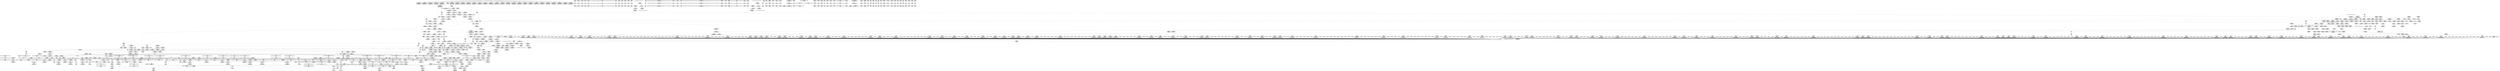 digraph {
	CE0x4f797a0 [shape=record,shape=Mrecord,label="{CE0x4f797a0|44:_i32,_48:_i16,_128:_i8*,_:_SCMRE_32,36_|*MultipleSource*|Function::aa_cred_profile&Arg::cred::|security/apparmor/include/context.h,99|security/apparmor/include/context.h,138}"]
	CE0x4fa57e0 [shape=record,shape=Mrecord,label="{CE0x4fa57e0|__aa_current_profile:bb|*SummSource*}"]
	CE0x4f46d80 [shape=record,shape=Mrecord,label="{CE0x4f46d80|80:_i64,_:_CRE_184,188_|*MultipleSource*|*LoadInst*|security/apparmor/include/apparmor.h,117|security/apparmor/include/apparmor.h,117}"]
	CE0x4f32dd0 [shape=record,shape=Mrecord,label="{CE0x4f32dd0|apparmor_path_chown:dentry3|security/apparmor/lsm.c,358}"]
	CE0x4f61010 [shape=record,shape=Mrecord,label="{CE0x4f61010|80:_i64,_:_CRE_16,20_|*MultipleSource*|*LoadInst*|security/apparmor/include/apparmor.h,117|security/apparmor/include/apparmor.h,117}"]
	CE0x4f764e0 [shape=record,shape=Mrecord,label="{CE0x4f764e0|80:_i64,_:_CRE_425,426_}"]
	CE0x4f821c0 [shape=record,shape=Mrecord,label="{CE0x4f821c0|80:_i64,_:_CRE_1214,1215_}"]
	CE0x4f68d00 [shape=record,shape=Mrecord,label="{CE0x4f68d00|_ret_i32_%retval.0,_!dbg_!15488|security/apparmor/lsm.c,365|*SummSource*}"]
	CE0x4f94c50 [shape=record,shape=Mrecord,label="{CE0x4f94c50|80:_i64,_:_CRE_1879,1880_}"]
	CE0x4f79030 [shape=record,shape=Mrecord,label="{CE0x4f79030|__aa_current_profile:do.body|*SummSource*}"]
	CE0x4f83f80 [shape=record,shape=Mrecord,label="{CE0x4f83f80|80:_i64,_:_CRE_1242,1243_}"]
	CE0x4f6c5d0 [shape=record,shape=Mrecord,label="{CE0x4f6c5d0|common_perm:cond|Function::common_perm&Arg::cond::|*SummSink*}"]
	CE0x4f93db0 [shape=record,shape=Mrecord,label="{CE0x4f93db0|80:_i64,_:_CRE_1848,1856_|*MultipleSource*|*LoadInst*|security/apparmor/include/apparmor.h,117|security/apparmor/include/apparmor.h,117}"]
	CE0x4f957a0 [shape=record,shape=Mrecord,label="{CE0x4f957a0|80:_i64,_:_CRE_2056,2112_|*MultipleSource*|*LoadInst*|security/apparmor/include/apparmor.h,117|security/apparmor/include/apparmor.h,117}"]
	CE0x4f8a630 [shape=record,shape=Mrecord,label="{CE0x4f8a630|80:_i64,_:_CRE_1357,1358_}"]
	CE0x4f8a850 [shape=record,shape=Mrecord,label="{CE0x4f8a850|80:_i64,_:_CRE_1359,1360_}"]
	CE0x4fbe950 [shape=record,shape=Mrecord,label="{CE0x4fbe950|__aa_current_profile:if.end|*SummSink*}"]
	CE0x4f62a80 [shape=record,shape=Mrecord,label="{CE0x4f62a80|80:_i64,_:_CRE_120,128_|*MultipleSource*|*LoadInst*|security/apparmor/include/apparmor.h,117|security/apparmor/include/apparmor.h,117}"]
	CE0x4f88100 [shape=record,shape=Mrecord,label="{CE0x4f88100|80:_i64,_:_CRE_1322,1323_}"]
	CE0x4fa78f0 [shape=record,shape=Mrecord,label="{CE0x4fa78f0|common_perm:bb|*SummSource*}"]
	CE0x4fdf7a0 [shape=record,shape=Mrecord,label="{CE0x4fdf7a0|aa_cred_profile:tmp22|security/apparmor/include/context.h,100|*SummSource*}"]
	CE0x4f1e770 [shape=record,shape=Mrecord,label="{CE0x4f1e770|apparmor_path_chown:if.then}"]
	CE0x4ff73c0 [shape=record,shape=Mrecord,label="{CE0x4ff73c0|aa_cred_profile:tobool|security/apparmor/include/context.h,100|*SummSink*}"]
	CE0x4f7d290 [shape=record,shape=Mrecord,label="{CE0x4f7d290|80:_i64,_:_CRE_589,590_}"]
	CE0x4f86a00 [shape=record,shape=Mrecord,label="{CE0x4f86a00|80:_i64,_:_CRE_1296,1300_|*MultipleSource*|*LoadInst*|security/apparmor/include/apparmor.h,117|security/apparmor/include/apparmor.h,117}"]
	CE0x4fe2b10 [shape=record,shape=Mrecord,label="{CE0x4fe2b10|void_(i8*,_i32,_i64)*_asm_sideeffect_1:_09ud2_0A.pushsection___bug_table,_22a_22_0A2:_09.long_1b_-_2b,_$_0:c_-_2b_0A_09.word_$_1:c_,_0_0A_09.org_2b+$_2:c_0A.popsection_,_i,i,i,_dirflag_,_fpsr_,_flags_|*SummSource*}"]
	CE0x5821fb0 [shape=record,shape=Mrecord,label="{CE0x5821fb0|_call_void_mcount()_#2|*SummSink*}"]
	CE0x4f38490 [shape=record,shape=Mrecord,label="{CE0x4f38490|apparmor_path_chown:path|Function::apparmor_path_chown&Arg::path::}"]
	CE0x4f6da00 [shape=record,shape=Mrecord,label="{CE0x4f6da00|aa_cred_profile:cred|Function::aa_cred_profile&Arg::cred::|*SummSink*}"]
	CE0x4f90720 [shape=record,shape=Mrecord,label="{CE0x4f90720|80:_i64,_:_CRE_1670,1671_}"]
	CE0x4f4a5e0 [shape=record,shape=Mrecord,label="{CE0x4f4a5e0|80:_i64,_:_CRE_396,397_}"]
	CE0x4fb25a0 [shape=record,shape=Mrecord,label="{CE0x4fb25a0|aa_cred_profile:tmp2|*SummSink*}"]
	CE0x4fe6ee0 [shape=record,shape=Mrecord,label="{CE0x4fe6ee0|aa_cred_profile:tmp30|security/apparmor/include/context.h,100|*SummSource*}"]
	CE0x4f31180 [shape=record,shape=Mrecord,label="{CE0x4f31180|i64_2|*Constant*|*SummSink*}"]
	CE0x4fe8e60 [shape=record,shape=Mrecord,label="{CE0x4fe8e60|aa_cred_profile:lor.end|*SummSink*}"]
	CE0x4fdde90 [shape=record,shape=Mrecord,label="{CE0x4fdde90|i64*_getelementptr_inbounds_(_16_x_i64_,_16_x_i64_*___llvm_gcov_ctr46,_i64_0,_i64_12)|*Constant*|*SummSource*}"]
	CE0x4f38420 [shape=record,shape=Mrecord,label="{CE0x4f38420|apparmor_path_chown:dentry|security/apparmor/lsm.c,357}"]
	CE0x4f8a740 [shape=record,shape=Mrecord,label="{CE0x4f8a740|80:_i64,_:_CRE_1358,1359_}"]
	CE0x4f73ad0 [shape=record,shape=Mrecord,label="{CE0x4f73ad0|i64*_getelementptr_inbounds_(_11_x_i64_,_11_x_i64_*___llvm_gcov_ctr58,_i64_0,_i64_9)|*Constant*|*SummSource*}"]
	CE0x4f2fcc0 [shape=record,shape=Mrecord,label="{CE0x4f2fcc0|apparmor_path_chown:tmp12|security/apparmor/lsm.c,361|*SummSink*}"]
	CE0x4f74d40 [shape=record,shape=Mrecord,label="{CE0x4f74d40|i64*_getelementptr_inbounds_(_11_x_i64_,_11_x_i64_*___llvm_gcov_ctr58,_i64_0,_i64_10)|*Constant*|*SummSource*}"]
	CE0x4f37c40 [shape=record,shape=Mrecord,label="{CE0x4f37c40|apparmor_path_chown:tmp2|*LoadInst*|security/apparmor/lsm.c,357}"]
	CE0x4fa3cd0 [shape=record,shape=Mrecord,label="{CE0x4fa3cd0|_ret_i32_%call17,_!dbg_!15526|security/apparmor/file.c,307|*SummSink*}"]
	CE0x4f63a70 [shape=record,shape=Mrecord,label="{CE0x4f63a70|i32_10|*Constant*|*SummSource*}"]
	CE0x4facf10 [shape=record,shape=Mrecord,label="{CE0x4facf10|common_perm:if.then}"]
	CE0x4f871a0 [shape=record,shape=Mrecord,label="{CE0x4f871a0|80:_i64,_:_CRE_1307,1308_}"]
	CE0x4f240b0 [shape=record,shape=Mrecord,label="{CE0x4f240b0|apparmor_path_chown:uid2|security/apparmor/lsm.c,357}"]
	CE0x4f69020 [shape=record,shape=Mrecord,label="{CE0x4f69020|mediated_filesystem:bb}"]
	CE0x4f54720 [shape=record,shape=Mrecord,label="{CE0x4f54720|apparmor_path_chown:mode|security/apparmor/lsm.c,357|*SummSource*}"]
	CE0x4fbdaf0 [shape=record,shape=Mrecord,label="{CE0x4fbdaf0|__aa_current_profile:tmp}"]
	CE0x4fa5bc0 [shape=record,shape=Mrecord,label="{CE0x4fa5bc0|_call_void_mcount()_#2|*SummSource*}"]
	CE0x4f7ae80 [shape=record,shape=Mrecord,label="{CE0x4f7ae80|80:_i64,_:_CRE_544,552_|*MultipleSource*|*LoadInst*|security/apparmor/include/apparmor.h,117|security/apparmor/include/apparmor.h,117}"]
	CE0x4f6d620 [shape=record,shape=Mrecord,label="{CE0x4f6d620|aa_cred_profile:entry|*SummSink*}"]
	CE0x4f68430 [shape=record,shape=Mrecord,label="{CE0x4f68430|apparmor_path_chown:tmp19|security/apparmor/lsm.c,365|*SummSink*}"]
	CE0x4f1dfa0 [shape=record,shape=Mrecord,label="{CE0x4f1dfa0|apparmor_path_chown:d_inode|security/apparmor/lsm.c,357|*SummSink*}"]
	CE0x4f71780 [shape=record,shape=Mrecord,label="{CE0x4f71780|i32_78|*Constant*|*SummSink*}"]
	CE0x4f6fa40 [shape=record,shape=Mrecord,label="{CE0x4f6fa40|__aa_current_profile:tmp20|security/apparmor/include/context.h,138}"]
	CE0x4fac6e0 [shape=record,shape=Mrecord,label="{CE0x4fac6e0|__aa_current_profile:tobool|security/apparmor/include/context.h,138}"]
	CE0x4f28ab0 [shape=record,shape=Mrecord,label="{CE0x4f28ab0|apparmor_path_chown:path|Function::apparmor_path_chown&Arg::path::|*SummSink*}"]
	CE0x4fe25e0 [shape=record,shape=Mrecord,label="{CE0x4fe25e0|void_(i8*,_i32,_i64)*_asm_sideeffect_1:_09ud2_0A.pushsection___bug_table,_22a_22_0A2:_09.long_1b_-_2b,_$_0:c_-_2b_0A_09.word_$_1:c_,_0_0A_09.org_2b+$_2:c_0A.popsection_,_i,i,i,_dirflag_,_fpsr_,_flags_}"]
	CE0x4f8e850 [shape=record,shape=Mrecord,label="{CE0x4f8e850|80:_i64,_:_CRE_1641,1642_}"]
	CE0x4f8d310 [shape=record,shape=Mrecord,label="{CE0x4f8d310|80:_i64,_:_CRE_1621,1622_}"]
	CE0x4f6b580 [shape=record,shape=Mrecord,label="{CE0x4f6b580|common_perm:op|Function::common_perm&Arg::op::|*SummSink*}"]
	CE0x4f6cf40 [shape=record,shape=Mrecord,label="{CE0x4f6cf40|mediated_filesystem:bb|*SummSink*}"]
	CE0x4fe2f50 [shape=record,shape=Mrecord,label="{CE0x4fe2f50|i64*_getelementptr_inbounds_(_16_x_i64_,_16_x_i64_*___llvm_gcov_ctr46,_i64_0,_i64_13)|*Constant*|*SummSink*}"]
	CE0x4f57a90 [shape=record,shape=Mrecord,label="{CE0x4f57a90|80:_i64,_:_CRE_488,496_|*MultipleSource*|*LoadInst*|security/apparmor/include/apparmor.h,117|security/apparmor/include/apparmor.h,117}"]
	CE0x4f85d40 [shape=record,shape=Mrecord,label="{CE0x4f85d40|80:_i64,_:_CRE_1270,1271_}"]
	CE0x4fb5210 [shape=record,shape=Mrecord,label="{CE0x4fb5210|GLOBAL:__aa_current_profile.__warned|Global_var:__aa_current_profile.__warned|*SummSource*}"]
	CE0x4fc2de0 [shape=record,shape=Mrecord,label="{CE0x4fc2de0|_call_void_lockdep_rcu_suspicious(i8*_getelementptr_inbounds_(_36_x_i8_,_36_x_i8_*_.str12,_i32_0,_i32_0),_i32_138,_i8*_getelementptr_inbounds_(_45_x_i8_,_45_x_i8_*_.str14,_i32_0,_i32_0))_#7,_!dbg_!15483|security/apparmor/include/context.h,138}"]
	CE0x4f1a630 [shape=record,shape=Mrecord,label="{CE0x4f1a630|i64*_getelementptr_inbounds_(_6_x_i64_,_6_x_i64_*___llvm_gcov_ctr84,_i64_0,_i64_0)|*Constant*|*SummSource*}"]
	CE0x4fb4c70 [shape=record,shape=Mrecord,label="{CE0x4fb4c70|__aa_current_profile:land.lhs.true2|*SummSink*}"]
	CE0x4f8fb70 [shape=record,shape=Mrecord,label="{CE0x4f8fb70|80:_i64,_:_CRE_1659,1660_}"]
	CE0x4facc20 [shape=record,shape=Mrecord,label="{CE0x4facc20|i64*_getelementptr_inbounds_(_5_x_i64_,_5_x_i64_*___llvm_gcov_ctr57,_i64_0,_i64_0)|*Constant*|*SummSink*}"]
	CE0x4fa2150 [shape=record,shape=Mrecord,label="{CE0x4fa2150|aa_path_perm:profile|Function::aa_path_perm&Arg::profile::}"]
	CE0x4fea4b0 [shape=record,shape=Mrecord,label="{CE0x4fea4b0|aa_cred_profile:tmp8|security/apparmor/include/context.h,100|*SummSource*}"]
	CE0x4fb8bb0 [shape=record,shape=Mrecord,label="{CE0x4fb8bb0|__aa_current_profile:tmp10|security/apparmor/include/context.h,138}"]
	CE0x4f1f1f0 [shape=record,shape=Mrecord,label="{CE0x4f1f1f0|apparmor_path_chown:return}"]
	CE0x4f9bed0 [shape=record,shape=Mrecord,label="{CE0x4f9bed0|aa_cred_profile:conv|security/apparmor/include/context.h,100|*SummSink*}"]
	CE0x4f324a0 [shape=record,shape=Mrecord,label="{CE0x4f324a0|i64*_getelementptr_inbounds_(_2_x_i64_,_2_x_i64_*___llvm_gcov_ctr55,_i64_0,_i64_1)|*Constant*|*SummSink*}"]
	CE0x4f9bb30 [shape=record,shape=Mrecord,label="{CE0x4f9bb30|aa_cred_profile:conv|security/apparmor/include/context.h,100}"]
	CE0x4f49440 [shape=record,shape=Mrecord,label="{CE0x4f49440|80:_i64,_:_CRE_344,352_|*MultipleSource*|*LoadInst*|security/apparmor/include/apparmor.h,117|security/apparmor/include/apparmor.h,117}"]
	CE0x4f86c20 [shape=record,shape=Mrecord,label="{CE0x4f86c20|80:_i64,_:_CRE_1304,1305_}"]
	CE0x4f20690 [shape=record,shape=Mrecord,label="{CE0x4f20690|get_current:tmp1}"]
	CE0x4f948d0 [shape=record,shape=Mrecord,label="{CE0x4f948d0|80:_i64,_:_CRE_1875,1876_}"]
	CE0x4fa99d0 [shape=record,shape=Mrecord,label="{CE0x4fa99d0|i64*_getelementptr_inbounds_(_11_x_i64_,_11_x_i64_*___llvm_gcov_ctr58,_i64_0,_i64_1)|*Constant*|*SummSink*}"]
	CE0x4f80150 [shape=record,shape=Mrecord,label="{CE0x4f80150|80:_i64,_:_CRE_640,648_|*MultipleSource*|*LoadInst*|security/apparmor/include/apparmor.h,117|security/apparmor/include/apparmor.h,117}"]
	CE0x4f66510 [shape=record,shape=Mrecord,label="{CE0x4f66510|common_perm:tmp8|security/apparmor/lsm.c,170|*SummSink*}"]
	CE0x4faa900 [shape=record,shape=Mrecord,label="{CE0x4faa900|i64*_getelementptr_inbounds_(_16_x_i64_,_16_x_i64_*___llvm_gcov_ctr46,_i64_0,_i64_1)|*Constant*}"]
	CE0x4f6db10 [shape=record,shape=Mrecord,label="{CE0x4f6db10|_ret_%struct.aa_profile*_%tmp34,_!dbg_!15510|security/apparmor/include/context.h,101|*SummSource*}"]
	CE0x4f58080 [shape=record,shape=Mrecord,label="{CE0x4f58080|apparmor_path_chown:d_inode6|security/apparmor/lsm.c,361|*SummSink*}"]
	CE0x4f6ebf0 [shape=record,shape=Mrecord,label="{CE0x4f6ebf0|44:_i32,_48:_i16,_128:_i8*,_:_SCMRE_160,168_|*MultipleSource*|Function::aa_cred_profile&Arg::cred::|security/apparmor/include/context.h,99|security/apparmor/include/context.h,138}"]
	CE0x4f92670 [shape=record,shape=Mrecord,label="{CE0x4f92670|80:_i64,_:_CRE_1752,1760_|*MultipleSource*|*LoadInst*|security/apparmor/include/apparmor.h,117|security/apparmor/include/apparmor.h,117}"]
	CE0x4fe4cb0 [shape=record,shape=Mrecord,label="{CE0x4fe4cb0|aa_cred_profile:profile11|security/apparmor/include/context.h,101|*SummSink*}"]
	CE0x4fbb280 [shape=record,shape=Mrecord,label="{CE0x4fbb280|__aa_current_profile:tobool1|security/apparmor/include/context.h,138}"]
	CE0x4fc0160 [shape=record,shape=Mrecord,label="{CE0x4fc0160|_call_void_mcount()_#2|*SummSink*}"]
	CE0x4f774d0 [shape=record,shape=Mrecord,label="{CE0x4f774d0|80:_i64,_:_CRE_440,441_}"]
	CE0x4f8e0e0 [shape=record,shape=Mrecord,label="{CE0x4f8e0e0|80:_i64,_:_CRE_1634,1635_}"]
	CE0x4fa6cf0 [shape=record,shape=Mrecord,label="{CE0x4fa6cf0|mediated_filesystem:tobool|security/apparmor/include/apparmor.h,117|*SummSink*}"]
	CE0x4f92c40 [shape=record,shape=Mrecord,label="{CE0x4f92c40|80:_i64,_:_CRE_1776,1784_|*MultipleSource*|*LoadInst*|security/apparmor/include/apparmor.h,117|security/apparmor/include/apparmor.h,117}"]
	CE0x4f75930 [shape=record,shape=Mrecord,label="{CE0x4f75930|80:_i64,_:_CRE_414,415_}"]
	CE0x4f85f60 [shape=record,shape=Mrecord,label="{CE0x4f85f60|80:_i64,_:_CRE_1272,1273_}"]
	CE0x4fe04a0 [shape=record,shape=Mrecord,label="{CE0x4fe04a0|aa_cred_profile:lnot3|security/apparmor/include/context.h,100}"]
	CE0x4fe1c60 [shape=record,shape=Mrecord,label="{CE0x4fe1c60|_call_void_asm_sideeffect_1:_09ud2_0A.pushsection___bug_table,_22a_22_0A2:_09.long_1b_-_2b,_$_0:c_-_2b_0A_09.word_$_1:c_,_0_0A_09.org_2b+$_2:c_0A.popsection_,_i,i,i,_dirflag_,_fpsr_,_flags_(i8*_getelementptr_inbounds_(_36_x_i8_,_36_x_i8_*_.str12,_i32_0,_i32_0),_i32_100,_i64_12)_#2,_!dbg_!15490,_!srcloc_!15493|security/apparmor/include/context.h,100|*SummSink*}"]
	CE0x4fddb20 [shape=record,shape=Mrecord,label="{CE0x4fddb20|i64*_getelementptr_inbounds_(_16_x_i64_,_16_x_i64_*___llvm_gcov_ctr46,_i64_0,_i64_12)|*Constant*}"]
	CE0x4fa6b50 [shape=record,shape=Mrecord,label="{CE0x4fa6b50|i1_true|*Constant*}"]
	CE0x4fc3260 [shape=record,shape=Mrecord,label="{CE0x4fc3260|GLOBAL:lockdep_rcu_suspicious|*Constant*}"]
	CE0x4f82c60 [shape=record,shape=Mrecord,label="{CE0x4f82c60|80:_i64,_:_CRE_1224,1225_}"]
	CE0x4fa9fe0 [shape=record,shape=Mrecord,label="{CE0x4fa9fe0|aa_cred_profile:do.body6}"]
	CE0x4ff7920 [shape=record,shape=Mrecord,label="{CE0x4ff7920|%struct.aa_task_cxt*_null|*Constant*}"]
	CE0x4fb8170 [shape=record,shape=Mrecord,label="{CE0x4fb8170|44:_i32,_48:_i16,_128:_i8*,_:_SCMRE_136,144_|*MultipleSource*|Function::aa_cred_profile&Arg::cred::|security/apparmor/include/context.h,99|security/apparmor/include/context.h,138}"]
	CE0x4f763d0 [shape=record,shape=Mrecord,label="{CE0x4f763d0|80:_i64,_:_CRE_424,425_}"]
	CE0x4f1f950 [shape=record,shape=Mrecord,label="{CE0x4f1f950|apparmor_path_chown:coerce.dive1|*SummSource*}"]
	CE0x4f66dd0 [shape=record,shape=Mrecord,label="{CE0x4f66dd0|GLOBAL:aa_path_perm|*Constant*|*SummSource*}"]
	CE0x4fb4ff0 [shape=record,shape=Mrecord,label="{CE0x4fb4ff0|%struct.task_struct*_(%struct.task_struct**)*_asm_movq_%gs:$_1:P_,$0_,_r,im,_dirflag_,_fpsr_,_flags_|*SummSink*}"]
	CE0x4fb95c0 [shape=record,shape=Mrecord,label="{CE0x4fb95c0|44:_i32,_48:_i16,_128:_i8*,_:_SCMRE_96,104_|*MultipleSource*|Function::aa_cred_profile&Arg::cred::|security/apparmor/include/context.h,99|security/apparmor/include/context.h,138}"]
	CE0x4f77d50 [shape=record,shape=Mrecord,label="{CE0x4f77d50|80:_i64,_:_CRE_448,449_}"]
	CE0x4afc210 [shape=record,shape=Mrecord,label="{CE0x4afc210|apparmor_path_chown:cond|security/apparmor/lsm.c, 357|*SummSource*}"]
	CE0x4fc00f0 [shape=record,shape=Mrecord,label="{CE0x4fc00f0|_call_void_mcount()_#2|*SummSource*}"]
	CE0x4f90500 [shape=record,shape=Mrecord,label="{CE0x4f90500|80:_i64,_:_CRE_1668,1669_}"]
	CE0x4f39560 [shape=record,shape=Mrecord,label="{CE0x4f39560|apparmor_path_chown:coerce.dive|*SummSource*}"]
	CE0x4f623c0 [shape=record,shape=Mrecord,label="{CE0x4f623c0|80:_i64,_:_CRE_88,96_|*MultipleSource*|*LoadInst*|security/apparmor/include/apparmor.h,117|security/apparmor/include/apparmor.h,117}"]
	CE0x4fbf0c0 [shape=record,shape=Mrecord,label="{CE0x4fbf0c0|__aa_current_profile:tmp9|security/apparmor/include/context.h,138|*SummSink*}"]
	CE0x4f223a0 [shape=record,shape=Mrecord,label="{CE0x4f223a0|44:_i32,_48:_i16,_128:_i8*,_:_SCMRE_48,52_|*MultipleSource*|Function::aa_cred_profile&Arg::cred::|security/apparmor/include/context.h,99|security/apparmor/include/context.h,138}"]
	CE0x4f9cf80 [shape=record,shape=Mrecord,label="{CE0x4f9cf80|get_current:tmp2}"]
	CE0x4f5b110 [shape=record,shape=Mrecord,label="{CE0x4f5b110|__aa_current_profile:entry}"]
	CE0x4fa8c70 [shape=record,shape=Mrecord,label="{CE0x4fa8c70|__aa_current_profile:tmp2|*SummSink*}"]
	CE0x4f36ec0 [shape=record,shape=Mrecord,label="{CE0x4f36ec0|i64_1|*Constant*}"]
	CE0x4f88ba0 [shape=record,shape=Mrecord,label="{CE0x4f88ba0|80:_i64,_:_CRE_1332,1333_}"]
	CE0x4fb7a10 [shape=record,shape=Mrecord,label="{CE0x4fb7a10|get_current:tmp4|./arch/x86/include/asm/current.h,14|*SummSource*}"]
	CE0x4f5b5f0 [shape=record,shape=Mrecord,label="{CE0x4f5b5f0|_call_void_mcount()_#2|*SummSink*}"]
	CE0x4f96f00 [shape=record,shape=Mrecord,label="{CE0x4f96f00|_ret_%struct.aa_profile*_%call4,_!dbg_!15494|security/apparmor/include/context.h,138|*SummSource*}"]
	CE0x4f78770 [shape=record,shape=Mrecord,label="{CE0x4f78770|GLOBAL:__llvm_gcov_ctr58|Global_var:__llvm_gcov_ctr58|*SummSink*}"]
	CE0x4ffab60 [shape=record,shape=Mrecord,label="{CE0x4ffab60|_call_void_asm_sideeffect_1:_09ud2_0A.pushsection___bug_table,_22a_22_0A2:_09.long_1b_-_2b,_$_0:c_-_2b_0A_09.word_$_1:c_,_0_0A_09.org_2b+$_2:c_0A.popsection_,_i,i,i,_dirflag_,_fpsr_,_flags_(i8*_getelementptr_inbounds_(_36_x_i8_,_36_x_i8_*_.str12,_i32_0,_i32_0),_i32_100,_i64_12)_#2,_!dbg_!15490,_!srcloc_!15493|security/apparmor/include/context.h,100}"]
	CE0x4fbbca0 [shape=record,shape=Mrecord,label="{CE0x4fbbca0|__aa_current_profile:tmp14|security/apparmor/include/context.h,138|*SummSource*}"]
	CE0x4fb9950 [shape=record,shape=Mrecord,label="{CE0x4fb9950|__aa_current_profile:tmp6|security/apparmor/include/context.h,138}"]
	"CONST[source:0(mediator),value:0(static)][purpose:{operation}][SnkIdx:4]"
	CE0x4f84090 [shape=record,shape=Mrecord,label="{CE0x4f84090|80:_i64,_:_CRE_1243,1244_}"]
	CE0x4f84c40 [shape=record,shape=Mrecord,label="{CE0x4f84c40|80:_i64,_:_CRE_1254,1255_}"]
	CE0x4fe8fb0 [shape=record,shape=Mrecord,label="{CE0x4fe8fb0|aa_cred_profile:bb}"]
	CE0x4fa6460 [shape=record,shape=Mrecord,label="{CE0x4fa6460|mediated_filesystem:and|security/apparmor/include/apparmor.h,117}"]
	CE0x4feca60 [shape=record,shape=Mrecord,label="{CE0x4feca60|aa_cred_profile:tmp15|security/apparmor/include/context.h,100|*SummSink*}"]
	CE0x4f80a80 [shape=record,shape=Mrecord,label="{CE0x4f80a80|80:_i64,_:_CRE_680,696_|*MultipleSource*|*LoadInst*|security/apparmor/include/apparmor.h,117|security/apparmor/include/apparmor.h,117}"]
	CE0x4f76d60 [shape=record,shape=Mrecord,label="{CE0x4f76d60|80:_i64,_:_CRE_433,434_}"]
	CE0x4f5c620 [shape=record,shape=Mrecord,label="{CE0x4f5c620|GLOBAL:mediated_filesystem|*Constant*|*SummSink*}"]
	CE0x4fbf7a0 [shape=record,shape=Mrecord,label="{CE0x4fbf7a0|aa_cred_profile:security|security/apparmor/include/context.h,99|*SummSource*}"]
	CE0x4f39450 [shape=record,shape=Mrecord,label="{CE0x4f39450|apparmor_path_chown:tmp13|security/apparmor/lsm.c,361}"]
	CE0x4f1ab20 [shape=record,shape=Mrecord,label="{CE0x4f1ab20|apparmor_path_chown:tmp2|*LoadInst*|security/apparmor/lsm.c,357|*SummSink*}"]
	CE0x4f72300 [shape=record,shape=Mrecord,label="{CE0x4f72300|__aa_current_profile:call4|security/apparmor/include/context.h,138}"]
	CE0x4fe7260 [shape=record,shape=Mrecord,label="{CE0x4fe7260|aa_cred_profile:tmp31|security/apparmor/include/context.h,100}"]
	CE0x4f22000 [shape=record,shape=Mrecord,label="{CE0x4f22000|__aa_current_profile:tmp13|security/apparmor/include/context.h,138|*SummSource*}"]
	CE0x4f5f5e0 [shape=record,shape=Mrecord,label="{CE0x4f5f5e0|apparmor_path_chown:dentry5|security/apparmor/lsm.c,361|*SummSink*}"]
	CE0x4f60770 [shape=record,shape=Mrecord,label="{CE0x4f60770|_call_void_mcount()_#2|*SummSink*}"]
	CE0x4ffe010 [shape=record,shape=Mrecord,label="{CE0x4ffe010|aa_cred_profile:tmp19|security/apparmor/include/context.h,100}"]
	CE0x4f85a10 [shape=record,shape=Mrecord,label="{CE0x4f85a10|80:_i64,_:_CRE_1267,1268_}"]
	CE0x4f90610 [shape=record,shape=Mrecord,label="{CE0x4f90610|80:_i64,_:_CRE_1669,1670_}"]
	CE0x4f96150 [shape=record,shape=Mrecord,label="{CE0x4f96150|80:_i64,_:_CRE_2264,2268_|*MultipleSource*|*LoadInst*|security/apparmor/include/apparmor.h,117|security/apparmor/include/apparmor.h,117}"]
	CE0x4fead60 [shape=record,shape=Mrecord,label="{CE0x4fead60|i64*_getelementptr_inbounds_(_16_x_i64_,_16_x_i64_*___llvm_gcov_ctr46,_i64_0,_i64_4)|*Constant*}"]
	CE0x4fc4590 [shape=record,shape=Mrecord,label="{CE0x4fc4590|__aa_current_profile:tmp15|security/apparmor/include/context.h,138|*SummSink*}"]
	CE0x4fe1ae0 [shape=record,shape=Mrecord,label="{CE0x4fe1ae0|_call_void_asm_sideeffect_1:_09ud2_0A.pushsection___bug_table,_22a_22_0A2:_09.long_1b_-_2b,_$_0:c_-_2b_0A_09.word_$_1:c_,_0_0A_09.org_2b+$_2:c_0A.popsection_,_i,i,i,_dirflag_,_fpsr_,_flags_(i8*_getelementptr_inbounds_(_36_x_i8_,_36_x_i8_*_.str12,_i32_0,_i32_0),_i32_100,_i64_12)_#2,_!dbg_!15490,_!srcloc_!15493|security/apparmor/include/context.h,100|*SummSource*}"]
	CE0x4f7d6d0 [shape=record,shape=Mrecord,label="{CE0x4f7d6d0|80:_i64,_:_CRE_593,594_}"]
	CE0x4fb7f30 [shape=record,shape=Mrecord,label="{CE0x4fb7f30|44:_i32,_48:_i16,_128:_i8*,_:_SCMRE_128,136_|*MultipleSource*|Function::aa_cred_profile&Arg::cred::|security/apparmor/include/context.h,99|security/apparmor/include/context.h,138}"]
	CE0x4fa56b0 [shape=record,shape=Mrecord,label="{CE0x4fa56b0|__aa_current_profile:do.end|*SummSink*}"]
	CE0x4f57540 [shape=record,shape=Mrecord,label="{CE0x4f57540|80:_i64,_:_CRE_463,464_}"]
	CE0x4f60310 [shape=record,shape=Mrecord,label="{CE0x4f60310|mediated_filesystem:tmp3|*SummSink*}"]
	CE0x4fa4ad0 [shape=record,shape=Mrecord,label="{CE0x4fa4ad0|common_perm:tmp9|security/apparmor/lsm.c,172|*SummSource*}"]
	CE0x4fedb20 [shape=record,shape=Mrecord,label="{CE0x4fedb20|aa_cred_profile:tmp4|*LoadInst*|security/apparmor/include/context.h,99}"]
	CE0x4f112d0 [shape=record,shape=Mrecord,label="{CE0x4f112d0|apparmor_path_chown:entry}"]
	CE0x4fe3a90 [shape=record,shape=Mrecord,label="{CE0x4fe3a90|i64*_getelementptr_inbounds_(_16_x_i64_,_16_x_i64_*___llvm_gcov_ctr46,_i64_0,_i64_15)|*Constant*|*SummSink*}"]
	CE0x4f49fe0 [shape=record,shape=Mrecord,label="{CE0x4f49fe0|80:_i64,_:_CRE_392,393_}"]
	CE0x4f631d0 [shape=record,shape=Mrecord,label="{CE0x4f631d0|mediated_filesystem:i_sb|security/apparmor/include/apparmor.h,117|*SummSink*}"]
	CE0x4f616c0 [shape=record,shape=Mrecord,label="{CE0x4f616c0|80:_i64,_:_CRE_24,32_|*MultipleSource*|*LoadInst*|security/apparmor/include/apparmor.h,117|security/apparmor/include/apparmor.h,117}"]
	CE0x4fb9380 [shape=record,shape=Mrecord,label="{CE0x4fb9380|44:_i32,_48:_i16,_128:_i8*,_:_SCMRE_88,89_|*MultipleSource*|Function::aa_cred_profile&Arg::cred::|security/apparmor/include/context.h,99|security/apparmor/include/context.h,138}"]
	CE0x4ff82d0 [shape=record,shape=Mrecord,label="{CE0x4ff82d0|void_(i8*,_i32,_i64)*_asm_sideeffect_1:_09ud2_0A.pushsection___bug_table,_22a_22_0A2:_09.long_1b_-_2b,_$_0:c_-_2b_0A_09.word_$_1:c_,_0_0A_09.org_2b+$_2:c_0A.popsection_,_i,i,i,_dirflag_,_fpsr_,_flags_|*SummSink*}"]
	CE0x4f903f0 [shape=record,shape=Mrecord,label="{CE0x4f903f0|80:_i64,_:_CRE_1667,1668_}"]
	CE0x4f81de0 [shape=record,shape=Mrecord,label="{CE0x4f81de0|80:_i64,_:_CRE_1210,1211_}"]
	CE0x4f75e80 [shape=record,shape=Mrecord,label="{CE0x4f75e80|80:_i64,_:_CRE_419,420_}"]
	CE0x4fec380 [shape=record,shape=Mrecord,label="{CE0x4fec380|i64_5|*Constant*}"]
	CE0x4f76c50 [shape=record,shape=Mrecord,label="{CE0x4f76c50|80:_i64,_:_CRE_432,433_}"]
	CE0x4f6fd10 [shape=record,shape=Mrecord,label="{CE0x4f6fd10|__aa_current_profile:tmp20|security/apparmor/include/context.h,138|*SummSink*}"]
	CE0x4f864b0 [shape=record,shape=Mrecord,label="{CE0x4f864b0|80:_i64,_:_CRE_1277,1278_}"]
	CE0x4f68240 [shape=record,shape=Mrecord,label="{CE0x4f68240|apparmor_path_chown:tmp19|security/apparmor/lsm.c,365}"]
	CE0x4f91820 [shape=record,shape=Mrecord,label="{CE0x4f91820|80:_i64,_:_CRE_1686,1687_}"]
	CE0x4f775e0 [shape=record,shape=Mrecord,label="{CE0x4f775e0|80:_i64,_:_CRE_441,442_}"]
	CE0x4f65d20 [shape=record,shape=Mrecord,label="{CE0x4f65d20|common_perm:tmp7|security/apparmor/lsm.c,170}"]
	CE0x4f68e80 [shape=record,shape=Mrecord,label="{CE0x4f68e80|i64*_getelementptr_inbounds_(_2_x_i64_,_2_x_i64_*___llvm_gcov_ctr55,_i64_0,_i64_0)|*Constant*}"]
	CE0x4f90e90 [shape=record,shape=Mrecord,label="{CE0x4f90e90|80:_i64,_:_CRE_1677,1678_}"]
	CE0x4f2b930 [shape=record,shape=Mrecord,label="{CE0x4f2b930|apparmor_path_chown:uid.coerce|Function::apparmor_path_chown&Arg::uid.coerce::}"]
	CE0x4fb9840 [shape=record,shape=Mrecord,label="{CE0x4fb9840|__aa_current_profile:tmp5|security/apparmor/include/context.h,138|*SummSource*}"]
	CE0x4f87dd0 [shape=record,shape=Mrecord,label="{CE0x4f87dd0|80:_i64,_:_CRE_1319,1320_}"]
	CE0x4fac430 [shape=record,shape=Mrecord,label="{CE0x4fac430|common_perm:if.end|*SummSource*}"]
	CE0x4fc2e50 [shape=record,shape=Mrecord,label="{CE0x4fc2e50|_call_void_lockdep_rcu_suspicious(i8*_getelementptr_inbounds_(_36_x_i8_,_36_x_i8_*_.str12,_i32_0,_i32_0),_i32_138,_i8*_getelementptr_inbounds_(_45_x_i8_,_45_x_i8_*_.str14,_i32_0,_i32_0))_#7,_!dbg_!15483|security/apparmor/include/context.h,138|*SummSource*}"]
	CE0x4f76810 [shape=record,shape=Mrecord,label="{CE0x4f76810|80:_i64,_:_CRE_428,429_}"]
	CE0x4fad500 [shape=record,shape=Mrecord,label="{CE0x4fad500|common_perm:mode|security/apparmor/lsm.c,169}"]
	CE0x4f7a8b0 [shape=record,shape=Mrecord,label="{CE0x4f7a8b0|80:_i64,_:_CRE_512,528_|*MultipleSource*|*LoadInst*|security/apparmor/include/apparmor.h,117|security/apparmor/include/apparmor.h,117}"]
	CE0x4fba6f0 [shape=record,shape=Mrecord,label="{CE0x4fba6f0|GLOBAL:current_task|Global_var:current_task|*SummSink*}"]
	CE0x4f20440 [shape=record,shape=Mrecord,label="{CE0x4f20440|apparmor_path_chown:gid|security/apparmor/lsm.c, 355|*SummSink*}"]
	CE0x4f57ba0 [shape=record,shape=Mrecord,label="{CE0x4f57ba0|apparmor_path_chown:tmp10|security/apparmor/lsm.c,361|*SummSource*}"]
	CE0x4fa4a60 [shape=record,shape=Mrecord,label="{CE0x4fa4a60|common_perm:tmp9|security/apparmor/lsm.c,172}"]
	CE0x4fbf840 [shape=record,shape=Mrecord,label="{CE0x4fbf840|aa_cred_profile:security|security/apparmor/include/context.h,99|*SummSink*}"]
	CE0x4fe2d70 [shape=record,shape=Mrecord,label="{CE0x4fe2d70|i8*_getelementptr_inbounds_(_36_x_i8_,_36_x_i8_*_.str12,_i32_0,_i32_0)|*Constant*}"]
	CE0x4fe9a70 [shape=record,shape=Mrecord,label="{CE0x4fe9a70|aa_cred_profile:profile|security/apparmor/include/context.h,100|*SummSource*}"]
	CE0x4f155b0 [shape=record,shape=Mrecord,label="{CE0x4f155b0|apparmor_path_chown:entry|*SummSink*}"]
	CE0x4f83d60 [shape=record,shape=Mrecord,label="{CE0x4f83d60|80:_i64,_:_CRE_1240,1241_}"]
	CE0x4f4a8b0 [shape=record,shape=Mrecord,label="{CE0x4f4a8b0|80:_i64,_:_CRE_399,400_}"]
	CE0x4f94a30 [shape=record,shape=Mrecord,label="{CE0x4f94a30|80:_i64,_:_CRE_1877,1878_}"]
	CE0x4f7dd30 [shape=record,shape=Mrecord,label="{CE0x4f7dd30|80:_i64,_:_CRE_599,600_}"]
	CE0x4fb39a0 [shape=record,shape=Mrecord,label="{CE0x4fb39a0|44:_i32,_48:_i16,_128:_i8*,_:_SCMRE_0,4_|*MultipleSource*|Function::aa_cred_profile&Arg::cred::|security/apparmor/include/context.h,99|security/apparmor/include/context.h,138}"]
	CE0x4f88320 [shape=record,shape=Mrecord,label="{CE0x4f88320|80:_i64,_:_CRE_1324,1325_}"]
	CE0x4f6e6c0 [shape=record,shape=Mrecord,label="{CE0x4f6e6c0|i64*_getelementptr_inbounds_(_2_x_i64_,_2_x_i64_*___llvm_gcov_ctr112,_i64_0,_i64_1)|*Constant*|*SummSink*}"]
	CE0x4f953c0 [shape=record,shape=Mrecord,label="{CE0x4f953c0|80:_i64,_:_CRE_1920,1928_|*MultipleSource*|*LoadInst*|security/apparmor/include/apparmor.h,117|security/apparmor/include/apparmor.h,117}"]
	CE0x4f58710 [shape=record,shape=Mrecord,label="{CE0x4f58710|apparmor_path_chown:tmp4|security/apparmor/lsm.c,357}"]
	CE0x4f25d20 [shape=record,shape=Mrecord,label="{CE0x4f25d20|common_perm:tmp4|security/apparmor/lsm.c,169|*SummSource*}"]
	CE0x4fc4aa0 [shape=record,shape=Mrecord,label="{CE0x4fc4aa0|__aa_current_profile:tmp16|security/apparmor/include/context.h,138|*SummSource*}"]
	CE0x4f6df90 [shape=record,shape=Mrecord,label="{CE0x4f6df90|_ret_%struct.aa_profile*_%tmp34,_!dbg_!15510|security/apparmor/include/context.h,101|*SummSink*}"]
	CE0x4f80480 [shape=record,shape=Mrecord,label="{CE0x4f80480|80:_i64,_:_CRE_656,664_|*MultipleSource*|*LoadInst*|security/apparmor/include/apparmor.h,117|security/apparmor/include/apparmor.h,117}"]
	CE0x4fb9ec0 [shape=record,shape=Mrecord,label="{CE0x4fb9ec0|COLLAPSED:_GCMRE___llvm_gcov_ctr58_internal_global_11_x_i64_zeroinitializer:_elem_0:default:}"]
	CE0x4f13cc0 [shape=record,shape=Mrecord,label="{CE0x4f13cc0|apparmor_path_chown:return|*SummSink*}"]
	CE0x4fadbd0 [shape=record,shape=Mrecord,label="{CE0x4fadbd0|i64_-2147483648|*Constant*|*SummSink*}"]
	CE0x4fe0330 [shape=record,shape=Mrecord,label="{CE0x4fe0330|aa_cred_profile:lnot2|security/apparmor/include/context.h,100|*SummSource*}"]
	CE0x4f8ca70 [shape=record,shape=Mrecord,label="{CE0x4f8ca70|80:_i64,_:_CRE_1608,1612_|*MultipleSource*|*LoadInst*|security/apparmor/include/apparmor.h,117|security/apparmor/include/apparmor.h,117}"]
	CE0x4f83920 [shape=record,shape=Mrecord,label="{CE0x4f83920|80:_i64,_:_CRE_1236,1237_}"]
	CE0x4f66ab0 [shape=record,shape=Mrecord,label="{CE0x4f66ab0|GLOBAL:aa_path_perm|*Constant*}"]
	CE0x4f4a9c0 [shape=record,shape=Mrecord,label="{CE0x4f4a9c0|80:_i64,_:_CRE_400,401_}"]
	CE0x4f762c0 [shape=record,shape=Mrecord,label="{CE0x4f762c0|80:_i64,_:_CRE_423,424_}"]
	CE0x4fa9260 [shape=record,shape=Mrecord,label="{CE0x4fa9260|i32_11|*Constant*|*SummSource*}"]
	CE0x4fe0b70 [shape=record,shape=Mrecord,label="{CE0x4fe0b70|aa_cred_profile:lnot.ext|security/apparmor/include/context.h,100}"]
	CE0x4f4ae00 [shape=record,shape=Mrecord,label="{CE0x4f4ae00|80:_i64,_:_CRE_404,405_}"]
	CE0x4f69fa0 [shape=record,shape=Mrecord,label="{CE0x4f69fa0|apparmor_path_chown:tmp18|security/apparmor/lsm.c,364|*SummSink*}"]
	CE0x4f7db10 [shape=record,shape=Mrecord,label="{CE0x4f7db10|80:_i64,_:_CRE_597,598_}"]
	CE0x4fb3a10 [shape=record,shape=Mrecord,label="{CE0x4fb3a10|aa_cred_profile:security|security/apparmor/include/context.h,99}"]
	CE0x4f82930 [shape=record,shape=Mrecord,label="{CE0x4f82930|80:_i64,_:_CRE_1221,1222_}"]
	CE0x4f1d760 [shape=record,shape=Mrecord,label="{CE0x4f1d760|i64_1|*Constant*}"]
	CE0x4f6ddb0 [shape=record,shape=Mrecord,label="{CE0x4f6ddb0|_ret_%struct.aa_profile*_%tmp34,_!dbg_!15510|security/apparmor/include/context.h,101}"]
	CE0x4f87ee0 [shape=record,shape=Mrecord,label="{CE0x4f87ee0|80:_i64,_:_CRE_1320,1321_}"]
	CE0x4f85b20 [shape=record,shape=Mrecord,label="{CE0x4f85b20|80:_i64,_:_CRE_1268,1269_}"]
	CE0x4f5afd0 [shape=record,shape=Mrecord,label="{CE0x4f5afd0|GLOBAL:__aa_current_profile|*Constant*|*SummSink*}"]
	CE0x4fde1d0 [shape=record,shape=Mrecord,label="{CE0x4fde1d0|i64*_getelementptr_inbounds_(_16_x_i64_,_16_x_i64_*___llvm_gcov_ctr46,_i64_0,_i64_12)|*Constant*|*SummSink*}"]
	CE0x4f8b620 [shape=record,shape=Mrecord,label="{CE0x4f8b620|80:_i64,_:_CRE_1372,1373_}"]
	CE0x4f68850 [shape=record,shape=Mrecord,label="{CE0x4f68850|apparmor_path_chown:tmp20|security/apparmor/lsm.c,365|*SummSource*}"]
	CE0x4f38520 [shape=record,shape=Mrecord,label="{CE0x4f38520|_call_void_mcount()_#2}"]
	CE0x4f62080 [shape=record,shape=Mrecord,label="{CE0x4f62080|80:_i64,_:_CRE_72,80_|*MultipleSource*|*LoadInst*|security/apparmor/include/apparmor.h,117|security/apparmor/include/apparmor.h,117}"]
	CE0x4fbc2c0 [shape=record,shape=Mrecord,label="{CE0x4fbc2c0|i64*_getelementptr_inbounds_(_11_x_i64_,_11_x_i64_*___llvm_gcov_ctr58,_i64_0,_i64_8)|*Constant*}"]
	CE0x4f37850 [shape=record,shape=Mrecord,label="{CE0x4f37850|__aa_current_profile:tmp3|*SummSink*}"]
	CE0x4f87330 [shape=record,shape=Mrecord,label="{CE0x4f87330|80:_i64,_:_CRE_1309,1310_}"]
	CE0x4f469a0 [shape=record,shape=Mrecord,label="{CE0x4f469a0|80:_i64,_:_CRE_160,176_|*MultipleSource*|*LoadInst*|security/apparmor/include/apparmor.h,117|security/apparmor/include/apparmor.h,117}"]
	CE0x4fa6850 [shape=record,shape=Mrecord,label="{CE0x4fa6850|mediated_filesystem:tobool|security/apparmor/include/apparmor.h,117}"]
	CE0x4f5ca10 [shape=record,shape=Mrecord,label="{CE0x4f5ca10|mediated_filesystem:entry|*SummSink*}"]
	CE0x4f38800 [shape=record,shape=Mrecord,label="{CE0x4f38800|common_perm:tmp1|*SummSink*}"]
	CE0x4f19dc0 [shape=record,shape=Mrecord,label="{CE0x4f19dc0|i32_2|*Constant*}"]
	CE0x4fa64d0 [shape=record,shape=Mrecord,label="{CE0x4fa64d0|mediated_filesystem:and|security/apparmor/include/apparmor.h,117|*SummSource*}"]
	CE0x4f5cff0 [shape=record,shape=Mrecord,label="{CE0x4f5cff0|common_perm:cmp|security/apparmor/lsm.c,169}"]
	CE0x4fe03a0 [shape=record,shape=Mrecord,label="{CE0x4fe03a0|aa_cred_profile:lnot2|security/apparmor/include/context.h,100|*SummSink*}"]
	CE0x4f85c30 [shape=record,shape=Mrecord,label="{CE0x4f85c30|80:_i64,_:_CRE_1269,1270_}"]
	CE0x4f1af60 [shape=record,shape=Mrecord,label="{CE0x4f1af60|i32_5|*Constant*|*SummSink*}"]
	CE0x4ff7e80 [shape=record,shape=Mrecord,label="{CE0x4ff7e80|i64_3|*Constant*}"]
	CE0x4f93bc0 [shape=record,shape=Mrecord,label="{CE0x4f93bc0|80:_i64,_:_CRE_1840,1848_|*MultipleSource*|*LoadInst*|security/apparmor/include/apparmor.h,117|security/apparmor/include/apparmor.h,117}"]
	CE0x4fbb490 [shape=record,shape=Mrecord,label="{CE0x4fbb490|aa_cred_profile:do.body6|*SummSink*}"]
	CE0x4f84910 [shape=record,shape=Mrecord,label="{CE0x4f84910|80:_i64,_:_CRE_1251,1252_}"]
	CE0x4f9c2c0 [shape=record,shape=Mrecord,label="{CE0x4f9c2c0|aa_cred_profile:expval|security/apparmor/include/context.h,100}"]
	CE0x4f6b510 [shape=record,shape=Mrecord,label="{CE0x4f6b510|common_perm:op|Function::common_perm&Arg::op::|*SummSource*}"]
	CE0x4f97350 [shape=record,shape=Mrecord,label="{CE0x4f97350|__aa_current_profile:tmp6|security/apparmor/include/context.h,138|*SummSink*}"]
	CE0x4f5bdd0 [shape=record,shape=Mrecord,label="{CE0x4f5bdd0|apparmor_path_chown:tmp11|security/apparmor/lsm.c,361|*SummSource*}"]
	CE0x4f79620 [shape=record,shape=Mrecord,label="{CE0x4f79620|44:_i32,_48:_i16,_128:_i8*,_:_SCMRE_28,32_|*MultipleSource*|Function::aa_cred_profile&Arg::cred::|security/apparmor/include/context.h,99|security/apparmor/include/context.h,138}"]
	CE0x4ff7f80 [shape=record,shape=Mrecord,label="{CE0x4ff7f80|aa_cred_profile:tobool|security/apparmor/include/context.h,100}"]
	CE0x4f8d750 [shape=record,shape=Mrecord,label="{CE0x4f8d750|80:_i64,_:_CRE_1625,1626_}"]
	CE0x4fb6ef0 [shape=record,shape=Mrecord,label="{CE0x4fb6ef0|__aa_current_profile:do.body|*SummSink*}"]
	CE0x4fc4ba0 [shape=record,shape=Mrecord,label="{CE0x4fc4ba0|__aa_current_profile:tmp16|security/apparmor/include/context.h,138|*SummSink*}"]
	CE0x4f8f620 [shape=record,shape=Mrecord,label="{CE0x4f8f620|80:_i64,_:_CRE_1654,1655_}"]
	CE0x4f7e6c0 [shape=record,shape=Mrecord,label="{CE0x4f7e6c0|80:_i64,_:_CRE_608,609_}"]
	CE0x4f8c880 [shape=record,shape=Mrecord,label="{CE0x4f8c880|80:_i64,_:_CRE_1600,1604_|*MultipleSource*|*LoadInst*|security/apparmor/include/apparmor.h,117|security/apparmor/include/apparmor.h,117}"]
	CE0x4f93400 [shape=record,shape=Mrecord,label="{CE0x4f93400|80:_i64,_:_CRE_1808,1816_|*MultipleSource*|*LoadInst*|security/apparmor/include/apparmor.h,117|security/apparmor/include/apparmor.h,117}"]
	CE0x4fa4790 [shape=record,shape=Mrecord,label="{CE0x4fa4790|i64*_getelementptr_inbounds_(_5_x_i64_,_5_x_i64_*___llvm_gcov_ctr57,_i64_0,_i64_4)|*Constant*|*SummSink*}"]
	CE0x4fa3700 [shape=record,shape=Mrecord,label="{CE0x4fa3700|aa_path_perm:cond|Function::aa_path_perm&Arg::cond::|*SummSource*}"]
	CE0x4fa5d00 [shape=record,shape=Mrecord,label="{CE0x4fa5d00|get_current:tmp4|./arch/x86/include/asm/current.h,14}"]
	CE0x4f66790 [shape=record,shape=Mrecord,label="{CE0x4f66790|common_perm:call1|security/apparmor/lsm.c,170}"]
	CE0x4f8a0e0 [shape=record,shape=Mrecord,label="{CE0x4f8a0e0|80:_i64,_:_CRE_1352,1353_}"]
	CE0x4f8b730 [shape=record,shape=Mrecord,label="{CE0x4f8b730|80:_i64,_:_CRE_1373,1374_}"]
	CE0x4f5c730 [shape=record,shape=Mrecord,label="{CE0x4f5c730|mediated_filesystem:entry}"]
	CE0x4f24120 [shape=record,shape=Mrecord,label="{CE0x4f24120|apparmor_path_chown:uid2|security/apparmor/lsm.c,357|*SummSource*}"]
	CE0x4f846f0 [shape=record,shape=Mrecord,label="{CE0x4f846f0|80:_i64,_:_CRE_1249,1250_}"]
	CE0x4ff6980 [shape=record,shape=Mrecord,label="{CE0x4ff6980|GLOBAL:__llvm_gcov_ctr46|Global_var:__llvm_gcov_ctr46}"]
	CE0x4f8fea0 [shape=record,shape=Mrecord,label="{CE0x4f8fea0|80:_i64,_:_CRE_1662,1663_}"]
	CE0x4f395d0 [shape=record,shape=Mrecord,label="{CE0x4f395d0|0:_i32,_:_SCM_0,4_|*MultipleSource*|security/apparmor/lsm.c, 355}"]
	CE0x4f73c30 [shape=record,shape=Mrecord,label="{CE0x4f73c30|i64*_getelementptr_inbounds_(_11_x_i64_,_11_x_i64_*___llvm_gcov_ctr58,_i64_0,_i64_9)|*Constant*|*SummSink*}"]
	CE0x4f75820 [shape=record,shape=Mrecord,label="{CE0x4f75820|80:_i64,_:_CRE_413,414_}"]
	CE0x4f394c0 [shape=record,shape=Mrecord,label="{CE0x4f394c0|apparmor_path_chown:tmp13|security/apparmor/lsm.c,361|*SummSource*}"]
	CE0x4f70aa0 [shape=record,shape=Mrecord,label="{CE0x4f70aa0|GLOBAL:get_current|*Constant*|*SummSink*}"]
	CE0x4f56dd0 [shape=record,shape=Mrecord,label="{CE0x4f56dd0|80:_i64,_:_CRE_456,457_}"]
	CE0x4f6a2b0 [shape=record,shape=Mrecord,label="{CE0x4f6a2b0|apparmor_path_chown:call7|security/apparmor/lsm.c,364}"]
	CE0x4f6f6c0 [shape=record,shape=Mrecord,label="{CE0x4f6f6c0|__aa_current_profile:tmp19|security/apparmor/include/context.h,138|*SummSource*}"]
	CE0x4f9bd40 [shape=record,shape=Mrecord,label="{CE0x4f9bd40|aa_cred_profile:conv|security/apparmor/include/context.h,100|*SummSource*}"]
	CE0x4fb3310 [shape=record,shape=Mrecord,label="{CE0x4fb3310|i64_2|*Constant*}"]
	CE0x4fb6af0 [shape=record,shape=Mrecord,label="{CE0x4fb6af0|aa_cred_profile:tmp}"]
	CE0x4f820b0 [shape=record,shape=Mrecord,label="{CE0x4f820b0|80:_i64,_:_CRE_1213,1214_}"]
	CE0x4f5d060 [shape=record,shape=Mrecord,label="{CE0x4f5d060|common_perm:cmp|security/apparmor/lsm.c,169|*SummSource*}"]
	CE0x4f85190 [shape=record,shape=Mrecord,label="{CE0x4f85190|80:_i64,_:_CRE_1259,1260_}"]
	CE0x4f70e10 [shape=record,shape=Mrecord,label="{CE0x4f70e10|get_current:entry|*SummSource*}"]
	CE0x4fe0830 [shape=record,shape=Mrecord,label="{CE0x4fe0830|aa_cred_profile:lnot3|security/apparmor/include/context.h,100|*SummSource*}"]
	CE0x4f8ea70 [shape=record,shape=Mrecord,label="{CE0x4f8ea70|80:_i64,_:_CRE_1643,1644_}"]
	CE0x4f830a0 [shape=record,shape=Mrecord,label="{CE0x4f830a0|80:_i64,_:_CRE_1228,1229_}"]
	CE0x4f39ae0 [shape=record,shape=Mrecord,label="{CE0x4f39ae0|get_current:tmp3|*SummSource*}"]
	CE0x4f226b0 [shape=record,shape=Mrecord,label="{CE0x4f226b0|aa_cred_profile:do.end10|*SummSource*}"]
	CE0x4f7e060 [shape=record,shape=Mrecord,label="{CE0x4f7e060|80:_i64,_:_CRE_602,603_}"]
	CE0x4f717f0 [shape=record,shape=Mrecord,label="{CE0x4f717f0|i32_78|*Constant*|*SummSource*}"]
	CE0x4ff88c0 [shape=record,shape=Mrecord,label="{CE0x4ff88c0|i64*_getelementptr_inbounds_(_16_x_i64_,_16_x_i64_*___llvm_gcov_ctr46,_i64_0,_i64_9)|*Constant*|*SummSink*}"]
	CE0x4f1a550 [shape=record,shape=Mrecord,label="{CE0x4f1a550|apparmor_path_chown:bb|*SummSink*}"]
	"CONST[source:0(mediator),value:0(static)][purpose:{operation}][SrcIdx:3]"
	CE0x4f751c0 [shape=record,shape=Mrecord,label="{CE0x4f751c0|80:_i64,_:_CRE_407,408_}"]
	CE0x4f8fd90 [shape=record,shape=Mrecord,label="{CE0x4f8fd90|80:_i64,_:_CRE_1661,1662_}"]
	CE0x4f36990 [shape=record,shape=Mrecord,label="{CE0x4f36990|_call_void_mcount()_#2|*SummSink*}"]
	CE0x4ffe350 [shape=record,shape=Mrecord,label="{CE0x4ffe350|aa_cred_profile:tmp19|security/apparmor/include/context.h,100|*SummSink*}"]
	CE0x4f776f0 [shape=record,shape=Mrecord,label="{CE0x4f776f0|80:_i64,_:_CRE_442,443_}"]
	CE0x4f902e0 [shape=record,shape=Mrecord,label="{CE0x4f902e0|80:_i64,_:_CRE_1666,1667_}"]
	CE0x4f32e40 [shape=record,shape=Mrecord,label="{CE0x4f32e40|apparmor_path_chown:dentry3|security/apparmor/lsm.c,358|*SummSource*}"]
	CE0x4f77800 [shape=record,shape=Mrecord,label="{CE0x4f77800|80:_i64,_:_CRE_443,444_}"]
	CE0x4f49060 [shape=record,shape=Mrecord,label="{CE0x4f49060|80:_i64,_:_CRE_328,336_|*MultipleSource*|*LoadInst*|security/apparmor/include/apparmor.h,117|security/apparmor/include/apparmor.h,117}"]
	CE0x4f4a7a0 [shape=record,shape=Mrecord,label="{CE0x4f4a7a0|80:_i64,_:_CRE_398,399_}"]
	CE0x4f58400 [shape=record,shape=Mrecord,label="{CE0x4f58400|apparmor_path_chown:i_uid|security/apparmor/lsm.c,357}"]
	CE0x4f6bc30 [shape=record,shape=Mrecord,label="{CE0x4f6bc30|i32_512|*Constant*|*SummSource*}"]
	CE0x4febea0 [shape=record,shape=Mrecord,label="{CE0x4febea0|i64_6|*Constant*|*SummSource*}"]
	CE0x4fa3480 [shape=record,shape=Mrecord,label="{CE0x4fa3480|aa_path_perm:cond|Function::aa_path_perm&Arg::cond::}"]
	CE0x4f1e680 [shape=record,shape=Mrecord,label="{CE0x4f1e680|apparmor_path_chown:tmp}"]
	CE0x4f33d30 [shape=record,shape=Mrecord,label="{CE0x4f33d30|mediated_filesystem:tmp2|*SummSink*}"]
	CE0x4f30300 [shape=record,shape=Mrecord,label="{CE0x4f30300|common_perm:tmp4|security/apparmor/lsm.c,169}"]
	CE0x4f6d250 [shape=record,shape=Mrecord,label="{CE0x4f6d250|i64*_getelementptr_inbounds_(_11_x_i64_,_11_x_i64_*___llvm_gcov_ctr58,_i64_0,_i64_10)|*Constant*|*SummSink*}"]
	CE0x4f96910 [shape=record,shape=Mrecord,label="{CE0x4f96910|mediated_filesystem:tmp5|security/apparmor/include/apparmor.h,117|*SummSink*}"]
	CE0x4f73650 [shape=record,shape=Mrecord,label="{CE0x4f73650|i8*_getelementptr_inbounds_(_45_x_i8_,_45_x_i8_*_.str14,_i32_0,_i32_0)|*Constant*|*SummSink*}"]
	CE0x4ff9ea0 [shape=record,shape=Mrecord,label="{CE0x4ff9ea0|aa_cred_profile:tmp24|security/apparmor/include/context.h,100|*SummSink*}"]
	CE0x4f37db0 [shape=record,shape=Mrecord,label="{CE0x4f37db0|i32_5|*Constant*}"]
	CE0x4ff91c0 [shape=record,shape=Mrecord,label="{CE0x4ff91c0|aa_cred_profile:tmp23|security/apparmor/include/context.h,100|*SummSink*}"]
	CE0x4f8d860 [shape=record,shape=Mrecord,label="{CE0x4f8d860|80:_i64,_:_CRE_1626,1627_}"]
	CE0x4f863a0 [shape=record,shape=Mrecord,label="{CE0x4f863a0|80:_i64,_:_CRE_1276,1277_}"]
	CE0x4f6b450 [shape=record,shape=Mrecord,label="{CE0x4f6b450|common_perm:op|Function::common_perm&Arg::op::}"]
	CE0x4f30430 [shape=record,shape=Mrecord,label="{CE0x4f30430|common_perm:tmp3|security/apparmor/lsm.c,169|*SummSink*}"]
	CE0x4fb8a30 [shape=record,shape=Mrecord,label="{CE0x4fb8a30|i64_5|*Constant*|*SummSink*}"]
	CE0x4f798e0 [shape=record,shape=Mrecord,label="{CE0x4f798e0|get_current:tmp}"]
	CE0x5821e40 [shape=record,shape=Mrecord,label="{CE0x5821e40|_call_void_mcount()_#2|*SummSource*}"]
	CE0x4fa4f90 [shape=record,shape=Mrecord,label="{CE0x4fa4f90|common_perm:tmp10|security/apparmor/lsm.c,172}"]
	CE0x4f689f0 [shape=record,shape=Mrecord,label="{CE0x4f689f0|apparmor_path_chown:tmp20|security/apparmor/lsm.c,365|*SummSink*}"]
	CE0x4f716d0 [shape=record,shape=Mrecord,label="{CE0x4f716d0|i32_78|*Constant*}"]
	CE0x4fc0270 [shape=record,shape=Mrecord,label="{CE0x4fc0270|i32_0|*Constant*}"]
	CE0x4f754f0 [shape=record,shape=Mrecord,label="{CE0x4f754f0|80:_i64,_:_CRE_410,411_}"]
	CE0x4fb6b60 [shape=record,shape=Mrecord,label="{CE0x4fb6b60|COLLAPSED:_GCMRE___llvm_gcov_ctr46_internal_global_16_x_i64_zeroinitializer:_elem_0:default:}"]
	CE0x4fe8350 [shape=record,shape=Mrecord,label="{CE0x4fe8350|aa_cred_profile:lnot|security/apparmor/include/context.h,100}"]
	CE0x4f4a1d0 [shape=record,shape=Mrecord,label="{CE0x4f4a1d0|80:_i64,_:_CRE_393,394_}"]
	CE0x4f8b1e0 [shape=record,shape=Mrecord,label="{CE0x4f8b1e0|80:_i64,_:_CRE_1368,1369_}"]
	CE0x4fb6e60 [shape=record,shape=Mrecord,label="{CE0x4fb6e60|__aa_current_profile:do.body}"]
	CE0x4fb5e60 [shape=record,shape=Mrecord,label="{CE0x4fb5e60|__aa_current_profile:tmp11|security/apparmor/include/context.h,138|*SummSink*}"]
	CE0x4f83a30 [shape=record,shape=Mrecord,label="{CE0x4f83a30|80:_i64,_:_CRE_1237,1238_}"]
	CE0x4f48e70 [shape=record,shape=Mrecord,label="{CE0x4f48e70|80:_i64,_:_CRE_320,328_|*MultipleSource*|*LoadInst*|security/apparmor/include/apparmor.h,117|security/apparmor/include/apparmor.h,117}"]
	CE0x4f86180 [shape=record,shape=Mrecord,label="{CE0x4f86180|80:_i64,_:_CRE_1274,1275_}"]
	CE0x4f88a90 [shape=record,shape=Mrecord,label="{CE0x4f88a90|80:_i64,_:_CRE_1331,1332_}"]
	CE0x4f54e20 [shape=record,shape=Mrecord,label="{CE0x4f54e20|i64*_getelementptr_inbounds_(_6_x_i64_,_6_x_i64_*___llvm_gcov_ctr84,_i64_0,_i64_4)|*Constant*}"]
	CE0x4f60210 [shape=record,shape=Mrecord,label="{CE0x4f60210|mediated_filesystem:tmp3|*SummSource*}"]
	CE0x4f301f0 [shape=record,shape=Mrecord,label="{CE0x4f301f0|common_perm:tmp3|security/apparmor/lsm.c,169|*SummSource*}"]
	CE0x4f735e0 [shape=record,shape=Mrecord,label="{CE0x4f735e0|i8*_getelementptr_inbounds_(_45_x_i8_,_45_x_i8_*_.str14,_i32_0,_i32_0)|*Constant*|*SummSource*}"]
	CE0x4faa670 [shape=record,shape=Mrecord,label="{CE0x4faa670|aa_cred_profile:tmp1|*SummSink*}"]
	CE0x4f63770 [shape=record,shape=Mrecord,label="{CE0x4f63770|mediated_filesystem:tmp4|*LoadInst*|security/apparmor/include/apparmor.h,117|*SummSink*}"]
	CE0x4f86070 [shape=record,shape=Mrecord,label="{CE0x4f86070|80:_i64,_:_CRE_1273,1274_}"]
	CE0x4f8ada0 [shape=record,shape=Mrecord,label="{CE0x4f8ada0|80:_i64,_:_CRE_1364,1365_}"]
	CE0x4f91e80 [shape=record,shape=Mrecord,label="{CE0x4f91e80|80:_i64,_:_CRE_1712,1720_|*MultipleSource*|*LoadInst*|security/apparmor/include/apparmor.h,117|security/apparmor/include/apparmor.h,117}"]
	CE0x4f76f80 [shape=record,shape=Mrecord,label="{CE0x4f76f80|80:_i64,_:_CRE_435,436_}"]
	CE0x4f6f650 [shape=record,shape=Mrecord,label="{CE0x4f6f650|__aa_current_profile:tmp19|security/apparmor/include/context.h,138}"]
	CE0x4f308a0 [shape=record,shape=Mrecord,label="{CE0x4f308a0|GLOBAL:__llvm_gcov_ctr57|Global_var:__llvm_gcov_ctr57|*SummSource*}"]
	CE0x4fa65b0 [shape=record,shape=Mrecord,label="{CE0x4fa65b0|mediated_filesystem:and|security/apparmor/include/apparmor.h,117|*SummSink*}"]
	CE0x4fe3750 [shape=record,shape=Mrecord,label="{CE0x4fe3750|i64*_getelementptr_inbounds_(_16_x_i64_,_16_x_i64_*___llvm_gcov_ctr46,_i64_0,_i64_15)|*Constant*|*SummSource*}"]
	CE0x4f7b7b0 [shape=record,shape=Mrecord,label="{CE0x4f7b7b0|80:_i64,_:_CRE_563,564_}"]
	CE0x4f89ec0 [shape=record,shape=Mrecord,label="{CE0x4f89ec0|80:_i64,_:_CRE_1350,1351_}"]
	CE0x4fe9420 [shape=record,shape=Mrecord,label="{CE0x4fe9420|aa_cred_profile:tmp11|security/apparmor/include/context.h,100|*SummSource*}"]
	CE0x4f990c0 [shape=record,shape=Mrecord,label="{CE0x4f990c0|common_perm:tmp6|security/apparmor/lsm.c,169}"]
	CE0x4f7da00 [shape=record,shape=Mrecord,label="{CE0x4f7da00|80:_i64,_:_CRE_596,597_}"]
	CE0x4f1feb0 [shape=record,shape=Mrecord,label="{CE0x4f1feb0|mediated_filesystem:tmp1|*SummSink*}"]
	CE0x4f75d70 [shape=record,shape=Mrecord,label="{CE0x4f75d70|80:_i64,_:_CRE_418,419_}"]
	CE0x4fbbaa0 [shape=record,shape=Mrecord,label="{CE0x4fbbaa0|__aa_current_profile:tmp14|security/apparmor/include/context.h,138}"]
	CE0x4f61860 [shape=record,shape=Mrecord,label="{CE0x4f61860|80:_i64,_:_CRE_32,40_|*MultipleSource*|*LoadInst*|security/apparmor/include/apparmor.h,117|security/apparmor/include/apparmor.h,117}"]
	CE0x4f94e70 [shape=record,shape=Mrecord,label="{CE0x4f94e70|80:_i64,_:_CRE_1888,1896_|*MultipleSource*|*LoadInst*|security/apparmor/include/apparmor.h,117|security/apparmor/include/apparmor.h,117}"]
	CE0x4f656c0 [shape=record,shape=Mrecord,label="{CE0x4f656c0|i64*_getelementptr_inbounds_(_5_x_i64_,_5_x_i64_*___llvm_gcov_ctr57,_i64_0,_i64_3)|*Constant*|*SummSource*}"]
	CE0x4fed820 [shape=record,shape=Mrecord,label="{CE0x4fed820|44:_i32,_48:_i16,_128:_i8*,_:_SCMRE_64,72_|*MultipleSource*|Function::aa_cred_profile&Arg::cred::|security/apparmor/include/context.h,99|security/apparmor/include/context.h,138}"]
	CE0x4f98f90 [shape=record,shape=Mrecord,label="{CE0x4f98f90|common_perm:tmp5|security/apparmor/lsm.c,169|*SummSink*}"]
	CE0x4f63520 [shape=record,shape=Mrecord,label="{CE0x4f63520|mediated_filesystem:tmp4|*LoadInst*|security/apparmor/include/apparmor.h,117}"]
	CE0x4f92290 [shape=record,shape=Mrecord,label="{CE0x4f92290|80:_i64,_:_CRE_1728,1736_|*MultipleSource*|*LoadInst*|security/apparmor/include/apparmor.h,117|security/apparmor/include/apparmor.h,117}"]
	CE0x4fe5720 [shape=record,shape=Mrecord,label="{CE0x4fe5720|aa_cred_profile:tmp29|security/apparmor/include/context.h,100}"]
	CE0x4f62db0 [shape=record,shape=Mrecord,label="{CE0x4f62db0|i32_8|*Constant*|*SummSink*}"]
	CE0x4f9d1b0 [shape=record,shape=Mrecord,label="{CE0x4f9d1b0|aa_cred_profile:tmp34|security/apparmor/include/context.h,101|*SummSink*}"]
	CE0x4f46f70 [shape=record,shape=Mrecord,label="{CE0x4f46f70|80:_i64,_:_CRE_192,200_|*MultipleSource*|*LoadInst*|security/apparmor/include/apparmor.h,117|security/apparmor/include/apparmor.h,117}"]
	CE0x4f89fd0 [shape=record,shape=Mrecord,label="{CE0x4f89fd0|80:_i64,_:_CRE_1351,1352_}"]
	CE0x4fc29d0 [shape=record,shape=Mrecord,label="{CE0x4fc29d0|i8*_getelementptr_inbounds_(_36_x_i8_,_36_x_i8_*_.str12,_i32_0,_i32_0)|*Constant*}"]
	CE0x4f58ba0 [shape=record,shape=Mrecord,label="{CE0x4f58ba0|apparmor_path_chown:tmp5|security/apparmor/lsm.c,357|*SummSource*}"]
	CE0x4fa2860 [shape=record,shape=Mrecord,label="{CE0x4fa2860|aa_path_perm:path|Function::aa_path_perm&Arg::path::|*SummSource*}"]
	CE0x4fec530 [shape=record,shape=Mrecord,label="{CE0x4fec530|aa_cred_profile:tmp14|security/apparmor/include/context.h,100|*SummSink*}"]
	CE0x4f8f840 [shape=record,shape=Mrecord,label="{CE0x4f8f840|80:_i64,_:_CRE_1656,1657_}"]
	CE0x4f45850 [shape=record,shape=Mrecord,label="{CE0x4f45850|i64*_getelementptr_inbounds_(_16_x_i64_,_16_x_i64_*___llvm_gcov_ctr46,_i64_0,_i64_14)|*Constant*}"]
	CE0x4f66f50 [shape=record,shape=Mrecord,label="{CE0x4f66f50|GLOBAL:aa_path_perm|*Constant*|*SummSink*}"]
	CE0x4fe0f80 [shape=record,shape=Mrecord,label="{CE0x4fe0f80|aa_cred_profile:lnot.ext|security/apparmor/include/context.h,100|*SummSink*}"]
	CE0x4f80260 [shape=record,shape=Mrecord,label="{CE0x4f80260|80:_i64,_:_CRE_648,656_|*MultipleSource*|*LoadInst*|security/apparmor/include/apparmor.h,117|security/apparmor/include/apparmor.h,117}"]
	CE0x4f10770 [shape=record,shape=Mrecord,label="{CE0x4f10770|apparmor_path_chown:if.end}"]
	CE0x4ff6e60 [shape=record,shape=Mrecord,label="{CE0x4ff6e60|aa_cred_profile:tmp7|security/apparmor/include/context.h,100}"]
	CE0x4fab1c0 [shape=record,shape=Mrecord,label="{CE0x4fab1c0|__aa_current_profile:tmp6|security/apparmor/include/context.h,138|*SummSource*}"]
	CE0x4fa7c30 [shape=record,shape=Mrecord,label="{CE0x4fa7c30|_ret_%struct.aa_profile*_%call4,_!dbg_!15494|security/apparmor/include/context.h,138|*SummSink*}"]
	CE0x4afc070 [shape=record,shape=Mrecord,label="{CE0x4afc070|0:_i32,_:_SCM_0,4_|*MultipleSource*|security/apparmor/lsm.c, 355}"]
	CE0x4f937e0 [shape=record,shape=Mrecord,label="{CE0x4f937e0|80:_i64,_:_CRE_1824,1828_|*MultipleSource*|*LoadInst*|security/apparmor/include/apparmor.h,117|security/apparmor/include/apparmor.h,117}"]
	CE0x4f36ae0 [shape=record,shape=Mrecord,label="{CE0x4f36ae0|apparmor_path_chown:tmp12|security/apparmor/lsm.c,361|*SummSource*}"]
	CE0x4f5b810 [shape=record,shape=Mrecord,label="{CE0x4f5b810|common_perm:tmp2|security/apparmor/lsm.c,169|*SummSource*}"]
	CE0x4f6d690 [shape=record,shape=Mrecord,label="{CE0x4f6d690|aa_cred_profile:cred|Function::aa_cred_profile&Arg::cred::}"]
	CE0x4fbdfc0 [shape=record,shape=Mrecord,label="{CE0x4fbdfc0|__aa_current_profile:if.then}"]
	CE0x4fe6e70 [shape=record,shape=Mrecord,label="{CE0x4fe6e70|aa_cred_profile:tmp30|security/apparmor/include/context.h,100}"]
	CE0x4f89a80 [shape=record,shape=Mrecord,label="{CE0x4f89a80|80:_i64,_:_CRE_1346,1347_}"]
	CE0x4f8cc60 [shape=record,shape=Mrecord,label="{CE0x4f8cc60|80:_i64,_:_CRE_1616,1617_}"]
	CE0x4f71c10 [shape=record,shape=Mrecord,label="{CE0x4f71c10|__aa_current_profile:cred|security/apparmor/include/context.h,138|*SummSink*}"]
	CE0x4fe1440 [shape=record,shape=Mrecord,label="{CE0x4fe1440|i64*_getelementptr_inbounds_(_16_x_i64_,_16_x_i64_*___llvm_gcov_ctr46,_i64_0,_i64_8)|*Constant*|*SummSource*}"]
	CE0x4f83810 [shape=record,shape=Mrecord,label="{CE0x4f83810|80:_i64,_:_CRE_1235,1236_}"]
	CE0x4fb6fc0 [shape=record,shape=Mrecord,label="{CE0x4fb6fc0|__aa_current_profile:bb}"]
	CE0x4f64130 [shape=record,shape=Mrecord,label="{CE0x4f64130|_ret_i1_%lnot,_!dbg_!15473|security/apparmor/include/apparmor.h,117}"]
	CE0x4fb4b10 [shape=record,shape=Mrecord,label="{CE0x4fb4b10|__aa_current_profile:land.lhs.true2}"]
	CE0x4fb41c0 [shape=record,shape=Mrecord,label="{CE0x4fb41c0|get_current:tmp2|*SummSink*}"]
	CE0x4f5c390 [shape=record,shape=Mrecord,label="{CE0x4f5c390|GLOBAL:mediated_filesystem|*Constant*|*SummSource*}"]
	CE0x4ffdca0 [shape=record,shape=Mrecord,label="{CE0x4ffdca0|aa_cred_profile:tmp18|security/apparmor/include/context.h,100}"]
	CE0x4f72f20 [shape=record,shape=Mrecord,label="{CE0x4f72f20|GLOBAL:aa_cred_profile|*Constant*|*SummSource*}"]
	CE0x4f9c7c0 [shape=record,shape=Mrecord,label="{CE0x4f9c7c0|aa_cred_profile:expval|security/apparmor/include/context.h,100|*SummSource*}"]
	CE0x4fa5240 [shape=record,shape=Mrecord,label="{CE0x4fa5240|common_perm:tmp10|security/apparmor/lsm.c,172|*SummSink*}"]
	CE0x4f21b20 [shape=record,shape=Mrecord,label="{CE0x4f21b20|i64*_getelementptr_inbounds_(_11_x_i64_,_11_x_i64_*___llvm_gcov_ctr58,_i64_0,_i64_6)|*Constant*|*SummSink*}"]
	CE0x4f37650 [shape=record,shape=Mrecord,label="{CE0x4f37650|apparmor_path_chown:gid|security/apparmor/lsm.c, 355}"]
	CE0x4fe7600 [shape=record,shape=Mrecord,label="{CE0x4fe7600|44:_i32,_48:_i16,_128:_i8*,_:_SCMRE_36,40_|*MultipleSource*|Function::aa_cred_profile&Arg::cred::|security/apparmor/include/context.h,99|security/apparmor/include/context.h,138}"]
	CE0x4f92480 [shape=record,shape=Mrecord,label="{CE0x4f92480|80:_i64,_:_CRE_1736,1752_|*MultipleSource*|*LoadInst*|security/apparmor/include/apparmor.h,117|security/apparmor/include/apparmor.h,117}"]
	CE0x4f66980 [shape=record,shape=Mrecord,label="{CE0x4f66980|common_perm:call1|security/apparmor/lsm.c,170|*SummSink*}"]
	CE0x4f7b450 [shape=record,shape=Mrecord,label="{CE0x4f7b450|80:_i64,_:_CRE_561,562_}"]
	CE0x4feba90 [shape=record,shape=Mrecord,label="{CE0x4feba90|aa_cred_profile:tobool4|security/apparmor/include/context.h,100|*SummSink*}"]
	CE0x4f24190 [shape=record,shape=Mrecord,label="{CE0x4f24190|apparmor_path_chown:uid2|security/apparmor/lsm.c,357|*SummSink*}"]
	CE0x4fbaf80 [shape=record,shape=Mrecord,label="{CE0x4fbaf80|__aa_current_profile:tmp8|security/apparmor/include/context.h,138}"]
	CE0x4fbd140 [shape=record,shape=Mrecord,label="{CE0x4fbd140|aa_cred_profile:tmp12|security/apparmor/include/context.h,100|*SummSource*}"]
	CE0x4f49df0 [shape=record,shape=Mrecord,label="{CE0x4f49df0|80:_i64,_:_CRE_384,388_|*MultipleSource*|*LoadInst*|security/apparmor/include/apparmor.h,117|security/apparmor/include/apparmor.h,117}"]
	CE0x4fb6a50 [shape=record,shape=Mrecord,label="{CE0x4fb6a50|i64*_getelementptr_inbounds_(_16_x_i64_,_16_x_i64_*___llvm_gcov_ctr46,_i64_0,_i64_0)|*Constant*|*SummSink*}"]
	CE0x4f6aa90 [shape=record,shape=Mrecord,label="{CE0x4f6aa90|common_perm:entry}"]
	CE0x4f8bb70 [shape=record,shape=Mrecord,label="{CE0x4f8bb70|80:_i64,_:_CRE_1384,1392_|*MultipleSource*|*LoadInst*|security/apparmor/include/apparmor.h,117|security/apparmor/include/apparmor.h,117}"]
	CE0x4f747e0 [shape=record,shape=Mrecord,label="{CE0x4f747e0|__aa_current_profile:tmp18|security/apparmor/include/context.h,138|*SummSink*}"]
	CE0x4f56ee0 [shape=record,shape=Mrecord,label="{CE0x4f56ee0|80:_i64,_:_CRE_457,458_}"]
	CE0x4fba800 [shape=record,shape=Mrecord,label="{CE0x4fba800|%struct.task_struct*_(%struct.task_struct**)*_asm_movq_%gs:$_1:P_,$0_,_r,im,_dirflag_,_fpsr_,_flags_}"]
	CE0x4f834e0 [shape=record,shape=Mrecord,label="{CE0x4f834e0|80:_i64,_:_CRE_1232,1233_}"]
	CE0x4f25bb0 [shape=record,shape=Mrecord,label="{CE0x4f25bb0|GLOBAL:__llvm_gcov_ctr57|Global_var:__llvm_gcov_ctr57|*SummSink*}"]
	CE0x4fab260 [shape=record,shape=Mrecord,label="{CE0x4fab260|common_perm:mode|security/apparmor/lsm.c,169|*SummSink*}"]
	CE0x4fc3f40 [shape=record,shape=Mrecord,label="{CE0x4fc3f40|i32_138|*Constant*|*SummSource*}"]
	CE0x4f48c80 [shape=record,shape=Mrecord,label="{CE0x4f48c80|80:_i64,_:_CRE_312,320_|*MultipleSource*|*LoadInst*|security/apparmor/include/apparmor.h,117|security/apparmor/include/apparmor.h,117}"]
	CE0x4f782a0 [shape=record,shape=Mrecord,label="{CE0x4f782a0|80:_i64,_:_CRE_453,454_}"]
	CE0x4f38790 [shape=record,shape=Mrecord,label="{CE0x4f38790|common_perm:tmp1|*SummSource*}"]
	CE0x4f58cb0 [shape=record,shape=Mrecord,label="{CE0x4f58cb0|apparmor_path_chown:tmp5|security/apparmor/lsm.c,357|*SummSink*}"]
	CE0x4f89420 [shape=record,shape=Mrecord,label="{CE0x4f89420|80:_i64,_:_CRE_1340,1341_}"]
	CE0x4f56170 [shape=record,shape=Mrecord,label="{CE0x4f56170|apparmor_path_chown:d_inode4|security/apparmor/lsm.c,358|*SummSink*}"]
	CE0x4f96ad0 [shape=record,shape=Mrecord,label="{CE0x4f96ad0|aa_cred_profile:do.end|*SummSource*}"]
	CE0x4f75b50 [shape=record,shape=Mrecord,label="{CE0x4f75b50|80:_i64,_:_CRE_416,417_}"]
	CE0x4f65970 [shape=record,shape=Mrecord,label="{CE0x4f65970|i64*_getelementptr_inbounds_(_5_x_i64_,_5_x_i64_*___llvm_gcov_ctr57,_i64_0,_i64_3)|*Constant*|*SummSink*}"]
	CE0x4f47d00 [shape=record,shape=Mrecord,label="{CE0x4f47d00|80:_i64,_:_CRE_256,264_|*MultipleSource*|*LoadInst*|security/apparmor/include/apparmor.h,117|security/apparmor/include/apparmor.h,117}"]
	CE0x4f66800 [shape=record,shape=Mrecord,label="{CE0x4f66800|common_perm:call1|security/apparmor/lsm.c,170|*SummSource*}"]
	CE0x4f77c40 [shape=record,shape=Mrecord,label="{CE0x4f77c40|80:_i64,_:_CRE_447,448_}"]
	CE0x4f200a0 [shape=record,shape=Mrecord,label="{CE0x4f200a0|apparmor_path_chown:gid.coerce|Function::apparmor_path_chown&Arg::gid.coerce::|*SummSource*}"]
	CE0x4fb9140 [shape=record,shape=Mrecord,label="{CE0x4fb9140|44:_i32,_48:_i16,_128:_i8*,_:_SCMRE_80,88_|*MultipleSource*|Function::aa_cred_profile&Arg::cred::|security/apparmor/include/context.h,99|security/apparmor/include/context.h,138}"]
	CE0x4f5b700 [shape=record,shape=Mrecord,label="{CE0x4f5b700|__aa_current_profile:call|security/apparmor/include/context.h,138}"]
	CE0x4f835f0 [shape=record,shape=Mrecord,label="{CE0x4f835f0|80:_i64,_:_CRE_1233,1234_}"]
	CE0x4ffdd10 [shape=record,shape=Mrecord,label="{CE0x4ffdd10|aa_cred_profile:tmp18|security/apparmor/include/context.h,100|*SummSource*}"]
	CE0x4f6b180 [shape=record,shape=Mrecord,label="{CE0x4f6b180|i32_13|*Constant*|*SummSource*}"]
	CE0x4f96530 [shape=record,shape=Mrecord,label="{CE0x4f96530|mediated_filesystem:tmp5|security/apparmor/include/apparmor.h,117}"]
	CE0x4ff8ed0 [shape=record,shape=Mrecord,label="{CE0x4ff8ed0|i64*_getelementptr_inbounds_(_16_x_i64_,_16_x_i64_*___llvm_gcov_ctr46,_i64_0,_i64_9)|*Constant*}"]
	CE0x4f823e0 [shape=record,shape=Mrecord,label="{CE0x4f823e0|80:_i64,_:_CRE_1216,1217_}"]
	CE0x4f7f8d0 [shape=record,shape=Mrecord,label="{CE0x4f7f8d0|80:_i64,_:_CRE_625,626_}"]
	CE0x4f59290 [shape=record,shape=Mrecord,label="{CE0x4f59290|i32_4|*Constant*}"]
	CE0x4f63100 [shape=record,shape=Mrecord,label="{CE0x4f63100|mediated_filesystem:i_sb|security/apparmor/include/apparmor.h,117|*SummSource*}"]
	CE0x4f75f90 [shape=record,shape=Mrecord,label="{CE0x4f75f90|80:_i64,_:_CRE_420,421_}"]
	CE0x4fed5e0 [shape=record,shape=Mrecord,label="{CE0x4fed5e0|44:_i32,_48:_i16,_128:_i8*,_:_SCMRE_56,64_|*MultipleSource*|Function::aa_cred_profile&Arg::cred::|security/apparmor/include/context.h,99|security/apparmor/include/context.h,138}"]
	CE0x4f84f70 [shape=record,shape=Mrecord,label="{CE0x4f84f70|80:_i64,_:_CRE_1257,1258_}"]
	CE0x4f94d60 [shape=record,shape=Mrecord,label="{CE0x4f94d60|80:_i64,_:_CRE_1880,1884_|*MultipleSource*|*LoadInst*|security/apparmor/include/apparmor.h,117|security/apparmor/include/apparmor.h,117}"]
	CE0x4f38720 [shape=record,shape=Mrecord,label="{CE0x4f38720|common_perm:tmp1}"]
	CE0x4f20620 [shape=record,shape=Mrecord,label="{CE0x4f20620|i64_1|*Constant*}"]
	CE0x4f81f50 [shape=record,shape=Mrecord,label="{CE0x4f81f50|80:_i64,_:_CRE_1211,1212_}"]
	CE0x4f8c690 [shape=record,shape=Mrecord,label="{CE0x4f8c690|80:_i64,_:_CRE_1596,1600_|*MultipleSource*|*LoadInst*|security/apparmor/include/apparmor.h,117|security/apparmor/include/apparmor.h,117}"]
	CE0x4f5d4b0 [shape=record,shape=Mrecord,label="{CE0x4f5d4b0|GLOBAL:__llvm_gcov_ctr84|Global_var:__llvm_gcov_ctr84|*SummSource*}"]
	CE0x4f8ce50 [shape=record,shape=Mrecord,label="{CE0x4f8ce50|80:_i64,_:_CRE_1617,1618_}"]
	CE0x4f8e960 [shape=record,shape=Mrecord,label="{CE0x4f8e960|80:_i64,_:_CRE_1642,1643_}"]
	CE0x4f7fe20 [shape=record,shape=Mrecord,label="{CE0x4f7fe20|80:_i64,_:_CRE_630,631_}"]
	CE0x4f867e0 [shape=record,shape=Mrecord,label="{CE0x4f867e0|80:_i64,_:_CRE_1280,1288_|*MultipleSource*|*LoadInst*|security/apparmor/include/apparmor.h,117|security/apparmor/include/apparmor.h,117}"]
	CE0x4f89970 [shape=record,shape=Mrecord,label="{CE0x4f89970|80:_i64,_:_CRE_1345,1346_}"]
	CE0x4ff8b30 [shape=record,shape=Mrecord,label="{CE0x4ff8b30|i64_12|*Constant*}"]
	CE0x4f682b0 [shape=record,shape=Mrecord,label="{CE0x4f682b0|apparmor_path_chown:tmp19|security/apparmor/lsm.c,365|*SummSource*}"]
	CE0x4fc1eb0 [shape=record,shape=Mrecord,label="{CE0x4fc1eb0|i64*_getelementptr_inbounds_(_11_x_i64_,_11_x_i64_*___llvm_gcov_ctr58,_i64_0,_i64_8)|*Constant*|*SummSink*}"]
	CE0x4f5d6e0 [shape=record,shape=Mrecord,label="{CE0x4f5d6e0|i64_0|*Constant*|*SummSource*}"]
	CE0x4f6b330 [shape=record,shape=Mrecord,label="{CE0x4f6b330|common_perm:path|Function::common_perm&Arg::path::}"]
	CE0x4f5e9b0 [shape=record,shape=Mrecord,label="{CE0x4f5e9b0|apparmor_path_chown:i_mode|security/apparmor/lsm.c,358|*SummSink*}"]
	CE0x4f94980 [shape=record,shape=Mrecord,label="{CE0x4f94980|80:_i64,_:_CRE_1876,1877_}"]
	CE0x4fa4190 [shape=record,shape=Mrecord,label="{CE0x4fa4190|common_perm:error.0|*SummSource*}"]
	CE0x4fdfe60 [shape=record,shape=Mrecord,label="{CE0x4fdfe60|aa_cred_profile:tmp23|security/apparmor/include/context.h,100|*SummSource*}"]
	CE0x4f7ba20 [shape=record,shape=Mrecord,label="{CE0x4f7ba20|80:_i64,_:_CRE_566,567_}"]
	CE0x4f53d90 [shape=record,shape=Mrecord,label="{CE0x4f53d90|apparmor_path_chown:tmp3|security/apparmor/lsm.c,357|*SummSource*}"]
	CE0x4f3a450 [shape=record,shape=Mrecord,label="{CE0x4f3a450|i64*_getelementptr_inbounds_(_2_x_i64_,_2_x_i64_*___llvm_gcov_ctr55,_i64_0,_i64_0)|*Constant*|*SummSource*}"]
	CE0x4f87770 [shape=record,shape=Mrecord,label="{CE0x4f87770|80:_i64,_:_CRE_1313,1314_}"]
	CE0x4f57430 [shape=record,shape=Mrecord,label="{CE0x4f57430|80:_i64,_:_CRE_462,463_}"]
	CE0x4f74200 [shape=record,shape=Mrecord,label="{CE0x4f74200|__aa_current_profile:tmp17|security/apparmor/include/context.h,138}"]
	"CONST[source:0(mediator),value:0(static)][purpose:{operation}][SnkIdx:0]"
	CE0x4f7d5c0 [shape=record,shape=Mrecord,label="{CE0x4f7d5c0|80:_i64,_:_CRE_592,593_}"]
	CE0x4f77910 [shape=record,shape=Mrecord,label="{CE0x4f77910|80:_i64,_:_CRE_444,445_}"]
	CE0x4faa2d0 [shape=record,shape=Mrecord,label="{CE0x4faa2d0|common_perm:tmp|*SummSource*}"]
	CE0x4f55c10 [shape=record,shape=Mrecord,label="{CE0x4f55c10|apparmor_path_chown:d_inode4|security/apparmor/lsm.c,358}"]
	CE0x4f82f90 [shape=record,shape=Mrecord,label="{CE0x4f82f90|80:_i64,_:_CRE_1227,1228_}"]
	CE0x4fb2dd0 [shape=record,shape=Mrecord,label="{CE0x4fb2dd0|i64*_getelementptr_inbounds_(_11_x_i64_,_11_x_i64_*___llvm_gcov_ctr58,_i64_0,_i64_6)|*Constant*|*SummSource*}"]
	CE0x4f8c4a0 [shape=record,shape=Mrecord,label="{CE0x4f8c4a0|80:_i64,_:_CRE_1592,1596_|*MultipleSource*|*LoadInst*|security/apparmor/include/apparmor.h,117|security/apparmor/include/apparmor.h,117}"]
	CE0x4f4abe0 [shape=record,shape=Mrecord,label="{CE0x4f4abe0|80:_i64,_:_CRE_402,403_}"]
	CE0x4fed080 [shape=record,shape=Mrecord,label="{CE0x4fed080|aa_cred_profile:tmp17|security/apparmor/include/context.h,100}"]
	CE0x4f8f510 [shape=record,shape=Mrecord,label="{CE0x4f8f510|80:_i64,_:_CRE_1653,1654_}"]
	CE0x4f935f0 [shape=record,shape=Mrecord,label="{CE0x4f935f0|80:_i64,_:_CRE_1816,1824_|*MultipleSource*|*LoadInst*|security/apparmor/include/apparmor.h,117|security/apparmor/include/apparmor.h,117}"]
	CE0x4fe7450 [shape=record,shape=Mrecord,label="{CE0x4fe7450|aa_cred_profile:tmp31|security/apparmor/include/context.h,100|*SummSource*}"]
	CE0x4fa3ba0 [shape=record,shape=Mrecord,label="{CE0x4fa3ba0|_ret_i32_%call17,_!dbg_!15526|security/apparmor/file.c,307|*SummSource*}"]
	CE0x4f96b90 [shape=record,shape=Mrecord,label="{CE0x4f96b90|aa_cred_profile:do.end|*SummSink*}"]
	CE0x4f7e7d0 [shape=record,shape=Mrecord,label="{CE0x4f7e7d0|80:_i64,_:_CRE_609,610_}"]
	"CONST[source:0(mediator),value:0(static)][purpose:{operation}][SrcIdx:4]"
	CE0x4fb20e0 [shape=record,shape=Mrecord,label="{CE0x4fb20e0|__aa_current_profile:tmp4|security/apparmor/include/context.h,138|*SummSink*}"]
	CE0x4fe4e70 [shape=record,shape=Mrecord,label="{CE0x4fe4e70|aa_cred_profile:tmp34|security/apparmor/include/context.h,101}"]
	CE0x4f7bf70 [shape=record,shape=Mrecord,label="{CE0x4f7bf70|80:_i64,_:_CRE_571,572_}"]
	CE0x4f920a0 [shape=record,shape=Mrecord,label="{CE0x4f920a0|80:_i64,_:_CRE_1720,1728_|*MultipleSource*|*LoadInst*|security/apparmor/include/apparmor.h,117|security/apparmor/include/apparmor.h,117}"]
	CE0x4f5ccd0 [shape=record,shape=Mrecord,label="{CE0x4f5ccd0|i64_3|*Constant*|*SummSink*}"]
	CE0x4f374e0 [shape=record,shape=Mrecord,label="{CE0x4f374e0|apparmor_path_chown:uid|security/apparmor/lsm.c, 355}"]
	CE0x4f8e410 [shape=record,shape=Mrecord,label="{CE0x4f8e410|80:_i64,_:_CRE_1637,1638_}"]
	CE0x4f63be0 [shape=record,shape=Mrecord,label="{CE0x4f63be0|i32_10|*Constant*|*SummSink*}"]
	CE0x4fa3850 [shape=record,shape=Mrecord,label="{CE0x4fa3850|aa_path_perm:cond|Function::aa_path_perm&Arg::cond::|*SummSink*}"]
	CE0x4f75c60 [shape=record,shape=Mrecord,label="{CE0x4f75c60|80:_i64,_:_CRE_417,418_}"]
	CE0x4fdf810 [shape=record,shape=Mrecord,label="{CE0x4fdf810|aa_cred_profile:tmp22|security/apparmor/include/context.h,100|*SummSink*}"]
	CE0x4f49630 [shape=record,shape=Mrecord,label="{CE0x4f49630|80:_i64,_:_CRE_352,360_|*MultipleSource*|*LoadInst*|security/apparmor/include/apparmor.h,117|security/apparmor/include/apparmor.h,117}"]
	CE0x4fb8d50 [shape=record,shape=Mrecord,label="{CE0x4fb8d50|i64_4|*Constant*}"]
	CE0x4f8ac90 [shape=record,shape=Mrecord,label="{CE0x4f8ac90|80:_i64,_:_CRE_1363,1364_}"]
	CE0x4f7f6b0 [shape=record,shape=Mrecord,label="{CE0x4f7f6b0|80:_i64,_:_CRE_623,624_}"]
	CE0x4f8d260 [shape=record,shape=Mrecord,label="{CE0x4f8d260|80:_i64,_:_CRE_1620,1621_}"]
	CE0x4fb7d30 [shape=record,shape=Mrecord,label="{CE0x4fb7d30|i64*_getelementptr_inbounds_(_11_x_i64_,_11_x_i64_*___llvm_gcov_ctr58,_i64_0,_i64_1)|*Constant*}"]
	CE0x4ffa310 [shape=record,shape=Mrecord,label="{CE0x4ffa310|aa_cred_profile:tmp20|security/apparmor/include/context.h,100|*SummSource*}"]
	CE0x4fe8b60 [shape=record,shape=Mrecord,label="{CE0x4fe8b60|aa_cred_profile:tmp13|*SummSink*}"]
	CE0x4f939d0 [shape=record,shape=Mrecord,label="{CE0x4f939d0|80:_i64,_:_CRE_1832,1840_|*MultipleSource*|*LoadInst*|security/apparmor/include/apparmor.h,117|security/apparmor/include/apparmor.h,117}"]
	CE0x4fb6db0 [shape=record,shape=Mrecord,label="{CE0x4fb6db0|aa_cred_profile:tmp1}"]
	CE0x4f56cc0 [shape=record,shape=Mrecord,label="{CE0x4f56cc0|80:_i64,_:_CRE_455,456_}"]
	CE0x4fdc7e0 [shape=record,shape=Mrecord,label="{CE0x4fdc7e0|44:_i32,_48:_i16,_128:_i8*,_:_SCMRE_120,128_|*MultipleSource*|Function::aa_cred_profile&Arg::cred::|security/apparmor/include/context.h,99|security/apparmor/include/context.h,138}"]
	CE0x4f7be60 [shape=record,shape=Mrecord,label="{CE0x4f7be60|80:_i64,_:_CRE_570,571_}"]
	CE0x4f92a50 [shape=record,shape=Mrecord,label="{CE0x4f92a50|80:_i64,_:_CRE_1768,1776_|*MultipleSource*|*LoadInst*|security/apparmor/include/apparmor.h,117|security/apparmor/include/apparmor.h,117}"]
	CE0x4ff6b00 [shape=record,shape=Mrecord,label="{CE0x4ff6b00|GLOBAL:__llvm_gcov_ctr46|Global_var:__llvm_gcov_ctr46|*SummSource*}"]
	CE0x4f8a960 [shape=record,shape=Mrecord,label="{CE0x4f8a960|80:_i64,_:_CRE_1360,1361_}"]
	CE0x4f79240 [shape=record,shape=Mrecord,label="{CE0x4f79240|aa_cred_profile:lor.rhs}"]
	CE0x4fe0110 [shape=record,shape=Mrecord,label="{CE0x4fe0110|aa_cred_profile:lnot2|security/apparmor/include/context.h,100}"]
	CE0x4f5a590 [shape=record,shape=Mrecord,label="{CE0x4f5a590|mediated_filesystem:inode|Function::mediated_filesystem&Arg::inode::|*SummSink*}"]
	CE0x4f727d0 [shape=record,shape=Mrecord,label="{CE0x4f727d0|__aa_current_profile:call4|security/apparmor/include/context.h,138|*SummSource*}"]
	CE0x4f6a980 [shape=record,shape=Mrecord,label="{CE0x4f6a980|GLOBAL:common_perm|*Constant*|*SummSink*}"]
	CE0x4fa5530 [shape=record,shape=Mrecord,label="{CE0x4fa5530|__aa_current_profile:do.end|*SummSource*}"]
	CE0x4f78d50 [shape=record,shape=Mrecord,label="{CE0x4f78d50|__aa_current_profile:land.lhs.true|*SummSource*}"]
	CE0x4fbd7a0 [shape=record,shape=Mrecord,label="{CE0x4fbd7a0|i64*_getelementptr_inbounds_(_11_x_i64_,_11_x_i64_*___llvm_gcov_ctr58,_i64_0,_i64_0)|*Constant*|*SummSource*}"]
	CE0x4f6b7d0 [shape=record,shape=Mrecord,label="{CE0x4f6b7d0|common_perm:path|Function::common_perm&Arg::path::|*SummSource*}"]
	CE0x4fb2010 [shape=record,shape=Mrecord,label="{CE0x4fb2010|__aa_current_profile:tmp4|security/apparmor/include/context.h,138|*SummSource*}"]
	CE0x4fba570 [shape=record,shape=Mrecord,label="{CE0x4fba570|GLOBAL:current_task|Global_var:current_task|*SummSource*}"]
	CE0x4f93020 [shape=record,shape=Mrecord,label="{CE0x4f93020|80:_i64,_:_CRE_1792,1800_|*MultipleSource*|*LoadInst*|security/apparmor/include/apparmor.h,117|security/apparmor/include/apparmor.h,117}"]
	CE0x4fbb6e0 [shape=record,shape=Mrecord,label="{CE0x4fbb6e0|aa_cred_profile:do.body5|*SummSource*}"]
	CE0x4f53d20 [shape=record,shape=Mrecord,label="{CE0x4f53d20|apparmor_path_chown:tmp3|security/apparmor/lsm.c,357|*SummSink*}"]
	CE0x4f4a690 [shape=record,shape=Mrecord,label="{CE0x4f4a690|80:_i64,_:_CRE_397,398_}"]
	CE0x4feb370 [shape=record,shape=Mrecord,label="{CE0x4feb370|aa_cred_profile:bb|*SummSource*}"]
	CE0x4f6ac00 [shape=record,shape=Mrecord,label="{CE0x4f6ac00|common_perm:entry|*SummSource*}"]
	CE0x4f49a10 [shape=record,shape=Mrecord,label="{CE0x4f49a10|80:_i64,_:_CRE_368,372_|*MultipleSource*|*LoadInst*|security/apparmor/include/apparmor.h,117|security/apparmor/include/apparmor.h,117}"]
	CE0x4fde750 [shape=record,shape=Mrecord,label="{CE0x4fde750|aa_cred_profile:tmp26|security/apparmor/include/context.h,100|*SummSink*}"]
	CE0x4fe9700 [shape=record,shape=Mrecord,label="{CE0x4fe9700|aa_cred_profile:profile|security/apparmor/include/context.h,100}"]
	CE0x4f56640 [shape=record,shape=Mrecord,label="{CE0x4f56640|apparmor_path_chown:tmp7|security/apparmor/lsm.c,358}"]
	CE0x4f46b90 [shape=record,shape=Mrecord,label="{CE0x4f46b90|80:_i64,_:_CRE_176,184_|*MultipleSource*|*LoadInst*|security/apparmor/include/apparmor.h,117|security/apparmor/include/apparmor.h,117}"]
	CE0x4fb63d0 [shape=record,shape=Mrecord,label="{CE0x4fb63d0|i64*_getelementptr_inbounds_(_16_x_i64_,_16_x_i64_*___llvm_gcov_ctr46,_i64_0,_i64_0)|*Constant*|*SummSource*}"]
	CE0x4f1a960 [shape=record,shape=Mrecord,label="{CE0x4f1a960|apparmor_path_chown:tmp2|*LoadInst*|security/apparmor/lsm.c,357|*SummSource*}"]
	CE0x4f3a920 [shape=record,shape=Mrecord,label="{CE0x4f3a920|apparmor_path_chown:cond|security/apparmor/lsm.c, 357}"]
	CE0x4f8dec0 [shape=record,shape=Mrecord,label="{CE0x4f8dec0|80:_i64,_:_CRE_1632,1633_}"]
	CE0x4f22ce0 [shape=record,shape=Mrecord,label="{CE0x4f22ce0|aa_cred_profile:do.end8|*SummSource*}"]
	CE0x4f663e0 [shape=record,shape=Mrecord,label="{CE0x4f663e0|common_perm:tmp8|security/apparmor/lsm.c,170|*SummSource*}"]
	CE0x4fc40c0 [shape=record,shape=Mrecord,label="{CE0x4fc40c0|i32_138|*Constant*|*SummSink*}"]
	CE0x4fe7d50 [shape=record,shape=Mrecord,label="{CE0x4fe7d50|%struct.aa_profile*_null|*Constant*|*SummSource*}"]
	CE0x4f5a730 [shape=record,shape=Mrecord,label="{CE0x4f5a730|GLOBAL:mediated_filesystem|*Constant*}"]
	CE0x4f7ac90 [shape=record,shape=Mrecord,label="{CE0x4f7ac90|80:_i64,_:_CRE_536,540_|*MultipleSource*|*LoadInst*|security/apparmor/include/apparmor.h,117|security/apparmor/include/apparmor.h,117}"]
	CE0x4f94570 [shape=record,shape=Mrecord,label="{CE0x4f94570|80:_i64,_:_CRE_1873,1874_}"]
	CE0x4f955b0 [shape=record,shape=Mrecord,label="{CE0x4f955b0|80:_i64,_:_CRE_1928,2056_|*MultipleSource*|*LoadInst*|security/apparmor/include/apparmor.h,117|security/apparmor/include/apparmor.h,117}"]
	CE0x4fa3e70 [shape=record,shape=Mrecord,label="{CE0x4fa3e70|i64*_getelementptr_inbounds_(_5_x_i64_,_5_x_i64_*___llvm_gcov_ctr57,_i64_0,_i64_4)|*Constant*}"]
	CE0x4fe7ed0 [shape=record,shape=Mrecord,label="{CE0x4fe7ed0|aa_cred_profile:tobool1|security/apparmor/include/context.h,100|*SummSource*}"]
	CE0x4f7f160 [shape=record,shape=Mrecord,label="{CE0x4f7f160|80:_i64,_:_CRE_618,619_}"]
	CE0x4f45690 [shape=record,shape=Mrecord,label="{CE0x4f45690|aa_cred_profile:tmp29|security/apparmor/include/context.h,100|*SummSink*}"]
	CE0x4f25ea0 [shape=record,shape=Mrecord,label="{CE0x4f25ea0|common_perm:tmp5|security/apparmor/lsm.c,169}"]
	CE0x4fb72c0 [shape=record,shape=Mrecord,label="{CE0x4fb72c0|__aa_current_profile:call|security/apparmor/include/context.h,138|*SummSink*}"]
	CE0x4fe7780 [shape=record,shape=Mrecord,label="{CE0x4fe7780|44:_i32,_48:_i16,_128:_i8*,_:_SCMRE_40,44_|*MultipleSource*|Function::aa_cred_profile&Arg::cred::|security/apparmor/include/context.h,99|security/apparmor/include/context.h,138}"]
	CE0x4f841a0 [shape=record,shape=Mrecord,label="{CE0x4f841a0|80:_i64,_:_CRE_1244,1245_}"]
	CE0x4f55450 [shape=record,shape=Mrecord,label="{CE0x4f55450|i64*_getelementptr_inbounds_(_6_x_i64_,_6_x_i64_*___llvm_gcov_ctr84,_i64_0,_i64_4)|*Constant*|*SummSource*}"]
	CE0x4f8b400 [shape=record,shape=Mrecord,label="{CE0x4f8b400|80:_i64,_:_CRE_1370,1371_}"]
	CE0x4f8da80 [shape=record,shape=Mrecord,label="{CE0x4f8da80|80:_i64,_:_CRE_1628,1629_}"]
	CE0x4f6a430 [shape=record,shape=Mrecord,label="{CE0x4f6a430|apparmor_path_chown:call7|security/apparmor/lsm.c,364|*SummSink*}"]
	CE0x4f22160 [shape=record,shape=Mrecord,label="{CE0x4f22160|44:_i32,_48:_i16,_128:_i8*,_:_SCMRE_44,48_|*MultipleSource*|Function::aa_cred_profile&Arg::cred::|security/apparmor/include/context.h,99|security/apparmor/include/context.h,138}"]
	CE0x4f32f50 [shape=record,shape=Mrecord,label="{CE0x4f32f50|apparmor_path_chown:dentry3|security/apparmor/lsm.c,358|*SummSink*}"]
	CE0x4f831b0 [shape=record,shape=Mrecord,label="{CE0x4f831b0|80:_i64,_:_CRE_1229,1230_}"]
	CE0x4f6c740 [shape=record,shape=Mrecord,label="{CE0x4f6c740|_ret_i32_%error.0,_!dbg_!15483|security/apparmor/lsm.c,172}"]
	CE0x4fc0650 [shape=record,shape=Mrecord,label="{CE0x4fc0650|__aa_current_profile:tmp7|security/apparmor/include/context.h,138|*SummSink*}"]
	CE0x4fa7400 [shape=record,shape=Mrecord,label="{CE0x4fa7400|mediated_filesystem:lnot|security/apparmor/include/apparmor.h,117|*SummSource*}"]
	CE0x4f99270 [shape=record,shape=Mrecord,label="{CE0x4f99270|common_perm:tmp6|security/apparmor/lsm.c,169|*SummSource*}"]
	CE0x4f47540 [shape=record,shape=Mrecord,label="{CE0x4f47540|80:_i64,_:_CRE_216,224_|*MultipleSource*|*LoadInst*|security/apparmor/include/apparmor.h,117|security/apparmor/include/apparmor.h,117}"]
	CE0x4f4a3c0 [shape=record,shape=Mrecord,label="{CE0x4f4a3c0|80:_i64,_:_CRE_394,395_}"]
	CE0x4fb66b0 [shape=record,shape=Mrecord,label="{CE0x4fb66b0|i64_1|*Constant*}"]
	CE0x4f703d0 [shape=record,shape=Mrecord,label="{CE0x4f703d0|__aa_current_profile:call3|security/apparmor/include/context.h,138|*SummSink*}"]
	CE0x4fa9d40 [shape=record,shape=Mrecord,label="{CE0x4fa9d40|__aa_current_profile:tmp2|*SummSource*}"]
	CE0x4fb7b50 [shape=record,shape=Mrecord,label="{CE0x4fb7b50|__aa_current_profile:tmp1|*SummSource*}"]
	CE0x4f5ec60 [shape=record,shape=Mrecord,label="{CE0x4f5ec60|apparmor_path_chown:tmp8|security/apparmor/lsm.c,358}"]
	CE0x4ffa880 [shape=record,shape=Mrecord,label="{CE0x4ffa880|aa_cred_profile:tmp21|security/apparmor/include/context.h,100|*SummSource*}"]
	CE0x4ff8c50 [shape=record,shape=Mrecord,label="{CE0x4ff8c50|i64_12|*Constant*|*SummSink*}"]
	CE0x4f62220 [shape=record,shape=Mrecord,label="{CE0x4f62220|80:_i64,_:_CRE_80,88_|*MultipleSource*|*LoadInst*|security/apparmor/include/apparmor.h,117|security/apparmor/include/apparmor.h,117}"]
	CE0x4f6e440 [shape=record,shape=Mrecord,label="{CE0x4f6e440|get_current:bb|*SummSink*}"]
	"CONST[source:0(mediator),value:2(dynamic)][purpose:{subject}][SrcIdx:5]"
	CE0x4f6ee30 [shape=record,shape=Mrecord,label="{CE0x4f6ee30|44:_i32,_48:_i16,_128:_i8*,_:_SCMRE_168,176_|*MultipleSource*|Function::aa_cred_profile&Arg::cred::|security/apparmor/include/context.h,99|security/apparmor/include/context.h,138}"]
	CE0x4f89530 [shape=record,shape=Mrecord,label="{CE0x4f89530|80:_i64,_:_CRE_1341,1342_}"]
	CE0x4f78e40 [shape=record,shape=Mrecord,label="{CE0x4f78e40|__aa_current_profile:land.lhs.true|*SummSink*}"]
	CE0x4f70ed0 [shape=record,shape=Mrecord,label="{CE0x4f70ed0|get_current:entry|*SummSink*}"]
	CE0x4fe9db0 [shape=record,shape=Mrecord,label="{CE0x4fe9db0|0:_%struct.aa_profile*,_:_CMRE_0,8_|*MultipleSource*|security/apparmor/include/context.h,99|*LoadInst*|security/apparmor/include/context.h,99|security/apparmor/include/context.h,100}"]
	CE0x4f63e40 [shape=record,shape=Mrecord,label="{CE0x4f63e40|mediated_filesystem:s_flags|security/apparmor/include/apparmor.h,117|*SummSource*}"]
	CE0x4f6b220 [shape=record,shape=Mrecord,label="{CE0x4f6b220|i32_13|*Constant*|*SummSink*}"]
	CE0x4f98710 [shape=record,shape=Mrecord,label="{CE0x4f98710|aa_cred_profile:tmp11|security/apparmor/include/context.h,100}"]
	CE0x4f7f050 [shape=record,shape=Mrecord,label="{CE0x4f7f050|80:_i64,_:_CRE_617,618_}"]
	CE0x4f90fa0 [shape=record,shape=Mrecord,label="{CE0x4f90fa0|80:_i64,_:_CRE_1678,1679_}"]
	CE0x4fe8d90 [shape=record,shape=Mrecord,label="{CE0x4fe8d90|aa_cred_profile:if.end|*SummSource*}"]
	CE0x4f8db90 [shape=record,shape=Mrecord,label="{CE0x4f8db90|80:_i64,_:_CRE_1629,1630_}"]
	CE0x4f72180 [shape=record,shape=Mrecord,label="{CE0x4f72180|__aa_current_profile:tmp21|security/apparmor/include/context.h,138|*SummSource*}"]
	CE0x4f7c190 [shape=record,shape=Mrecord,label="{CE0x4f7c190|80:_i64,_:_CRE_573,574_}"]
	CE0x4f7e390 [shape=record,shape=Mrecord,label="{CE0x4f7e390|80:_i64,_:_CRE_605,606_}"]
	CE0x4f81bf0 [shape=record,shape=Mrecord,label="{CE0x4f81bf0|80:_i64,_:_CRE_1209,1210_}"]
	CE0x4f57ef0 [shape=record,shape=Mrecord,label="{CE0x4f57ef0|mediated_filesystem:inode|Function::mediated_filesystem&Arg::inode::|*SummSource*}"]
	CE0x4f71290 [shape=record,shape=Mrecord,label="{CE0x4f71290|_ret_%struct.task_struct*_%tmp4,_!dbg_!15471|./arch/x86/include/asm/current.h,14|*SummSink*}"]
	CE0x4f92860 [shape=record,shape=Mrecord,label="{CE0x4f92860|80:_i64,_:_CRE_1760,1764_|*MultipleSource*|*LoadInst*|security/apparmor/include/apparmor.h,117|security/apparmor/include/apparmor.h,117}"]
	CE0x4f2c350 [shape=record,shape=Mrecord,label="{CE0x4f2c350|common_perm:call|security/apparmor/lsm.c,168}"]
	CE0x4f80040 [shape=record,shape=Mrecord,label="{CE0x4f80040|80:_i64,_:_CRE_632,640_|*MultipleSource*|*LoadInst*|security/apparmor/include/apparmor.h,117|security/apparmor/include/apparmor.h,117}"]
	CE0x4fc3630 [shape=record,shape=Mrecord,label="{CE0x4fc3630|GLOBAL:lockdep_rcu_suspicious|*Constant*|*SummSink*}"]
	CE0x4afc000 [shape=record,shape=Mrecord,label="{CE0x4afc000|apparmor_path_chown:coerce.dive1|*SummSink*}"]
	CE0x4f486b0 [shape=record,shape=Mrecord,label="{CE0x4f486b0|80:_i64,_:_CRE_288,296_|*MultipleSource*|*LoadInst*|security/apparmor/include/apparmor.h,117|security/apparmor/include/apparmor.h,117}"]
	CE0x4f94f80 [shape=record,shape=Mrecord,label="{CE0x4f94f80|80:_i64,_:_CRE_1896,1904_|*MultipleSource*|*LoadInst*|security/apparmor/include/apparmor.h,117|security/apparmor/include/apparmor.h,117}"]
	CE0x4fb46f0 [shape=record,shape=Mrecord,label="{CE0x4fb46f0|__aa_current_profile:tobool1|security/apparmor/include/context.h,138|*SummSource*}"]
	CE0x4f61a00 [shape=record,shape=Mrecord,label="{CE0x4f61a00|80:_i64,_:_CRE_40,48_|*MultipleSource*|*LoadInst*|security/apparmor/include/apparmor.h,117|security/apparmor/include/apparmor.h,117}"]
	CE0x4f56ff0 [shape=record,shape=Mrecord,label="{CE0x4f56ff0|80:_i64,_:_CRE_458,459_}"]
	CE0x4fe1100 [shape=record,shape=Mrecord,label="{CE0x4fe1100|i64*_getelementptr_inbounds_(_16_x_i64_,_16_x_i64_*___llvm_gcov_ctr46,_i64_0,_i64_8)|*Constant*}"]
	CE0x4f3afc0 [shape=record,shape=Mrecord,label="{CE0x4f3afc0|i64*_getelementptr_inbounds_(_6_x_i64_,_6_x_i64_*___llvm_gcov_ctr84,_i64_0,_i64_3)|*Constant*|*SummSource*}"]
	CE0x4fe6aa0 [shape=record,shape=Mrecord,label="{CE0x4fe6aa0|i64*_getelementptr_inbounds_(_16_x_i64_,_16_x_i64_*___llvm_gcov_ctr46,_i64_0,_i64_14)|*Constant*|*SummSink*}"]
	CE0x4faae40 [shape=record,shape=Mrecord,label="{CE0x4faae40|__aa_current_profile:tmp5|security/apparmor/include/context.h,138|*SummSink*}"]
	CE0x4f5f1f0 [shape=record,shape=Mrecord,label="{CE0x4f5f1f0|apparmor_path_chown:tmp8|security/apparmor/lsm.c,358|*SummSink*}"]
	CE0x4f8aa70 [shape=record,shape=Mrecord,label="{CE0x4f8aa70|80:_i64,_:_CRE_1361,1362_}"]
	CE0x4fe4ac0 [shape=record,shape=Mrecord,label="{CE0x4fe4ac0|aa_cred_profile:profile11|security/apparmor/include/context.h,101}"]
	CE0x4f856e0 [shape=record,shape=Mrecord,label="{CE0x4f856e0|80:_i64,_:_CRE_1264,1265_}"]
	CE0x4f10860 [shape=record,shape=Mrecord,label="{CE0x4f10860|apparmor_path_chown:if.then|*SummSource*}"]
	CE0x4fb24c0 [shape=record,shape=Mrecord,label="{CE0x4fb24c0|aa_cred_profile:tmp2}"]
	CE0x4f72020 [shape=record,shape=Mrecord,label="{CE0x4f72020|__aa_current_profile:tmp21|security/apparmor/include/context.h,138}"]
	CE0x4f1e490 [shape=record,shape=Mrecord,label="{CE0x4f1e490|72:_%struct.hlist_bl_node**,_80:_%struct.dentry*,_104:_%struct.inode*,_:_CRE_104,112_|*MultipleSource*|security/apparmor/lsm.c,357|*LoadInst*|security/apparmor/lsm.c,357}"]
	CE0x4f73110 [shape=record,shape=Mrecord,label="{CE0x4f73110|aa_cred_profile:entry|*SummSource*}"]
	CE0x4f26300 [shape=record,shape=Mrecord,label="{CE0x4f26300|i64_0|*Constant*}"]
	CE0x4fbf460 [shape=record,shape=Mrecord,label="{CE0x4fbf460|__aa_current_profile:tmp10|security/apparmor/include/context.h,138|*SummSource*}"]
	CE0x4f8eb80 [shape=record,shape=Mrecord,label="{CE0x4f8eb80|80:_i64,_:_CRE_1644,1645_}"]
	CE0x4f82600 [shape=record,shape=Mrecord,label="{CE0x4f82600|80:_i64,_:_CRE_1218,1219_}"]
	CE0x4afc340 [shape=record,shape=Mrecord,label="{CE0x4afc340|apparmor_path_chown:cond|security/apparmor/lsm.c, 357|*SummSink*}"]
	CE0x4f46030 [shape=record,shape=Mrecord,label="{CE0x4f46030|80:_i64,_:_CRE_128,132_|*MultipleSource*|*LoadInst*|security/apparmor/include/apparmor.h,117|security/apparmor/include/apparmor.h,117}"]
	CE0x4f7ef40 [shape=record,shape=Mrecord,label="{CE0x4f7ef40|80:_i64,_:_CRE_616,617_}"]
	CE0x4f76a30 [shape=record,shape=Mrecord,label="{CE0x4f76a30|80:_i64,_:_CRE_430,431_}"]
	CE0x4fbb160 [shape=record,shape=Mrecord,label="{CE0x4fbb160|__aa_current_profile:tmp8|security/apparmor/include/context.h,138|*SummSource*}"]
	CE0x4f67cb0 [shape=record,shape=Mrecord,label="{CE0x4f67cb0|i64*_getelementptr_inbounds_(_6_x_i64_,_6_x_i64_*___llvm_gcov_ctr84,_i64_0,_i64_5)|*Constant*|*SummSource*}"]
	CE0x4f170c0 [shape=record,shape=Mrecord,label="{CE0x4f170c0|apparmor_path_chown:tmp14|security/apparmor/lsm.c,361}"]
	CE0x4facac0 [shape=record,shape=Mrecord,label="{CE0x4facac0|i64*_getelementptr_inbounds_(_5_x_i64_,_5_x_i64_*___llvm_gcov_ctr57,_i64_0,_i64_0)|*Constant*|*SummSource*}"]
	CE0x4f37730 [shape=record,shape=Mrecord,label="{CE0x4f37730|__aa_current_profile:tmp3|*SummSource*}"]
	CE0x4f94190 [shape=record,shape=Mrecord,label="{CE0x4f94190|80:_i64,_:_CRE_1864,1872_|*MultipleSource*|*LoadInst*|security/apparmor/include/apparmor.h,117|security/apparmor/include/apparmor.h,117}"]
	CE0x4f9c660 [shape=record,shape=Mrecord,label="{CE0x4f9c660|GLOBAL:llvm.expect.i64|*Constant*|*SummSink*}"]
	CE0x4fb48f0 [shape=record,shape=Mrecord,label="{CE0x4fb48f0|i64_5|*Constant*}"]
	CE0x4f7bc40 [shape=record,shape=Mrecord,label="{CE0x4f7bc40|80:_i64,_:_CRE_568,569_}"]
	CE0x4f70940 [shape=record,shape=Mrecord,label="{CE0x4f70940|GLOBAL:get_current|*Constant*|*SummSource*}"]
	CE0x4fc48a0 [shape=record,shape=Mrecord,label="{CE0x4fc48a0|__aa_current_profile:tmp16|security/apparmor/include/context.h,138}"]
	CE0x4f22b00 [shape=record,shape=Mrecord,label="{CE0x4f22b00|44:_i32,_48:_i16,_128:_i8*,_:_SCMRE_20,24_|*MultipleSource*|Function::aa_cred_profile&Arg::cred::|security/apparmor/include/context.h,99|security/apparmor/include/context.h,138}"]
	CE0x4f951a0 [shape=record,shape=Mrecord,label="{CE0x4f951a0|80:_i64,_:_CRE_1904,1920_|*MultipleSource*|*LoadInst*|security/apparmor/include/apparmor.h,117|security/apparmor/include/apparmor.h,117}"]
	CE0x4f368f0 [shape=record,shape=Mrecord,label="{CE0x4f368f0|_call_void_mcount()_#2|*SummSource*}"]
	CE0x4f82b50 [shape=record,shape=Mrecord,label="{CE0x4f82b50|80:_i64,_:_CRE_1223,1224_}"]
	CE0x4faa560 [shape=record,shape=Mrecord,label="{CE0x4faa560|common_perm:tmp|*SummSink*}"]
	CE0x4f84a20 [shape=record,shape=Mrecord,label="{CE0x4f84a20|80:_i64,_:_CRE_1252,1253_}"]
	CE0x4f99520 [shape=record,shape=Mrecord,label="{CE0x4f99520|i64*_getelementptr_inbounds_(_5_x_i64_,_5_x_i64_*___llvm_gcov_ctr57,_i64_0,_i64_3)|*Constant*}"]
	CE0x4f484c0 [shape=record,shape=Mrecord,label="{CE0x4f484c0|80:_i64,_:_CRE_280,288_|*MultipleSource*|*LoadInst*|security/apparmor/include/apparmor.h,117|security/apparmor/include/apparmor.h,117}"]
	CE0x4ff8ba0 [shape=record,shape=Mrecord,label="{CE0x4ff8ba0|i64_12|*Constant*|*SummSource*}"]
	CE0x4f853b0 [shape=record,shape=Mrecord,label="{CE0x4f853b0|80:_i64,_:_CRE_1261,1262_}"]
	CE0x4f5e090 [shape=record,shape=Mrecord,label="{CE0x4f5e090|i64_2|*Constant*}"]
	CE0x4fea630 [shape=record,shape=Mrecord,label="{CE0x4fea630|aa_cred_profile:tmp8|security/apparmor/include/context.h,100|*SummSink*}"]
	CE0x4f57100 [shape=record,shape=Mrecord,label="{CE0x4f57100|80:_i64,_:_CRE_459,460_}"]
	CE0x4ffce20 [shape=record,shape=Mrecord,label="{CE0x4ffce20|aa_cred_profile:tmp17|security/apparmor/include/context.h,100|*SummSink*}"]
	CE0x4f59fa0 [shape=record,shape=Mrecord,label="{CE0x4f59fa0|apparmor_path_chown:i_uid|security/apparmor/lsm.c,357|*SummSink*}"]
	CE0x4fe3f40 [shape=record,shape=Mrecord,label="{CE0x4fe3f40|aa_cred_profile:tmp32|security/apparmor/include/context.h,101|*SummSink*}"]
	CE0x4f488a0 [shape=record,shape=Mrecord,label="{CE0x4f488a0|80:_i64,_:_CRE_296,304_|*MultipleSource*|*LoadInst*|security/apparmor/include/apparmor.h,117|security/apparmor/include/apparmor.h,117}"]
	CE0x4fb37b0 [shape=record,shape=Mrecord,label="{CE0x4fb37b0|i32_22|*Constant*|*SummSink*}"]
	CE0x4f88cb0 [shape=record,shape=Mrecord,label="{CE0x4f88cb0|80:_i64,_:_CRE_1333,1334_}"]
	CE0x4f88760 [shape=record,shape=Mrecord,label="{CE0x4f88760|80:_i64,_:_CRE_1328,1329_}"]
	CE0x4fad2a0 [shape=record,shape=Mrecord,label="{CE0x4fad2a0|i32_11|*Constant*}"]
	CE0x4fe4560 [shape=record,shape=Mrecord,label="{CE0x4fe4560|aa_cred_profile:tmp33|security/apparmor/include/context.h,101|*SummSource*}"]
	CE0x4f993f0 [shape=record,shape=Mrecord,label="{CE0x4f993f0|common_perm:tmp6|security/apparmor/lsm.c,169|*SummSink*}"]
	CE0x4f6fed0 [shape=record,shape=Mrecord,label="{CE0x4f6fed0|__aa_current_profile:call3|security/apparmor/include/context.h,138}"]
	CE0x4f55140 [shape=record,shape=Mrecord,label="{CE0x4f55140|apparmor_path_chown:tmp16|security/apparmor/lsm.c,362|*SummSink*}"]
	CE0x4f7faf0 [shape=record,shape=Mrecord,label="{CE0x4f7faf0|80:_i64,_:_CRE_627,628_}"]
	CE0x4f78c20 [shape=record,shape=Mrecord,label="{CE0x4f78c20|__aa_current_profile:land.lhs.true}"]
	CE0x4fe1e20 [shape=record,shape=Mrecord,label="{CE0x4fe1e20|i32_100|*Constant*|*SummSink*}"]
	CE0x4f62560 [shape=record,shape=Mrecord,label="{CE0x4f62560|80:_i64,_:_CRE_96,104_|*MultipleSource*|*LoadInst*|security/apparmor/include/apparmor.h,117|security/apparmor/include/apparmor.h,117}"]
	CE0x4f96720 [shape=record,shape=Mrecord,label="{CE0x4f96720|mediated_filesystem:tmp5|security/apparmor/include/apparmor.h,117|*SummSource*}"]
	CE0x4fed3a0 [shape=record,shape=Mrecord,label="{CE0x4fed3a0|44:_i32,_48:_i16,_128:_i8*,_:_SCMRE_52,56_|*MultipleSource*|Function::aa_cred_profile&Arg::cred::|security/apparmor/include/context.h,99|security/apparmor/include/context.h,138}"]
	CE0x4f5e520 [shape=record,shape=Mrecord,label="{CE0x4f5e520|i64*_getelementptr_inbounds_(_16_x_i64_,_16_x_i64_*___llvm_gcov_ctr46,_i64_0,_i64_1)|*Constant*|*SummSink*}"]
	CE0x4fec460 [shape=record,shape=Mrecord,label="{CE0x4fec460|aa_cred_profile:tmp14|security/apparmor/include/context.h,100|*SummSource*}"]
	CE0x4f6d7f0 [shape=record,shape=Mrecord,label="{CE0x4f6d7f0|aa_cred_profile:cred|Function::aa_cred_profile&Arg::cred::|*SummSource*}"]
	CE0x4f92e30 [shape=record,shape=Mrecord,label="{CE0x4f92e30|80:_i64,_:_CRE_1784,1792_|*MultipleSource*|*LoadInst*|security/apparmor/include/apparmor.h,117|security/apparmor/include/apparmor.h,117}"]
	CE0x4f7bb30 [shape=record,shape=Mrecord,label="{CE0x4f7bb30|80:_i64,_:_CRE_567,568_}"]
	CE0x4f89b90 [shape=record,shape=Mrecord,label="{CE0x4f89b90|80:_i64,_:_CRE_1347,1348_}"]
	CE0x4fedd60 [shape=record,shape=Mrecord,label="{CE0x4fedd60|aa_cred_profile:tmp4|*LoadInst*|security/apparmor/include/context.h,99|*SummSource*}"]
	CE0x4fe89e0 [shape=record,shape=Mrecord,label="{CE0x4fe89e0|aa_cred_profile:tmp13|*SummSource*}"]
	CE0x4f90940 [shape=record,shape=Mrecord,label="{CE0x4f90940|80:_i64,_:_CRE_1672,1673_}"]
	CE0x4f57320 [shape=record,shape=Mrecord,label="{CE0x4f57320|80:_i64,_:_CRE_461,462_}"]
	CE0x4f4a530 [shape=record,shape=Mrecord,label="{CE0x4f4a530|80:_i64,_:_CRE_395,396_}"]
	CE0x4f9cd20 [shape=record,shape=Mrecord,label="{CE0x4f9cd20|aa_cred_profile:do.end10}"]
	CE0x4f7e8e0 [shape=record,shape=Mrecord,label="{CE0x4f7e8e0|80:_i64,_:_CRE_610,611_}"]
	CE0x4fbea70 [shape=record,shape=Mrecord,label="{CE0x4fbea70|i64*_getelementptr_inbounds_(_11_x_i64_,_11_x_i64_*___llvm_gcov_ctr58,_i64_0,_i64_0)|*Constant*}"]
	CE0x4f30cc0 [shape=record,shape=Mrecord,label="{CE0x4f30cc0|apparmor_path_chown:tmp15|security/apparmor/lsm.c,362}"]
	CE0x4f84b30 [shape=record,shape=Mrecord,label="{CE0x4f84b30|80:_i64,_:_CRE_1253,1254_}"]
	CE0x4f375e0 [shape=record,shape=Mrecord,label="{CE0x4f375e0|apparmor_path_chown:uid|security/apparmor/lsm.c, 355|*SummSink*}"]
	CE0x4f91b50 [shape=record,shape=Mrecord,label="{CE0x4f91b50|80:_i64,_:_CRE_1696,1704_|*MultipleSource*|*LoadInst*|security/apparmor/include/apparmor.h,117|security/apparmor/include/apparmor.h,117}"]
	CE0x4f64330 [shape=record,shape=Mrecord,label="{CE0x4f64330|mediated_filesystem:inode|Function::mediated_filesystem&Arg::inode::}"]
	CE0x4f84e60 [shape=record,shape=Mrecord,label="{CE0x4f84e60|80:_i64,_:_CRE_1256,1257_}"]
	CE0x4fde6e0 [shape=record,shape=Mrecord,label="{CE0x4fde6e0|aa_cred_profile:tmp26|security/apparmor/include/context.h,100|*SummSource*}"]
	CE0x4f67590 [shape=record,shape=Mrecord,label="{CE0x4f67590|aa_path_perm:op|Function::aa_path_perm&Arg::op::|*SummSource*}"]
	CE0x4f88210 [shape=record,shape=Mrecord,label="{CE0x4f88210|80:_i64,_:_CRE_1323,1324_}"]
	CE0x4ff72b0 [shape=record,shape=Mrecord,label="{CE0x4ff72b0|aa_cred_profile:do.end8|*SummSink*}"]
	CE0x4f13f80 [shape=record,shape=Mrecord,label="{CE0x4f13f80|apparmor_path_chown:tmp1}"]
	CE0x4f54e90 [shape=record,shape=Mrecord,label="{CE0x4f54e90|apparmor_path_chown:tmp16|security/apparmor/lsm.c,362}"]
	CE0x4f20570 [shape=record,shape=Mrecord,label="{CE0x4f20570|i64*_getelementptr_inbounds_(_2_x_i64_,_2_x_i64_*___llvm_gcov_ctr112,_i64_0,_i64_0)|*Constant*|*SummSink*}"]
	CE0x4f36010 [shape=record,shape=Mrecord,label="{CE0x4f36010|mediated_filesystem:tmp}"]
	CE0x4f60670 [shape=record,shape=Mrecord,label="{CE0x4f60670|_call_void_mcount()_#2|*SummSource*}"]
	CE0x4f45510 [shape=record,shape=Mrecord,label="{CE0x4f45510|aa_cred_profile:tmp7|security/apparmor/include/context.h,100|*SummSink*}"]
	CE0x4f96340 [shape=record,shape=Mrecord,label="{CE0x4f96340|80:_i64,_:_CRE_2268,2304_|*MultipleSource*|*LoadInst*|security/apparmor/include/apparmor.h,117|security/apparmor/include/apparmor.h,117}"]
	CE0x4ff8530 [shape=record,shape=Mrecord,label="{CE0x4ff8530|i32_100|*Constant*}"]
	CE0x4ffdd80 [shape=record,shape=Mrecord,label="{CE0x4ffdd80|aa_cred_profile:tmp18|security/apparmor/include/context.h,100|*SummSink*}"]
	CE0x4fe87f0 [shape=record,shape=Mrecord,label="{CE0x4fe87f0|aa_cred_profile:lnot|security/apparmor/include/context.h,100|*SummSink*}"]
	CE0x4f20160 [shape=record,shape=Mrecord,label="{CE0x4f20160|apparmor_path_chown:gid.coerce|Function::apparmor_path_chown&Arg::gid.coerce::|*SummSink*}"]
	CE0x4f772b0 [shape=record,shape=Mrecord,label="{CE0x4f772b0|80:_i64,_:_CRE_438,439_}"]
	CE0x4fb4150 [shape=record,shape=Mrecord,label="{CE0x4fb4150|get_current:tmp2|*SummSource*}"]
	CE0x4f7f9e0 [shape=record,shape=Mrecord,label="{CE0x4f7f9e0|80:_i64,_:_CRE_626,627_}"]
	CE0x4f8bea0 [shape=record,shape=Mrecord,label="{CE0x4f8bea0|80:_i64,_:_CRE_1536,1568_|*MultipleSource*|*LoadInst*|security/apparmor/include/apparmor.h,117|security/apparmor/include/apparmor.h,117}"]
	CE0x4f7f380 [shape=record,shape=Mrecord,label="{CE0x4f7f380|80:_i64,_:_CRE_620,621_}"]
	CE0x4f37960 [shape=record,shape=Mrecord,label="{CE0x4f37960|_call_void_mcount()_#2}"]
	CE0x4f9c090 [shape=record,shape=Mrecord,label="{CE0x4f9c090|GLOBAL:llvm.expect.i64|*Constant*}"]
	CE0x4f6bdf0 [shape=record,shape=Mrecord,label="{CE0x4f6bdf0|i32_512|*Constant*|*SummSink*}"]
	CE0x4f87880 [shape=record,shape=Mrecord,label="{CE0x4f87880|80:_i64,_:_CRE_1314,1315_}"]
	CE0x4f465c0 [shape=record,shape=Mrecord,label="{CE0x4f465c0|80:_i64,_:_CRE_144,152_|*MultipleSource*|*LoadInst*|security/apparmor/include/apparmor.h,117|security/apparmor/include/apparmor.h,117}"]
	CE0x4f20c00 [shape=record,shape=Mrecord,label="{CE0x4f20c00|apparmor_path_chown:dentry|security/apparmor/lsm.c,357|*SummSink*}"]
	CE0x4f58e20 [shape=record,shape=Mrecord,label="{CE0x4f58e20|i64_4|*Constant*|*SummSource*}"]
	CE0x4f25d90 [shape=record,shape=Mrecord,label="{CE0x4f25d90|common_perm:tmp4|security/apparmor/lsm.c,169|*SummSink*}"]
	CE0x4fe09b0 [shape=record,shape=Mrecord,label="{CE0x4fe09b0|aa_cred_profile:lnot3|security/apparmor/include/context.h,100|*SummSink*}"]
	CE0x4f47920 [shape=record,shape=Mrecord,label="{CE0x4f47920|80:_i64,_:_CRE_240,248_|*MultipleSource*|*LoadInst*|security/apparmor/include/apparmor.h,117|security/apparmor/include/apparmor.h,117}"]
	CE0x4f7e9f0 [shape=record,shape=Mrecord,label="{CE0x4f7e9f0|80:_i64,_:_CRE_611,612_}"]
	CE0x4f75600 [shape=record,shape=Mrecord,label="{CE0x4f75600|80:_i64,_:_CRE_411,412_}"]
	CE0x4f58fb0 [shape=record,shape=Mrecord,label="{CE0x4f58fb0|i64_4|*Constant*|*SummSink*}"]
	CE0x4f730a0 [shape=record,shape=Mrecord,label="{CE0x4f730a0|GLOBAL:aa_cred_profile|*Constant*|*SummSink*}"]
	CE0x4f91c60 [shape=record,shape=Mrecord,label="{CE0x4f91c60|80:_i64,_:_CRE_1704,1712_|*MultipleSource*|*LoadInst*|security/apparmor/include/apparmor.h,117|security/apparmor/include/apparmor.h,117}"]
	CE0x4f8ec90 [shape=record,shape=Mrecord,label="{CE0x4f8ec90|80:_i64,_:_CRE_1645,1646_}"]
	CE0x4f1ff20 [shape=record,shape=Mrecord,label="{CE0x4f1ff20|i64*_getelementptr_inbounds_(_2_x_i64_,_2_x_i64_*___llvm_gcov_ctr55,_i64_0,_i64_1)|*Constant*|*SummSource*}"]
	CE0x4fbf5c0 [shape=record,shape=Mrecord,label="{CE0x4fbf5c0|__aa_current_profile:tmp10|security/apparmor/include/context.h,138|*SummSink*}"]
	CE0x4f8f400 [shape=record,shape=Mrecord,label="{CE0x4f8f400|80:_i64,_:_CRE_1652,1653_}"]
	CE0x4f85080 [shape=record,shape=Mrecord,label="{CE0x4f85080|80:_i64,_:_CRE_1258,1259_}"]
	CE0x4fa9ed0 [shape=record,shape=Mrecord,label="{CE0x4fa9ed0|aa_cred_profile:do.cond|*SummSink*}"]
	CE0x4fbbda0 [shape=record,shape=Mrecord,label="{CE0x4fbbda0|__aa_current_profile:tmp14|security/apparmor/include/context.h,138|*SummSink*}"]
	CE0x4fa8f80 [shape=record,shape=Mrecord,label="{CE0x4fa8f80|__aa_current_profile:tmp3}"]
	CE0x4f57cf0 [shape=record,shape=Mrecord,label="{CE0x4f57cf0|apparmor_path_chown:tmp10|security/apparmor/lsm.c,361|*SummSink*}"]
	CE0x4fa5c60 [shape=record,shape=Mrecord,label="{CE0x4fa5c60|_call_void_mcount()_#2|*SummSink*}"]
	CE0x4f7cd40 [shape=record,shape=Mrecord,label="{CE0x4f7cd40|80:_i64,_:_CRE_584,585_}"]
	CE0x4faaaa0 [shape=record,shape=Mrecord,label="{CE0x4faaaa0|GLOBAL:__aa_current_profile|*Constant*}"]
	CE0x4f6f460 [shape=record,shape=Mrecord,label="{CE0x4f6f460|aa_cred_profile:lor.rhs|*SummSource*}"]
	CE0x4f6c4a0 [shape=record,shape=Mrecord,label="{CE0x4f6c4a0|common_perm:cond|Function::common_perm&Arg::cond::|*SummSource*}"]
	CE0x4f10d00 [shape=record,shape=Mrecord,label="{CE0x4f10d00|apparmor_path_chown:bb|*SummSource*}"]
	CE0x4f842b0 [shape=record,shape=Mrecord,label="{CE0x4f842b0|80:_i64,_:_CRE_1245,1246_}"]
	CE0x4f61430 [shape=record,shape=Mrecord,label="{CE0x4f61430|80:_i64,_:_CRE_20,21_|*MultipleSource*|*LoadInst*|security/apparmor/include/apparmor.h,117|security/apparmor/include/apparmor.h,117}"]
	CE0x4f77b30 [shape=record,shape=Mrecord,label="{CE0x4f77b30|80:_i64,_:_CRE_446,447_}"]
	CE0x4f5b4d0 [shape=record,shape=Mrecord,label="{CE0x4f5b4d0|_call_void_mcount()_#2|*SummSource*}"]
	CE0x4f83700 [shape=record,shape=Mrecord,label="{CE0x4f83700|80:_i64,_:_CRE_1234,1235_}"]
	CE0x4f8d420 [shape=record,shape=Mrecord,label="{CE0x4f8d420|80:_i64,_:_CRE_1622,1623_}"]
	CE0x4fb62a0 [shape=record,shape=Mrecord,label="{CE0x4fb62a0|i64*_getelementptr_inbounds_(_16_x_i64_,_16_x_i64_*___llvm_gcov_ctr46,_i64_0,_i64_0)|*Constant*}"]
	CE0x4ffa690 [shape=record,shape=Mrecord,label="{CE0x4ffa690|aa_cred_profile:tmp21|security/apparmor/include/context.h,100}"]
	CE0x4ffa380 [shape=record,shape=Mrecord,label="{CE0x4ffa380|aa_cred_profile:tmp20|security/apparmor/include/context.h,100|*SummSink*}"]
	CE0x4f844d0 [shape=record,shape=Mrecord,label="{CE0x4f844d0|80:_i64,_:_CRE_1247,1248_}"]
	CE0x4fb5d00 [shape=record,shape=Mrecord,label="{CE0x4fb5d00|__aa_current_profile:tmp11|security/apparmor/include/context.h,138|*SummSource*}"]
	CE0x4ffa9a0 [shape=record,shape=Mrecord,label="{CE0x4ffa9a0|aa_cred_profile:tmp21|security/apparmor/include/context.h,100|*SummSink*}"]
	CE0x4fec8e0 [shape=record,shape=Mrecord,label="{CE0x4fec8e0|aa_cred_profile:tmp15|security/apparmor/include/context.h,100|*SummSource*}"]
	CE0x4f7c7f0 [shape=record,shape=Mrecord,label="{CE0x4f7c7f0|80:_i64,_:_CRE_579,580_}"]
	CE0x4f36d10 [shape=record,shape=Mrecord,label="{CE0x4f36d10|apparmor_path_chown:uid.coerce|Function::apparmor_path_chown&Arg::uid.coerce::|*SummSink*}"]
	CE0x4fbe1e0 [shape=record,shape=Mrecord,label="{CE0x4fbe1e0|__aa_current_profile:if.then|*SummSink*}"]
	CE0x4f8e300 [shape=record,shape=Mrecord,label="{CE0x4f8e300|80:_i64,_:_CRE_1636,1637_}"]
	CE0x4fa2690 [shape=record,shape=Mrecord,label="{CE0x4fa2690|aa_path_perm:path|Function::aa_path_perm&Arg::path::}"]
	CE0x4f7bd50 [shape=record,shape=Mrecord,label="{CE0x4f7bd50|80:_i64,_:_CRE_569,570_}"]
	CE0x4f78450 [shape=record,shape=Mrecord,label="{CE0x4f78450|GLOBAL:__llvm_gcov_ctr58|Global_var:__llvm_gcov_ctr58}"]
	CE0x4f6e4b0 [shape=record,shape=Mrecord,label="{CE0x4f6e4b0|get_current:bb|*SummSource*}"]
	CE0x4fee120 [shape=record,shape=Mrecord,label="{CE0x4fee120|aa_cred_profile:tmp6|security/apparmor/include/context.h,100|*SummSource*}"]
	CE0x4f87bb0 [shape=record,shape=Mrecord,label="{CE0x4f87bb0|80:_i64,_:_CRE_1317,1318_}"]
	CE0x4f568c0 [shape=record,shape=Mrecord,label="{CE0x4f568c0|apparmor_path_chown:tmp7|security/apparmor/lsm.c,358|*SummSink*}"]
	CE0x4f5fe40 [shape=record,shape=Mrecord,label="{CE0x4f5fe40|apparmor_path_chown:tmp9|*LoadInst*|security/apparmor/lsm.c,361|*SummSink*}"]
	CE0x4f67f60 [shape=record,shape=Mrecord,label="{CE0x4f67f60|i64*_getelementptr_inbounds_(_6_x_i64_,_6_x_i64_*___llvm_gcov_ctr84,_i64_0,_i64_5)|*Constant*|*SummSink*}"]
	CE0x4f75710 [shape=record,shape=Mrecord,label="{CE0x4f75710|80:_i64,_:_CRE_412,413_}"]
	CE0x4f97c50 [shape=record,shape=Mrecord,label="{CE0x4f97c50|i64*_getelementptr_inbounds_(_16_x_i64_,_16_x_i64_*___llvm_gcov_ctr46,_i64_0,_i64_4)|*Constant*|*SummSource*}"]
	CE0x4f8f950 [shape=record,shape=Mrecord,label="{CE0x4f8f950|80:_i64,_:_CRE_1657,1658_}"]
	CE0x4f480e0 [shape=record,shape=Mrecord,label="{CE0x4f480e0|80:_i64,_:_CRE_268,272_|*MultipleSource*|*LoadInst*|security/apparmor/include/apparmor.h,117|security/apparmor/include/apparmor.h,117}"]
	CE0x4f87250 [shape=record,shape=Mrecord,label="{CE0x4f87250|80:_i64,_:_CRE_1308,1309_}"]
	CE0x4f30f50 [shape=record,shape=Mrecord,label="{CE0x4f30f50|_ret_i1_%lnot,_!dbg_!15473|security/apparmor/include/apparmor.h,117|*SummSource*}"]
	CE0x4fbbf20 [shape=record,shape=Mrecord,label="{CE0x4fbbf20|i1_true|*Constant*}"]
	CE0x4f8f730 [shape=record,shape=Mrecord,label="{CE0x4f8f730|80:_i64,_:_CRE_1655,1656_}"]
	CE0x4f88870 [shape=record,shape=Mrecord,label="{CE0x4f88870|80:_i64,_:_CRE_1329,1330_}"]
	CE0x4f5d3d0 [shape=record,shape=Mrecord,label="{CE0x4f5d3d0|common_perm:tmp3|security/apparmor/lsm.c,169}"]
	CE0x4f7d070 [shape=record,shape=Mrecord,label="{CE0x4f7d070|80:_i64,_:_CRE_587,588_}"]
	CE0x4f7df50 [shape=record,shape=Mrecord,label="{CE0x4f7df50|80:_i64,_:_CRE_601,602_}"]
	CE0x4fe5330 [shape=record,shape=Mrecord,label="{CE0x4fe5330|aa_cred_profile:tmp28|security/apparmor/include/context.h,100}"]
	CE0x4fbd4e0 [shape=record,shape=Mrecord,label="{CE0x4fbd4e0|aa_cred_profile:tobool1|security/apparmor/include/context.h,100}"]
	CE0x4fc3950 [shape=record,shape=Mrecord,label="{CE0x4fc3950|i8*_getelementptr_inbounds_(_36_x_i8_,_36_x_i8_*_.str12,_i32_0,_i32_0)|*Constant*|*SummSource*}"]
	CE0x4ff96b0 [shape=record,shape=Mrecord,label="{CE0x4ff96b0|i64*_getelementptr_inbounds_(_16_x_i64_,_16_x_i64_*___llvm_gcov_ctr46,_i64_0,_i64_10)|*Constant*|*SummSource*}"]
	CE0x4f87aa0 [shape=record,shape=Mrecord,label="{CE0x4f87aa0|80:_i64,_:_CRE_1316,1317_}"]
	CE0x4fc26b0 [shape=record,shape=Mrecord,label="{CE0x4fc26b0|i8_1|*Constant*|*SummSource*}"]
	CE0x4f6c200 [shape=record,shape=Mrecord,label="{CE0x4f6c200|common_perm:mask|Function::common_perm&Arg::mask::|*SummSink*}"]
	CE0x4f628a0 [shape=record,shape=Mrecord,label="{CE0x4f628a0|80:_i64,_:_CRE_112,120_|*MultipleSource*|*LoadInst*|security/apparmor/include/apparmor.h,117|security/apparmor/include/apparmor.h,117}"]
	"CONST[source:0(mediator),value:2(dynamic)][purpose:{subject}][SnkIdx:1]"
	CE0x4f3a600 [shape=record,shape=Mrecord,label="{CE0x4f3a600|i64*_getelementptr_inbounds_(_2_x_i64_,_2_x_i64_*___llvm_gcov_ctr55,_i64_0,_i64_0)|*Constant*|*SummSink*}"]
	CE0x4f36f30 [shape=record,shape=Mrecord,label="{CE0x4f36f30|mediated_filesystem:tmp1}"]
	CE0x4fb38d0 [shape=record,shape=Mrecord,label="{CE0x4fb38d0|i32_22|*Constant*|*SummSource*}"]
	CE0x4febc50 [shape=record,shape=Mrecord,label="{CE0x4febc50|i64_6|*Constant*}"]
	CE0x4f94b40 [shape=record,shape=Mrecord,label="{CE0x4f94b40|80:_i64,_:_CRE_1878,1879_}"]
	CE0x4f6c0f0 [shape=record,shape=Mrecord,label="{CE0x4f6c0f0|common_perm:mask|Function::common_perm&Arg::mask::}"]
	CE0x4ff9e30 [shape=record,shape=Mrecord,label="{CE0x4ff9e30|aa_cred_profile:tmp24|security/apparmor/include/context.h,100|*SummSource*}"]
	CE0x4f765f0 [shape=record,shape=Mrecord,label="{CE0x4f765f0|80:_i64,_:_CRE_426,427_}"]
	CE0x4fc0a20 [shape=record,shape=Mrecord,label="{CE0x4fc0a20|aa_cred_profile:if.end}"]
	CE0x4f87030 [shape=record,shape=Mrecord,label="{CE0x4f87030|80:_i64,_:_CRE_1306,1307_}"]
	CE0x4f5ce00 [shape=record,shape=Mrecord,label="{CE0x4f5ce00|i64_2|*Constant*}"]
	CE0x4f72dc0 [shape=record,shape=Mrecord,label="{CE0x4f72dc0|aa_cred_profile:entry}"]
	CE0x4f7ec10 [shape=record,shape=Mrecord,label="{CE0x4f7ec10|80:_i64,_:_CRE_613,614_}"]
	CE0x4f555d0 [shape=record,shape=Mrecord,label="{CE0x4f555d0|i64*_getelementptr_inbounds_(_6_x_i64_,_6_x_i64_*___llvm_gcov_ctr84,_i64_0,_i64_4)|*Constant*|*SummSink*}"]
	CE0x4f53ed0 [shape=record,shape=Mrecord,label="{CE0x4f53ed0|i32_2|*Constant*|*SummSink*}"]
	CE0x4f372d0 [shape=record,shape=Mrecord,label="{CE0x4f372d0|0:_i16,_4:_i32,_8:_i16,_40:_%struct.super_block*,_72:_i32,_:_SCMRE_0,4_|*MultipleSource*|security/apparmor/lsm.c, 357|security/apparmor/lsm.c,357}"]
	CE0x4fbefe0 [shape=record,shape=Mrecord,label="{CE0x4fbefe0|__aa_current_profile:tmp9|security/apparmor/include/context.h,138|*SummSource*}"]
	CE0x4facda0 [shape=record,shape=Mrecord,label="{CE0x4facda0|common_perm:if.then|*SummSink*}"]
	CE0x4f61ee0 [shape=record,shape=Mrecord,label="{CE0x4f61ee0|80:_i64,_:_CRE_64,72_|*MultipleSource*|*LoadInst*|security/apparmor/include/apparmor.h,117|security/apparmor/include/apparmor.h,117}"]
	CE0x4fa4300 [shape=record,shape=Mrecord,label="{CE0x4fa4300|common_perm:error.0|*SummSink*}"]
	CE0x4ffcfe0 [shape=record,shape=Mrecord,label="{CE0x4ffcfe0|i64*_getelementptr_inbounds_(_16_x_i64_,_16_x_i64_*___llvm_gcov_ctr46,_i64_0,_i64_7)|*Constant*}"]
	CE0x4f69e00 [shape=record,shape=Mrecord,label="{CE0x4f69e00|apparmor_path_chown:tmp18|security/apparmor/lsm.c,364|*SummSource*}"]
	CE0x4f1fb60 [shape=record,shape=Mrecord,label="{CE0x4f1fb60|apparmor_path_chown:if.end|*SummSource*}"]
	CE0x4f23270 [shape=record,shape=Mrecord,label="{CE0x4f23270|__aa_current_profile:tobool|security/apparmor/include/context.h,138|*SummSource*}"]
	CE0x4f18640 [shape=record,shape=Mrecord,label="{CE0x4f18640|apparmor_path_chown:tmp|*SummSink*}"]
	CE0x4f366a0 [shape=record,shape=Mrecord,label="{CE0x4f366a0|_call_void_mcount()_#2}"]
	CE0x4f22070 [shape=record,shape=Mrecord,label="{CE0x4f22070|__aa_current_profile:tmp13|security/apparmor/include/context.h,138|*SummSink*}"]
	CE0x4f8b510 [shape=record,shape=Mrecord,label="{CE0x4f8b510|80:_i64,_:_CRE_1371,1372_}"]
	CE0x4fdea60 [shape=record,shape=Mrecord,label="{CE0x4fdea60|aa_cred_profile:tmp27|security/apparmor/include/context.h,100}"]
	CE0x4f265e0 [shape=record,shape=Mrecord,label="{CE0x4f265e0|apparmor_path_chown:dentry|security/apparmor/lsm.c,357|*SummSource*}"]
	CE0x4fe5910 [shape=record,shape=Mrecord,label="{CE0x4fe5910|aa_cred_profile:tmp29|security/apparmor/include/context.h,100|*SummSource*}"]
	CE0x4f562f0 [shape=record,shape=Mrecord,label="{CE0x4f562f0|apparmor_path_chown:i_mode|security/apparmor/lsm.c,358}"]
	CE0x4f7ed20 [shape=record,shape=Mrecord,label="{CE0x4f7ed20|80:_i64,_:_CRE_614,615_}"]
	CE0x4f67a20 [shape=record,shape=Mrecord,label="{CE0x4f67a20|apparmor_path_chown:retval.0|*SummSink*}"]
	CE0x4fa31e0 [shape=record,shape=Mrecord,label="{CE0x4fa31e0|aa_path_perm:request|Function::aa_path_perm&Arg::request::|*SummSource*}"]
	CE0x4fb9f30 [shape=record,shape=Mrecord,label="{CE0x4fb9f30|__aa_current_profile:tmp|*SummSource*}"]
	CE0x4f8d530 [shape=record,shape=Mrecord,label="{CE0x4f8d530|80:_i64,_:_CRE_1623,1624_}"]
	CE0x4f8f0d0 [shape=record,shape=Mrecord,label="{CE0x4f8f0d0|80:_i64,_:_CRE_1649,1650_}"]
	CE0x4f89db0 [shape=record,shape=Mrecord,label="{CE0x4f89db0|80:_i64,_:_CRE_1349,1350_}"]
	CE0x4fe3e60 [shape=record,shape=Mrecord,label="{CE0x4fe3e60|aa_cred_profile:tmp32|security/apparmor/include/context.h,101}"]
	CE0x4fa82f0 [shape=record,shape=Mrecord,label="{CE0x4fa82f0|aa_cred_profile:do.end8}"]
	CE0x4f1b300 [shape=record,shape=Mrecord,label="{CE0x4f1b300|apparmor_path_chown:d_inode|security/apparmor/lsm.c,357|*SummSource*}"]
	CE0x4f1e610 [shape=record,shape=Mrecord,label="{CE0x4f1e610|apparmor_path_chown:tmp|*SummSource*}"]
	CE0x4fde670 [shape=record,shape=Mrecord,label="{CE0x4fde670|aa_cred_profile:tmp26|security/apparmor/include/context.h,100}"]
	CE0x4f7c2a0 [shape=record,shape=Mrecord,label="{CE0x4f7c2a0|80:_i64,_:_CRE_574,575_}"]
	CE0x4f7ca10 [shape=record,shape=Mrecord,label="{CE0x4f7ca10|80:_i64,_:_CRE_581,582_}"]
	CE0x4f6a5d0 [shape=record,shape=Mrecord,label="{CE0x4f6a5d0|GLOBAL:common_perm|*Constant*|*SummSource*}"]
	CE0x4f5f460 [shape=record,shape=Mrecord,label="{CE0x4f5f460|apparmor_path_chown:dentry5|security/apparmor/lsm.c,361}"]
	CE0x4fa4b40 [shape=record,shape=Mrecord,label="{CE0x4fa4b40|common_perm:tmp9|security/apparmor/lsm.c,172|*SummSink*}"]
	CE0x4f2be70 [shape=record,shape=Mrecord,label="{CE0x4f2be70|__aa_current_profile:call|security/apparmor/include/context.h,138|*SummSource*}"]
	CE0x4f77e60 [shape=record,shape=Mrecord,label="{CE0x4f77e60|80:_i64,_:_CRE_449,450_}"]
	CE0x4f9b870 [shape=record,shape=Mrecord,label="{CE0x4f9b870|i64*_getelementptr_inbounds_(_2_x_i64_,_2_x_i64_*___llvm_gcov_ctr112,_i64_0,_i64_0)|*Constant*|*SummSource*}"]
	CE0x4fbac70 [shape=record,shape=Mrecord,label="{CE0x4fbac70|44:_i32,_48:_i16,_128:_i8*,_:_SCMRE_8,16_|*MultipleSource*|Function::aa_cred_profile&Arg::cred::|security/apparmor/include/context.h,99|security/apparmor/include/context.h,138}"]
	CE0x4fa8040 [shape=record,shape=Mrecord,label="{CE0x4fa8040|i64*_getelementptr_inbounds_(_2_x_i64_,_2_x_i64_*___llvm_gcov_ctr112,_i64_0,_i64_1)|*Constant*}"]
	CE0x4f81240 [shape=record,shape=Mrecord,label="{CE0x4f81240|80:_i64,_:_CRE_720,736_|*MultipleSource*|*LoadInst*|security/apparmor/include/apparmor.h,117|security/apparmor/include/apparmor.h,117}"]
	CE0x4f7ce50 [shape=record,shape=Mrecord,label="{CE0x4f7ce50|80:_i64,_:_CRE_585,586_}"]
	CE0x4f71950 [shape=record,shape=Mrecord,label="{CE0x4f71950|__aa_current_profile:cred|security/apparmor/include/context.h,138}"]
	CE0x4f60880 [shape=record,shape=Mrecord,label="{CE0x4f60880|i32_0|*Constant*}"]
	CE0x4fa9cd0 [shape=record,shape=Mrecord,label="{CE0x4fa9cd0|__aa_current_profile:tmp2}"]
	CE0x4fa39c0 [shape=record,shape=Mrecord,label="{CE0x4fa39c0|_ret_i32_%call17,_!dbg_!15526|security/apparmor/file.c,307}"]
	CE0x4f461e0 [shape=record,shape=Mrecord,label="{CE0x4f461e0|80:_i64,_:_CRE_132,136_|*MultipleSource*|*LoadInst*|security/apparmor/include/apparmor.h,117|security/apparmor/include/apparmor.h,117}"]
	CE0x4f90830 [shape=record,shape=Mrecord,label="{CE0x4f90830|80:_i64,_:_CRE_1671,1672_}"]
	CE0x4fbe840 [shape=record,shape=Mrecord,label="{CE0x4fbe840|__aa_current_profile:if.end|*SummSource*}"]
	CE0x4fdd840 [shape=record,shape=Mrecord,label="{CE0x4fdd840|aa_cred_profile:tmp25|security/apparmor/include/context.h,100|*SummSource*}"]
	CE0x4f749a0 [shape=record,shape=Mrecord,label="{CE0x4f749a0|i64*_getelementptr_inbounds_(_11_x_i64_,_11_x_i64_*___llvm_gcov_ctr58,_i64_0,_i64_10)|*Constant*}"]
	CE0x4fc2810 [shape=record,shape=Mrecord,label="{CE0x4fc2810|i8_1|*Constant*|*SummSink*}"]
	CE0x4f70590 [shape=record,shape=Mrecord,label="{CE0x4f70590|GLOBAL:get_current|*Constant*}"]
	CE0x4fb5a10 [shape=record,shape=Mrecord,label="{CE0x4fb5a10|__aa_current_profile:tmp11|security/apparmor/include/context.h,138}"]
	CE0x4f84d50 [shape=record,shape=Mrecord,label="{CE0x4f84d50|80:_i64,_:_CRE_1255,1256_}"]
	CE0x4f8aeb0 [shape=record,shape=Mrecord,label="{CE0x4f8aeb0|80:_i64,_:_CRE_1365,1366_}"]
	CE0x4f2f3f0 [shape=record,shape=Mrecord,label="{CE0x4f2f3f0|i64_0|*Constant*|*SummSink*}"]
	CE0x4f901d0 [shape=record,shape=Mrecord,label="{CE0x4f901d0|80:_i64,_:_CRE_1665,1666_}"]
	CE0x4fa2b20 [shape=record,shape=Mrecord,label="{CE0x4fa2b20|aa_path_perm:flags|Function::aa_path_perm&Arg::flags::}"]
	CE0x4f67750 [shape=record,shape=Mrecord,label="{CE0x4f67750|apparmor_path_chown:retval.0}"]
	CE0x4f6cd80 [shape=record,shape=Mrecord,label="{CE0x4f6cd80|mediated_filesystem:bb|*SummSource*}"]
	CE0x4fa7050 [shape=record,shape=Mrecord,label="{CE0x4fa7050|i1_true|*Constant*|*SummSink*}"]
	CE0x4f8afc0 [shape=record,shape=Mrecord,label="{CE0x4f8afc0|80:_i64,_:_CRE_1366,1367_}"]
	CE0x4fa24d0 [shape=record,shape=Mrecord,label="{CE0x4fa24d0|aa_path_perm:profile|Function::aa_path_perm&Arg::profile::|*SummSink*}"]
	CE0x4f48a90 [shape=record,shape=Mrecord,label="{CE0x4f48a90|80:_i64,_:_CRE_304,312_|*MultipleSource*|*LoadInst*|security/apparmor/include/apparmor.h,117|security/apparmor/include/apparmor.h,117}"]
	CE0x4feb4f0 [shape=record,shape=Mrecord,label="{CE0x4feb4f0|aa_cred_profile:if.then|*SummSource*}"]
	CE0x4f857f0 [shape=record,shape=Mrecord,label="{CE0x4f857f0|80:_i64,_:_CRE_1265,1266_}"]
	CE0x4f7de40 [shape=record,shape=Mrecord,label="{CE0x4f7de40|80:_i64,_:_CRE_600,601_}"]
	"CONST[source:2(external),value:0(static)][purpose:{object}][SrcIdx:1]"
	CE0x4fb3cf0 [shape=record,shape=Mrecord,label="{CE0x4fb3cf0|i64*_getelementptr_inbounds_(_11_x_i64_,_11_x_i64_*___llvm_gcov_ctr58,_i64_0,_i64_1)|*Constant*|*SummSource*}"]
	CE0x4faa600 [shape=record,shape=Mrecord,label="{CE0x4faa600|aa_cred_profile:tmp1|*SummSource*}"]
	CE0x4f673e0 [shape=record,shape=Mrecord,label="{CE0x4f673e0|aa_path_perm:op|Function::aa_path_perm&Arg::op::}"]
	CE0x4f7aaa0 [shape=record,shape=Mrecord,label="{CE0x4f7aaa0|80:_i64,_:_CRE_528,536_|*MultipleSource*|*LoadInst*|security/apparmor/include/apparmor.h,117|security/apparmor/include/apparmor.h,117}"]
	CE0x4fec1e0 [shape=record,shape=Mrecord,label="{CE0x4fec1e0|aa_cred_profile:tmp15|security/apparmor/include/context.h,100}"]
	CE0x4fbe350 [shape=record,shape=Mrecord,label="{CE0x4fbe350|get_current:tmp3|*SummSink*}"]
	CE0x4feab80 [shape=record,shape=Mrecord,label="{CE0x4feab80|aa_cred_profile:tmp9|security/apparmor/include/context.h,100|*SummSink*}"]
	CE0x4fc3a50 [shape=record,shape=Mrecord,label="{CE0x4fc3a50|i8*_getelementptr_inbounds_(_36_x_i8_,_36_x_i8_*_.str12,_i32_0,_i32_0)|*Constant*|*SummSink*}"]
	CE0x4f26650 [shape=record,shape=Mrecord,label="{CE0x4f26650|8:_%struct.dentry*,_:_CRE_0,8_|*MultipleSource*|security/apparmor/lsm.c,357|Function::apparmor_path_chown&Arg::path::}"]
	CE0x4fea810 [shape=record,shape=Mrecord,label="{CE0x4fea810|aa_cred_profile:tmp9|security/apparmor/include/context.h,100}"]
	CE0x4fe9bf0 [shape=record,shape=Mrecord,label="{CE0x4fe9bf0|aa_cred_profile:profile|security/apparmor/include/context.h,100|*SummSink*}"]
	CE0x4fc1d10 [shape=record,shape=Mrecord,label="{CE0x4fc1d10|i64*_getelementptr_inbounds_(_11_x_i64_,_11_x_i64_*___llvm_gcov_ctr58,_i64_0,_i64_8)|*Constant*|*SummSource*}"]
	CE0x4f90d80 [shape=record,shape=Mrecord,label="{CE0x4f90d80|80:_i64,_:_CRE_1676,1677_}"]
	CE0x4f7c080 [shape=record,shape=Mrecord,label="{CE0x4f7c080|80:_i64,_:_CRE_572,573_}"]
	CE0x4ff9dc0 [shape=record,shape=Mrecord,label="{CE0x4ff9dc0|aa_cred_profile:tmp24|security/apparmor/include/context.h,100}"]
	CE0x4fecf00 [shape=record,shape=Mrecord,label="{CE0x4fecf00|aa_cred_profile:tmp16|security/apparmor/include/context.h,100|*SummSource*}"]
	CE0x4f773c0 [shape=record,shape=Mrecord,label="{CE0x4f773c0|80:_i64,_:_CRE_439,440_}"]
	CE0x4f81a00 [shape=record,shape=Mrecord,label="{CE0x4f81a00|80:_i64,_:_CRE_1208,1209_}"]
	CE0x4f6ca80 [shape=record,shape=Mrecord,label="{CE0x4f6ca80|_ret_i32_%error.0,_!dbg_!15483|security/apparmor/lsm.c,172|*SummSink*}"]
	CE0x4f974d0 [shape=record,shape=Mrecord,label="{CE0x4f974d0|__aa_current_profile:tmp7|security/apparmor/include/context.h,138}"]
	CE0x4f289c0 [shape=record,shape=Mrecord,label="{CE0x4f289c0|apparmor_path_chown:path|Function::apparmor_path_chown&Arg::path::|*SummSource*}"]
	CE0x4f6f070 [shape=record,shape=Mrecord,label="{CE0x4f6f070|aa_cred_profile:tmp5|security/apparmor/include/context.h,99}"]
	CE0x4f771a0 [shape=record,shape=Mrecord,label="{CE0x4f771a0|80:_i64,_:_CRE_437,438_}"]
	CE0x4fa45f0 [shape=record,shape=Mrecord,label="{CE0x4fa45f0|i64*_getelementptr_inbounds_(_5_x_i64_,_5_x_i64_*___llvm_gcov_ctr57,_i64_0,_i64_4)|*Constant*|*SummSource*}"]
	CE0x4f65e00 [shape=record,shape=Mrecord,label="{CE0x4f65e00|common_perm:tmp7|security/apparmor/lsm.c,170|*SummSink*}"]
	CE0x4fa7760 [shape=record,shape=Mrecord,label="{CE0x4fa7760|common_perm:bb}"]
	CE0x4f54410 [shape=record,shape=Mrecord,label="{CE0x4f54410|i32_4|*Constant*|*SummSink*}"]
	CE0x4f24330 [shape=record,shape=Mrecord,label="{CE0x4f24330|i32_1|*Constant*|*SummSource*}"]
	CE0x4f17410 [shape=record,shape=Mrecord,label="{CE0x4f17410|apparmor_path_chown:tmp14|security/apparmor/lsm.c,361|*SummSink*}"]
	CE0x4fa6ec0 [shape=record,shape=Mrecord,label="{CE0x4fa6ec0|i1_true|*Constant*|*SummSource*}"]
	CE0x4fb88d0 [shape=record,shape=Mrecord,label="{CE0x4fb88d0|i64_5|*Constant*|*SummSource*}"]
	CE0x4fadd50 [shape=record,shape=Mrecord,label="{CE0x4fadd50|i64_0|*Constant*}"]
	CE0x4f5e3a0 [shape=record,shape=Mrecord,label="{CE0x4f5e3a0|i64*_getelementptr_inbounds_(_16_x_i64_,_16_x_i64_*___llvm_gcov_ctr46,_i64_0,_i64_1)|*Constant*|*SummSource*}"]
	CE0x4fb3720 [shape=record,shape=Mrecord,label="{CE0x4fb3720|i32_22|*Constant*}"]
	CE0x4f57760 [shape=record,shape=Mrecord,label="{CE0x4f57760|80:_i64,_:_CRE_472,480_|*MultipleSource*|*LoadInst*|security/apparmor/include/apparmor.h,117|security/apparmor/include/apparmor.h,117}"]
	CE0x4f49250 [shape=record,shape=Mrecord,label="{CE0x4f49250|80:_i64,_:_CRE_336,344_|*MultipleSource*|*LoadInst*|security/apparmor/include/apparmor.h,117|security/apparmor/include/apparmor.h,117}"]
	CE0x4fe7c60 [shape=record,shape=Mrecord,label="{CE0x4fe7c60|%struct.aa_profile*_null|*Constant*|*SummSink*}"]
	CE0x4f33cc0 [shape=record,shape=Mrecord,label="{CE0x4f33cc0|mediated_filesystem:tmp2|*SummSource*}"]
	CE0x4f600b0 [shape=record,shape=Mrecord,label="{CE0x4f600b0|mediated_filesystem:tmp3}"]
	CE0x4ff7130 [shape=record,shape=Mrecord,label="{CE0x4ff7130|aa_cred_profile:tobool|security/apparmor/include/context.h,100|*SummSource*}"]
	CE0x4f912d0 [shape=record,shape=Mrecord,label="{CE0x4f912d0|80:_i64,_:_CRE_1681,1682_}"]
	CE0x4fee400 [shape=record,shape=Mrecord,label="{CE0x4fee400|aa_cred_profile:tmp6|security/apparmor/include/context.h,100|*SummSink*}"]
	CE0x4fbe0f0 [shape=record,shape=Mrecord,label="{CE0x4fbe0f0|__aa_current_profile:if.then|*SummSource*}"]
	CE0x4ff77c0 [shape=record,shape=Mrecord,label="{CE0x4ff77c0|aa_cred_profile:tmp5|security/apparmor/include/context.h,99|*SummSource*}"]
	CE0x4f88430 [shape=record,shape=Mrecord,label="{CE0x4f88430|80:_i64,_:_CRE_1325,1326_}"]
	CE0x4f7f7c0 [shape=record,shape=Mrecord,label="{CE0x4f7f7c0|80:_i64,_:_CRE_624,625_}"]
	CE0x4f2b5e0 [shape=record,shape=Mrecord,label="{CE0x4f2b5e0|__aa_current_profile:bb|*SummSink*}"]
	CE0x4fa54c0 [shape=record,shape=Mrecord,label="{CE0x4fa54c0|__aa_current_profile:do.end}"]
	CE0x4f806a0 [shape=record,shape=Mrecord,label="{CE0x4f806a0|80:_i64,_:_CRE_664,672_|*MultipleSource*|*LoadInst*|security/apparmor/include/apparmor.h,117|security/apparmor/include/apparmor.h,117}"]
	CE0x4f49820 [shape=record,shape=Mrecord,label="{CE0x4f49820|80:_i64,_:_CRE_360,368_|*MultipleSource*|*LoadInst*|security/apparmor/include/apparmor.h,117|security/apparmor/include/apparmor.h,117}"]
	CE0x4afc0e0 [shape=record,shape=Mrecord,label="{CE0x4afc0e0|apparmor_path_chown:gid.coerce|Function::apparmor_path_chown&Arg::gid.coerce::}"]
	CE0x4ffe230 [shape=record,shape=Mrecord,label="{CE0x4ffe230|aa_cred_profile:tmp19|security/apparmor/include/context.h,100|*SummSource*}"]
	CE0x4f9b8e0 [shape=record,shape=Mrecord,label="{CE0x4f9b8e0|i64*_getelementptr_inbounds_(_2_x_i64_,_2_x_i64_*___llvm_gcov_ctr112,_i64_0,_i64_0)|*Constant*}"]
	CE0x4f87660 [shape=record,shape=Mrecord,label="{CE0x4f87660|80:_i64,_:_CRE_1312,1313_}"]
	CE0x4fdc360 [shape=record,shape=Mrecord,label="{CE0x4fdc360|44:_i32,_48:_i16,_128:_i8*,_:_SCMRE_104,112_|*MultipleSource*|Function::aa_cred_profile&Arg::cred::|security/apparmor/include/context.h,99|security/apparmor/include/context.h,138}"]
	CE0x4f79af0 [shape=record,shape=Mrecord,label="{CE0x4f79af0|GLOBAL:__aa_current_profile.__warned|Global_var:__aa_current_profile.__warned}"]
	CE0x4ff6ce0 [shape=record,shape=Mrecord,label="{CE0x4ff6ce0|GLOBAL:__llvm_gcov_ctr46|Global_var:__llvm_gcov_ctr46|*SummSink*}"]
	CE0x4fb8f00 [shape=record,shape=Mrecord,label="{CE0x4fb8f00|44:_i32,_48:_i16,_128:_i8*,_:_SCMRE_72,80_|*MultipleSource*|Function::aa_cred_profile&Arg::cred::|security/apparmor/include/context.h,99|security/apparmor/include/context.h,138}"]
	CE0x4f4acf0 [shape=record,shape=Mrecord,label="{CE0x4f4acf0|80:_i64,_:_CRE_403,404_}"]
	CE0x4f88ed0 [shape=record,shape=Mrecord,label="{CE0x4f88ed0|80:_i64,_:_CRE_1335,1336_}"]
	CE0x4fb83b0 [shape=record,shape=Mrecord,label="{CE0x4fb83b0|44:_i32,_48:_i16,_128:_i8*,_:_SCMRE_144,152_|*MultipleSource*|Function::aa_cred_profile&Arg::cred::|security/apparmor/include/context.h,99|security/apparmor/include/context.h,138}"]
	CE0x4f4aad0 [shape=record,shape=Mrecord,label="{CE0x4f4aad0|80:_i64,_:_CRE_401,402_}"]
	CE0x4f66260 [shape=record,shape=Mrecord,label="{CE0x4f66260|common_perm:tmp8|security/apparmor/lsm.c,170}"]
	CE0x4f78080 [shape=record,shape=Mrecord,label="{CE0x4f78080|80:_i64,_:_CRE_451,452_}"]
	CE0x4faa260 [shape=record,shape=Mrecord,label="{CE0x4faa260|COLLAPSED:_GCMRE___llvm_gcov_ctr57_internal_global_5_x_i64_zeroinitializer:_elem_0:default:}"]
	CE0x4fba870 [shape=record,shape=Mrecord,label="{CE0x4fba870|%struct.task_struct*_(%struct.task_struct**)*_asm_movq_%gs:$_1:P_,$0_,_r,im,_dirflag_,_fpsr_,_flags_|*SummSource*}"]
	CE0x4f7b860 [shape=record,shape=Mrecord,label="{CE0x4f7b860|80:_i64,_:_CRE_564,565_}"]
	CE0x4f93210 [shape=record,shape=Mrecord,label="{CE0x4f93210|80:_i64,_:_CRE_1800,1804_|*MultipleSource*|*LoadInst*|security/apparmor/include/apparmor.h,117|security/apparmor/include/apparmor.h,117}"]
	CE0x4f55fb0 [shape=record,shape=Mrecord,label="{CE0x4f55fb0|apparmor_path_chown:d_inode4|security/apparmor/lsm.c,358|*SummSource*}"]
	CE0x4fa9e10 [shape=record,shape=Mrecord,label="{CE0x4fa9e10|aa_cred_profile:do.cond}"]
	CE0x4f82a40 [shape=record,shape=Mrecord,label="{CE0x4f82a40|80:_i64,_:_CRE_1222,1223_}"]
	CE0x4fbb5a0 [shape=record,shape=Mrecord,label="{CE0x4fbb5a0|aa_cred_profile:do.body5}"]
	CE0x4f82000 [shape=record,shape=Mrecord,label="{CE0x4f82000|80:_i64,_:_CRE_1212,1213_}"]
	CE0x4f1d7d0 [shape=record,shape=Mrecord,label="{CE0x4f1d7d0|i64_1|*Constant*|*SummSink*}"]
	CE0x4f98d40 [shape=record,shape=Mrecord,label="{CE0x4f98d40|get_current:tmp1|*SummSink*}"]
	CE0x4fc2ec0 [shape=record,shape=Mrecord,label="{CE0x4fc2ec0|_call_void_lockdep_rcu_suspicious(i8*_getelementptr_inbounds_(_36_x_i8_,_36_x_i8_*_.str12,_i32_0,_i32_0),_i32_138,_i8*_getelementptr_inbounds_(_45_x_i8_,_45_x_i8_*_.str14,_i32_0,_i32_0))_#7,_!dbg_!15483|security/apparmor/include/context.h,138|*SummSink*}"]
	CE0x4fac910 [shape=record,shape=Mrecord,label="{CE0x4fac910|common_perm:if.then|*SummSource*}"]
	CE0x4f70270 [shape=record,shape=Mrecord,label="{CE0x4f70270|__aa_current_profile:call3|security/apparmor/include/context.h,138|*SummSource*}"]
	CE0x4fb2530 [shape=record,shape=Mrecord,label="{CE0x4fb2530|aa_cred_profile:tmp2|*SummSource*}"]
	CE0x4f69c80 [shape=record,shape=Mrecord,label="{CE0x4f69c80|GLOBAL:common_perm|*Constant*}"]
	CE0x4f26010 [shape=record,shape=Mrecord,label="{CE0x4f26010|common_perm:tmp5|security/apparmor/lsm.c,169|*SummSource*}"]
	CE0x4fb8df0 [shape=record,shape=Mrecord,label="{CE0x4fb8df0|__aa_current_profile:tmp9|security/apparmor/include/context.h,138}"]
	CE0x4f62cf0 [shape=record,shape=Mrecord,label="{CE0x4f62cf0|i32_8|*Constant*}"]
	CE0x4f6c160 [shape=record,shape=Mrecord,label="{CE0x4f6c160|common_perm:mask|Function::common_perm&Arg::mask::|*SummSource*}"]
	CE0x4fc2340 [shape=record,shape=Mrecord,label="{CE0x4fc2340|i8_1|*Constant*}"]
	CE0x4fa29b0 [shape=record,shape=Mrecord,label="{CE0x4fa29b0|aa_path_perm:path|Function::aa_path_perm&Arg::path::|*SummSink*}"]
	CE0x4f686f0 [shape=record,shape=Mrecord,label="{CE0x4f686f0|apparmor_path_chown:tmp20|security/apparmor/lsm.c,365}"]
	CE0x4f6cc20 [shape=record,shape=Mrecord,label="{CE0x4f6cc20|i64*_getelementptr_inbounds_(_6_x_i64_,_6_x_i64_*___llvm_gcov_ctr84,_i64_0,_i64_5)|*Constant*}"]
	CE0x4fe1780 [shape=record,shape=Mrecord,label="{CE0x4fe1780|i64*_getelementptr_inbounds_(_16_x_i64_,_16_x_i64_*___llvm_gcov_ctr46,_i64_0,_i64_8)|*Constant*|*SummSink*}"]
	CE0x4f5fd30 [shape=record,shape=Mrecord,label="{CE0x4f5fd30|apparmor_path_chown:tmp9|*LoadInst*|security/apparmor/lsm.c,361|*SummSource*}"]
	CE0x4f2c5d0 [shape=record,shape=Mrecord,label="{CE0x4f2c5d0|common_perm:call|security/apparmor/lsm.c,168|*SummSource*}"]
	CE0x4fa69d0 [shape=record,shape=Mrecord,label="{CE0x4fa69d0|mediated_filesystem:tobool|security/apparmor/include/apparmor.h,117|*SummSource*}"]
	CE0x4f7a6c0 [shape=record,shape=Mrecord,label="{CE0x4f7a6c0|80:_i64,_:_CRE_504,512_|*MultipleSource*|*LoadInst*|security/apparmor/include/apparmor.h,117|security/apparmor/include/apparmor.h,117}"]
	CE0x4f54610 [shape=record,shape=Mrecord,label="{CE0x4f54610|apparmor_path_chown:mode|security/apparmor/lsm.c,357}"]
	CE0x4f15180 [shape=record,shape=Mrecord,label="{CE0x4f15180|apparmor_path_chown:return|*SummSource*}"]
	CE0x4ff8f90 [shape=record,shape=Mrecord,label="{CE0x4ff8f90|i64*_getelementptr_inbounds_(_16_x_i64_,_16_x_i64_*___llvm_gcov_ctr46,_i64_0,_i64_9)|*Constant*|*SummSource*}"]
	CE0x4f62700 [shape=record,shape=Mrecord,label="{CE0x4f62700|80:_i64,_:_CRE_104,112_|*MultipleSource*|*LoadInst*|security/apparmor/include/apparmor.h,117|security/apparmor/include/apparmor.h,117}"]
	CE0x4fee2c0 [shape=record,shape=Mrecord,label="{CE0x4fee2c0|aa_cred_profile:tmp6|security/apparmor/include/context.h,100}"]
	CE0x4fa2fd0 [shape=record,shape=Mrecord,label="{CE0x4fa2fd0|aa_path_perm:request|Function::aa_path_perm&Arg::request::}"]
	CE0x4fb2720 [shape=record,shape=Mrecord,label="{CE0x4fb2720|__aa_current_profile:tmp12|security/apparmor/include/context.h,138|*SummSource*}"]
	CE0x4f266c0 [shape=record,shape=Mrecord,label="{CE0x4f266c0|8:_%struct.dentry*,_:_CRE_8,16_|*MultipleSource*|security/apparmor/lsm.c,357|Function::apparmor_path_chown&Arg::path::}"]
	CE0x4f728a0 [shape=record,shape=Mrecord,label="{CE0x4f728a0|__aa_current_profile:call4|security/apparmor/include/context.h,138|*SummSink*}"]
	CE0x4f20780 [shape=record,shape=Mrecord,label="{CE0x4f20780|get_current:tmp1|*SummSource*}"]
	CE0x4f453a0 [shape=record,shape=Mrecord,label="{CE0x4f453a0|aa_cred_profile:tmp8|security/apparmor/include/context.h,100}"]
	CE0x4f7c3b0 [shape=record,shape=Mrecord,label="{CE0x4f7c3b0|80:_i64,_:_CRE_575,576_}"]
	CE0x4f6b930 [shape=record,shape=Mrecord,label="{CE0x4f6b930|common_perm:path|Function::common_perm&Arg::path::|*SummSink*}"]
	CE0x4fdcb10 [shape=record,shape=Mrecord,label="{CE0x4fdcb10|aa_cred_profile:do.end10|*SummSink*}"]
	CE0x4fe9540 [shape=record,shape=Mrecord,label="{CE0x4fe9540|aa_cred_profile:tmp11|security/apparmor/include/context.h,100|*SummSink*}"]
	CE0x4f5bd00 [shape=record,shape=Mrecord,label="{CE0x4f5bd00|apparmor_path_chown:tmp11|security/apparmor/lsm.c,361}"]
	CE0x4f54a40 [shape=record,shape=Mrecord,label="{CE0x4f54a40|apparmor_path_chown:tmp15|security/apparmor/lsm.c,362|*SummSource*}"]
	CE0x4fb7ae0 [shape=record,shape=Mrecord,label="{CE0x4fb7ae0|__aa_current_profile:tmp1}"]
	CE0x4f2fe30 [shape=record,shape=Mrecord,label="{CE0x4f2fe30|i64*_getelementptr_inbounds_(_6_x_i64_,_6_x_i64_*___llvm_gcov_ctr84,_i64_0,_i64_3)|*Constant*}"]
	CE0x4fbb2f0 [shape=record,shape=Mrecord,label="{CE0x4fbb2f0|__aa_current_profile:tmp8|security/apparmor/include/context.h,138|*SummSink*}"]
	CE0x4f74450 [shape=record,shape=Mrecord,label="{CE0x4f74450|__aa_current_profile:tmp18|security/apparmor/include/context.h,138}"]
	CE0x4f7d180 [shape=record,shape=Mrecord,label="{CE0x4f7d180|80:_i64,_:_CRE_588,589_}"]
	CE0x4fa7ab0 [shape=record,shape=Mrecord,label="{CE0x4fa7ab0|common_perm:bb|*SummSink*}"]
	CE0x4fab510 [shape=record,shape=Mrecord,label="{CE0x4fab510|common_perm:tmp2|security/apparmor/lsm.c,169}"]
	CE0x4fbe6d0 [shape=record,shape=Mrecord,label="{CE0x4fbe6d0|COLLAPSED:_GCMRE___llvm_gcov_ctr112_internal_global_2_x_i64_zeroinitializer:_elem_0:default:}"]
	CE0x4f98500 [shape=record,shape=Mrecord,label="{CE0x4f98500|aa_cred_profile:tmp10|security/apparmor/include/context.h,100|*SummSink*}"]
	CE0x4f82d70 [shape=record,shape=Mrecord,label="{CE0x4f82d70|80:_i64,_:_CRE_1225,1226_}"]
	CE0x4f95990 [shape=record,shape=Mrecord,label="{CE0x4f95990|80:_i64,_:_CRE_2112,2120_|*MultipleSource*|*LoadInst*|security/apparmor/include/apparmor.h,117|security/apparmor/include/apparmor.h,117}"]
	CE0x4f6af70 [shape=record,shape=Mrecord,label="{CE0x4f6af70|i32_13|*Constant*}"]
	CE0x4f36fa0 [shape=record,shape=Mrecord,label="{CE0x4f36fa0|mediated_filesystem:tmp1|*SummSource*}"]
	CE0x4f7e280 [shape=record,shape=Mrecord,label="{CE0x4f7e280|80:_i64,_:_CRE_604,605_}"]
	CE0x4fad330 [shape=record,shape=Mrecord,label="{CE0x4fad330|COLLAPSED:_CRE:_elem_0::|security/apparmor/lsm.c,169}"]
	CE0x4f11640 [shape=record,shape=Mrecord,label="{CE0x4f11640|apparmor_path_chown:entry|*SummSource*}"]
	CE0x4f56750 [shape=record,shape=Mrecord,label="{CE0x4f56750|apparmor_path_chown:tmp7|security/apparmor/lsm.c,358|*SummSource*}"]
	CE0x4f95d70 [shape=record,shape=Mrecord,label="{CE0x4f95d70|80:_i64,_:_CRE_2248,2256_|*MultipleSource*|*LoadInst*|security/apparmor/include/apparmor.h,117|security/apparmor/include/apparmor.h,117}"]
	CE0x4f5c8a0 [shape=record,shape=Mrecord,label="{CE0x4f5c8a0|mediated_filesystem:entry|*SummSource*}"]
	CE0x4f6a320 [shape=record,shape=Mrecord,label="{CE0x4f6a320|apparmor_path_chown:call7|security/apparmor/lsm.c,364|*SummSource*}"]
	CE0x4feb590 [shape=record,shape=Mrecord,label="{CE0x4feb590|aa_cred_profile:if.then|*SummSink*}"]
	CE0x4f76920 [shape=record,shape=Mrecord,label="{CE0x4f76920|80:_i64,_:_CRE_429,430_}"]
	CE0x4f89640 [shape=record,shape=Mrecord,label="{CE0x4f89640|80:_i64,_:_CRE_1342,1343_}"]
	CE0x4fa4030 [shape=record,shape=Mrecord,label="{CE0x4fa4030|common_perm:error.0}"]
	CE0x4f55aa0 [shape=record,shape=Mrecord,label="{CE0x4f55aa0|apparmor_path_chown:tmp6|*LoadInst*|security/apparmor/lsm.c,358|*SummSink*}"]
	CE0x4f5a4b0 [shape=record,shape=Mrecord,label="{CE0x4f5a4b0|apparmor_path_chown:tmp10|security/apparmor/lsm.c,361}"]
	CE0x4f62ff0 [shape=record,shape=Mrecord,label="{CE0x4f62ff0|i32_10|*Constant*}"]
	CE0x4f854c0 [shape=record,shape=Mrecord,label="{CE0x4f854c0|80:_i64,_:_CRE_1262,1263_}"]
	CE0x4f868f0 [shape=record,shape=Mrecord,label="{CE0x4f868f0|80:_i64,_:_CRE_1288,1296_|*MultipleSource*|*LoadInst*|security/apparmor/include/apparmor.h,117|security/apparmor/include/apparmor.h,117}"]
	CE0x4f910b0 [shape=record,shape=Mrecord,label="{CE0x4f910b0|80:_i64,_:_CRE_1679,1680_}"]
	CE0x4fb2a30 [shape=record,shape=Mrecord,label="{CE0x4fb2a30|i64*_getelementptr_inbounds_(_11_x_i64_,_11_x_i64_*___llvm_gcov_ctr58,_i64_0,_i64_6)|*Constant*}"]
	CE0x4f7b640 [shape=record,shape=Mrecord,label="{CE0x4f7b640|80:_i64,_:_CRE_562,563_}"]
	CE0x4f79330 [shape=record,shape=Mrecord,label="{CE0x4f79330|aa_cred_profile:lor.rhs|*SummSink*}"]
	CE0x4f8eda0 [shape=record,shape=Mrecord,label="{CE0x4f8eda0|80:_i64,_:_CRE_1646,1647_}"]
	CE0x4f1a5c0 [shape=record,shape=Mrecord,label="{CE0x4f1a5c0|i64*_getelementptr_inbounds_(_6_x_i64_,_6_x_i64_*___llvm_gcov_ctr84,_i64_0,_i64_0)|*Constant*}"]
	CE0x4f57210 [shape=record,shape=Mrecord,label="{CE0x4f57210|80:_i64,_:_CRE_460,461_}"]
	CE0x4f89860 [shape=record,shape=Mrecord,label="{CE0x4f89860|80:_i64,_:_CRE_1344,1345_}"]
	CE0x4fa3310 [shape=record,shape=Mrecord,label="{CE0x4fa3310|aa_path_perm:request|Function::aa_path_perm&Arg::request::|*SummSink*}"]
	CE0x4fbb7e0 [shape=record,shape=Mrecord,label="{CE0x4fbb7e0|aa_cred_profile:do.body5|*SummSink*}"]
	CE0x4f9c8c0 [shape=record,shape=Mrecord,label="{CE0x4f9c8c0|aa_cred_profile:expval|security/apparmor/include/context.h,100|*SummSink*}"]
	CE0x4f360f0 [shape=record,shape=Mrecord,label="{CE0x4f360f0|mediated_filesystem:tmp|*SummSource*}"]
	CE0x4f85900 [shape=record,shape=Mrecord,label="{CE0x4f85900|80:_i64,_:_CRE_1266,1267_}"]
	CE0x4f49c00 [shape=record,shape=Mrecord,label="{CE0x4f49c00|80:_i64,_:_CRE_376,380_|*MultipleSource*|*LoadInst*|security/apparmor/include/apparmor.h,117|security/apparmor/include/apparmor.h,117}"]
	CE0x4f8b2f0 [shape=record,shape=Mrecord,label="{CE0x4f8b2f0|80:_i64,_:_CRE_1369,1370_}"]
	CE0x4ff9340 [shape=record,shape=Mrecord,label="{CE0x4ff9340|i64*_getelementptr_inbounds_(_16_x_i64_,_16_x_i64_*___llvm_gcov_ctr46,_i64_0,_i64_10)|*Constant*}"]
	CE0x4f90c70 [shape=record,shape=Mrecord,label="{CE0x4f90c70|80:_i64,_:_CRE_1675,1676_}"]
	CE0x4f7c6e0 [shape=record,shape=Mrecord,label="{CE0x4f7c6e0|80:_i64,_:_CRE_578,579_}"]
	CE0x4f68d70 [shape=record,shape=Mrecord,label="{CE0x4f68d70|_ret_i32_%retval.0,_!dbg_!15488|security/apparmor/lsm.c,365|*SummSink*}"]
	CE0x4f8dfd0 [shape=record,shape=Mrecord,label="{CE0x4f8dfd0|80:_i64,_:_CRE_1633,1634_}"]
	CE0x4faaa10 [shape=record,shape=Mrecord,label="{CE0x4faaa10|common_perm:call|security/apparmor/lsm.c,168|*SummSink*}"]
	CE0x4faa110 [shape=record,shape=Mrecord,label="{CE0x4faa110|aa_cred_profile:do.body6|*SummSource*}"]
	CE0x4f2ba50 [shape=record,shape=Mrecord,label="{CE0x4f2ba50|apparmor_path_chown:uid.coerce|Function::apparmor_path_chown&Arg::uid.coerce::|*SummSource*}"]
	CE0x4ff6ed0 [shape=record,shape=Mrecord,label="{CE0x4ff6ed0|aa_cred_profile:tmp7|security/apparmor/include/context.h,100|*SummSource*}"]
	CE0x4f33340 [shape=record,shape=Mrecord,label="{CE0x4f33340|apparmor_path_chown:tmp6|*LoadInst*|security/apparmor/lsm.c,358|*SummSource*}"]
	CE0x4f4b030 [shape=record,shape=Mrecord,label="{CE0x4f4b030|i64_2|*Constant*|*SummSource*}"]
	CE0x4f8d1b0 [shape=record,shape=Mrecord,label="{CE0x4f8d1b0|80:_i64,_:_CRE_1619,1620_}"]
	CE0x4fdf2d0 [shape=record,shape=Mrecord,label="{CE0x4fdf2d0|i64*_getelementptr_inbounds_(_16_x_i64_,_16_x_i64_*___llvm_gcov_ctr46,_i64_0,_i64_13)|*Constant*|*SummSource*}"]
	CE0x4fc33b0 [shape=record,shape=Mrecord,label="{CE0x4fc33b0|GLOBAL:lockdep_rcu_suspicious|*Constant*|*SummSource*}"]
	CE0x4f70fe0 [shape=record,shape=Mrecord,label="{CE0x4f70fe0|_ret_%struct.task_struct*_%tmp4,_!dbg_!15471|./arch/x86/include/asm/current.h,14|*SummSource*}"]
	CE0x4f77a20 [shape=record,shape=Mrecord,label="{CE0x4f77a20|80:_i64,_:_CRE_445,446_}"]
	CE0x4f87990 [shape=record,shape=Mrecord,label="{CE0x4f87990|80:_i64,_:_CRE_1315,1316_}"]
	CE0x4ffa2a0 [shape=record,shape=Mrecord,label="{CE0x4ffa2a0|aa_cred_profile:tmp20|security/apparmor/include/context.h,100}"]
	CE0x4f61ba0 [shape=record,shape=Mrecord,label="{CE0x4f61ba0|80:_i64,_:_CRE_48,56_|*MultipleSource*|*LoadInst*|security/apparmor/include/apparmor.h,117|security/apparmor/include/apparmor.h,117}"]
	CE0x4f88650 [shape=record,shape=Mrecord,label="{CE0x4f88650|80:_i64,_:_CRE_1327,1328_}"]
	CE0x4f8ba60 [shape=record,shape=Mrecord,label="{CE0x4f8ba60|80:_i64,_:_CRE_1376,1384_|*MultipleSource*|*LoadInst*|security/apparmor/include/apparmor.h,117|security/apparmor/include/apparmor.h,117}"]
	CE0x4f8d970 [shape=record,shape=Mrecord,label="{CE0x4f8d970|80:_i64,_:_CRE_1627,1628_}"]
	CE0x4f30720 [shape=record,shape=Mrecord,label="{CE0x4f30720|GLOBAL:__llvm_gcov_ctr57|Global_var:__llvm_gcov_ctr57}"]
	CE0x4f1f7d0 [shape=record,shape=Mrecord,label="{CE0x4f1f7d0|COLLAPSED:_GCMRE___llvm_gcov_ctr84_internal_global_6_x_i64_zeroinitializer:_elem_0:default:}"]
	CE0x4f7b910 [shape=record,shape=Mrecord,label="{CE0x4f7b910|80:_i64,_:_CRE_565,566_}"]
	CE0x4f80e60 [shape=record,shape=Mrecord,label="{CE0x4f80e60|80:_i64,_:_CRE_704,708_|*MultipleSource*|*LoadInst*|security/apparmor/include/apparmor.h,117|security/apparmor/include/apparmor.h,117}"]
	CE0x4ffd350 [shape=record,shape=Mrecord,label="{CE0x4ffd350|i64*_getelementptr_inbounds_(_16_x_i64_,_16_x_i64_*___llvm_gcov_ctr46,_i64_0,_i64_7)|*Constant*|*SummSource*}"]
	CE0x4fbadf0 [shape=record,shape=Mrecord,label="{CE0x4fbadf0|aa_cred_profile:tmp4|*LoadInst*|security/apparmor/include/context.h,99|*SummSink*}"]
	CE0x4f832c0 [shape=record,shape=Mrecord,label="{CE0x4f832c0|80:_i64,_:_CRE_1230,1231_}"]
	CE0x4f2ff90 [shape=record,shape=Mrecord,label="{CE0x4f2ff90|apparmor_path_chown:tmp12|security/apparmor/lsm.c,361}"]
	CE0x4f5a0c0 [shape=record,shape=Mrecord,label="{CE0x4f5a0c0|i64_4|*Constant*}"]
	CE0x4f590f0 [shape=record,shape=Mrecord,label="{CE0x4f590f0|apparmor_path_chown:mode|security/apparmor/lsm.c,357|*SummSink*}"]
	CE0x4fb3470 [shape=record,shape=Mrecord,label="{CE0x4fb3470|__aa_current_profile:tmp4|security/apparmor/include/context.h,138}"]
	CE0x4fee390 [shape=record,shape=Mrecord,label="{CE0x4fee390|i64_0|*Constant*}"]
	CE0x4f7e170 [shape=record,shape=Mrecord,label="{CE0x4f7e170|80:_i64,_:_CRE_603,604_}"]
	CE0x4f72ae0 [shape=record,shape=Mrecord,label="{CE0x4f72ae0|GLOBAL:aa_cred_profile|*Constant*}"]
	CE0x4faac80 [shape=record,shape=Mrecord,label="{CE0x4faac80|GLOBAL:__aa_current_profile|*Constant*|*SummSource*}"]
	CE0x4f76e70 [shape=record,shape=Mrecord,label="{CE0x4f76e70|80:_i64,_:_CRE_434,435_}"]
	CE0x4f80890 [shape=record,shape=Mrecord,label="{CE0x4f80890|80:_i64,_:_CRE_672,680_|*MultipleSource*|*LoadInst*|security/apparmor/include/apparmor.h,117|security/apparmor/include/apparmor.h,117}"]
	CE0x4f852a0 [shape=record,shape=Mrecord,label="{CE0x4f852a0|80:_i64,_:_CRE_1260,1261_}"]
	"CONST[source:0(mediator),value:2(dynamic)][purpose:{object}][SnkIdx:3]"
	CE0x4f76b40 [shape=record,shape=Mrecord,label="{CE0x4f76b40|80:_i64,_:_CRE_431,432_}"]
	CE0x4f6c950 [shape=record,shape=Mrecord,label="{CE0x4f6c950|_ret_i32_%error.0,_!dbg_!15483|security/apparmor/lsm.c,172|*SummSource*}"]
	CE0x4f8a300 [shape=record,shape=Mrecord,label="{CE0x4f8a300|80:_i64,_:_CRE_1354,1355_}"]
	CE0x4f23fe0 [shape=record,shape=Mrecord,label="{CE0x4f23fe0|0:_i16,_4:_i32,_8:_i16,_40:_%struct.super_block*,_72:_i32,_:_SCMRE_4,6_|*MultipleSource*|security/apparmor/lsm.c, 357|security/apparmor/lsm.c,357}"]
	CE0x4f5e940 [shape=record,shape=Mrecord,label="{CE0x4f5e940|apparmor_path_chown:i_mode|security/apparmor/lsm.c,358|*SummSource*}"]
	CE0x4feb6a0 [shape=record,shape=Mrecord,label="{CE0x4feb6a0|aa_cred_profile:do.end}"]
	CE0x4f89ca0 [shape=record,shape=Mrecord,label="{CE0x4f89ca0|80:_i64,_:_CRE_1348,1349_}"]
	CE0x4f91930 [shape=record,shape=Mrecord,label="{CE0x4f91930|80:_i64,_:_CRE_1687,1688_}"]
	CE0x4f5ffb0 [shape=record,shape=Mrecord,label="{CE0x4f5ffb0|apparmor_path_chown:d_inode6|security/apparmor/lsm.c,361}"]
	CE0x4fa7390 [shape=record,shape=Mrecord,label="{CE0x4fa7390|mediated_filesystem:lnot|security/apparmor/include/apparmor.h,117}"]
	CE0x4fedfa0 [shape=record,shape=Mrecord,label="{CE0x4fedfa0|i64_2|*Constant*}"]
	CE0x4f2b7c0 [shape=record,shape=Mrecord,label="{CE0x4f2b7c0|apparmor_path_chown:tmp13|security/apparmor/lsm.c,361|*SummSink*}"]
	CE0x4f467b0 [shape=record,shape=Mrecord,label="{CE0x4f467b0|80:_i64,_:_CRE_152,160_|*MultipleSource*|*LoadInst*|security/apparmor/include/apparmor.h,117|security/apparmor/include/apparmor.h,117}"]
	CE0x4ff8690 [shape=record,shape=Mrecord,label="{CE0x4ff8690|i32_100|*Constant*|*SummSource*}"]
	CE0x4f75a40 [shape=record,shape=Mrecord,label="{CE0x4f75a40|80:_i64,_:_CRE_415,416_}"]
	CE0x4f71b40 [shape=record,shape=Mrecord,label="{CE0x4f71b40|__aa_current_profile:cred|security/apparmor/include/context.h,138|*SummSource*}"]
	CE0x4f77f70 [shape=record,shape=Mrecord,label="{CE0x4f77f70|80:_i64,_:_CRE_450,451_}"]
	CE0x4f39780 [shape=record,shape=Mrecord,label="{CE0x4f39780|i64*_getelementptr_inbounds_(_2_x_i64_,_2_x_i64_*___llvm_gcov_ctr112,_i64_0,_i64_1)|*Constant*|*SummSource*}"]
	CE0x4f8d040 [shape=record,shape=Mrecord,label="{CE0x4f8d040|80:_i64,_:_CRE_1618,1619_}"]
	CE0x4f174e0 [shape=record,shape=Mrecord,label="{CE0x4f174e0|apparmor_path_chown:coerce.dive}"]
	CE0x4f5f4d0 [shape=record,shape=Mrecord,label="{CE0x4f5f4d0|apparmor_path_chown:dentry5|security/apparmor/lsm.c,361|*SummSource*}"]
	CE0x4f79bc0 [shape=record,shape=Mrecord,label="{CE0x4f79bc0|GLOBAL:__aa_current_profile.__warned|Global_var:__aa_current_profile.__warned|*SummSink*}"]
	CE0x4f8bc80 [shape=record,shape=Mrecord,label="{CE0x4f8bc80|80:_i64,_:_CRE_1392,1536_|*MultipleSource*|*LoadInst*|security/apparmor/include/apparmor.h,117|security/apparmor/include/apparmor.h,117}"]
	CE0x4ffd690 [shape=record,shape=Mrecord,label="{CE0x4ffd690|i64*_getelementptr_inbounds_(_16_x_i64_,_16_x_i64_*___llvm_gcov_ctr46,_i64_0,_i64_7)|*Constant*|*SummSink*}"]
	CE0x4f8c2b0 [shape=record,shape=Mrecord,label="{CE0x4f8c2b0|80:_i64,_:_CRE_1584,1592_|*MultipleSource*|*LoadInst*|security/apparmor/include/apparmor.h,117|security/apparmor/include/apparmor.h,117}"]
	CE0x4fb85f0 [shape=record,shape=Mrecord,label="{CE0x4fb85f0|44:_i32,_48:_i16,_128:_i8*,_:_SCMRE_152,160_|*MultipleSource*|Function::aa_cred_profile&Arg::cred::|security/apparmor/include/context.h,99|security/apparmor/include/context.h,138}"]
	CE0x4f7d8f0 [shape=record,shape=Mrecord,label="{CE0x4f7d8f0|80:_i64,_:_CRE_595,596_}"]
	CE0x4f63dd0 [shape=record,shape=Mrecord,label="{CE0x4f63dd0|mediated_filesystem:s_flags|security/apparmor/include/apparmor.h,117}"]
	CE0x4f822d0 [shape=record,shape=Mrecord,label="{CE0x4f822d0|80:_i64,_:_CRE_1215,1216_}"]
	CE0x4f78aa0 [shape=record,shape=Mrecord,label="{CE0x4f78aa0|aa_cred_profile:lor.end}"]
	CE0x4f399c0 [shape=record,shape=Mrecord,label="{CE0x4f399c0|get_current:tmp3}"]
	CE0x4fb6640 [shape=record,shape=Mrecord,label="{CE0x4fb6640|__aa_current_profile:tmp|*SummSink*}"]
	CE0x4f1eb20 [shape=record,shape=Mrecord,label="{CE0x4f1eb20|i64_1|*Constant*|*SummSource*}"]
	CE0x4f824f0 [shape=record,shape=Mrecord,label="{CE0x4f824f0|80:_i64,_:_CRE_1217,1218_}"]
	CE0x4f8efc0 [shape=record,shape=Mrecord,label="{CE0x4f8efc0|80:_i64,_:_CRE_1648,1649_}"]
	CE0x4f91a40 [shape=record,shape=Mrecord,label="{CE0x4f91a40|80:_i64,_:_CRE_1688,1696_|*MultipleSource*|*LoadInst*|security/apparmor/include/apparmor.h,117|security/apparmor/include/apparmor.h,117}"]
	CE0x4fb4ba0 [shape=record,shape=Mrecord,label="{CE0x4fb4ba0|__aa_current_profile:land.lhs.true2|*SummSource*}"]
	CE0x4f900c0 [shape=record,shape=Mrecord,label="{CE0x4f900c0|80:_i64,_:_CRE_1664,1665_}"]
	CE0x4f64560 [shape=record,shape=Mrecord,label="{CE0x4f64560|i64*_getelementptr_inbounds_(_6_x_i64_,_6_x_i64_*___llvm_gcov_ctr84,_i64_0,_i64_3)|*Constant*|*SummSink*}"]
	CE0x4f9d060 [shape=record,shape=Mrecord,label="{CE0x4f9d060|aa_cred_profile:tmp34|security/apparmor/include/context.h,101|*SummSource*}"]
	CE0x4f482d0 [shape=record,shape=Mrecord,label="{CE0x4f482d0|80:_i64,_:_CRE_272,280_|*MultipleSource*|*LoadInst*|security/apparmor/include/apparmor.h,117|security/apparmor/include/apparmor.h,117}"]
	CE0x4f914f0 [shape=record,shape=Mrecord,label="{CE0x4f914f0|80:_i64,_:_CRE_1683,1684_}"]
	CE0x4f5f780 [shape=record,shape=Mrecord,label="{CE0x4f5f780|apparmor_path_chown:tmp9|*LoadInst*|security/apparmor/lsm.c,361}"]
	CE0x4fbd380 [shape=record,shape=Mrecord,label="{CE0x4fbd380|aa_cred_profile:tmp12|security/apparmor/include/context.h,100|*SummSink*}"]
	CE0x4f65d90 [shape=record,shape=Mrecord,label="{CE0x4f65d90|common_perm:tmp7|security/apparmor/lsm.c,170|*SummSource*}"]
	CE0x4f5bc20 [shape=record,shape=Mrecord,label="{CE0x4f5bc20|i64_3|*Constant*|*SummSource*}"]
	CE0x4f5ad10 [shape=record,shape=Mrecord,label="{CE0x4f5ad10|aa_cred_profile:tmp3|*SummSource*}"]
	CE0x4f243a0 [shape=record,shape=Mrecord,label="{CE0x4f243a0|i32_1|*Constant*|*SummSink*}"]
	CE0x4f8ab80 [shape=record,shape=Mrecord,label="{CE0x4f8ab80|80:_i64,_:_CRE_1362,1363_}"]
	CE0x4f8a410 [shape=record,shape=Mrecord,label="{CE0x4f8a410|80:_i64,_:_CRE_1355,1356_}"]
	CE0x4f68680 [shape=record,shape=Mrecord,label="{CE0x4f68680|_ret_i32_%retval.0,_!dbg_!15488|security/apparmor/lsm.c,365}"]
	CE0x4f88fe0 [shape=record,shape=Mrecord,label="{CE0x4f88fe0|80:_i64,_:_CRE_1336,1337_}"]
	CE0x4f94380 [shape=record,shape=Mrecord,label="{CE0x4f94380|80:_i64,_:_CRE_1872,1873_}"]
	CE0x4f1fc90 [shape=record,shape=Mrecord,label="{CE0x4f1fc90|i64*_getelementptr_inbounds_(_2_x_i64_,_2_x_i64_*___llvm_gcov_ctr55,_i64_0,_i64_1)|*Constant*}"]
	CE0x4f73570 [shape=record,shape=Mrecord,label="{CE0x4f73570|i8*_getelementptr_inbounds_(_45_x_i8_,_45_x_i8_*_.str14,_i32_0,_i32_0)|*Constant*}"]
	CE0x4f77090 [shape=record,shape=Mrecord,label="{CE0x4f77090|80:_i64,_:_CRE_436,437_}"]
	CE0x4feaa00 [shape=record,shape=Mrecord,label="{CE0x4feaa00|aa_cred_profile:tmp9|security/apparmor/include/context.h,100|*SummSource*}"]
	CE0x4fdfb20 [shape=record,shape=Mrecord,label="{CE0x4fdfb20|aa_cred_profile:tmp23|security/apparmor/include/context.h,100}"]
	CE0x4f47b10 [shape=record,shape=Mrecord,label="{CE0x4f47b10|80:_i64,_:_CRE_248,252_|*MultipleSource*|*LoadInst*|security/apparmor/include/apparmor.h,117|security/apparmor/include/apparmor.h,117}"]
	CE0x4f18400 [shape=record,shape=Mrecord,label="{CE0x4f18400|i64*_getelementptr_inbounds_(_6_x_i64_,_6_x_i64_*___llvm_gcov_ctr84,_i64_0,_i64_0)|*Constant*|*SummSink*}"]
	CE0x4fa2d00 [shape=record,shape=Mrecord,label="{CE0x4fa2d00|aa_path_perm:flags|Function::aa_path_perm&Arg::flags::|*SummSource*}"]
	CE0x4fec3f0 [shape=record,shape=Mrecord,label="{CE0x4fec3f0|aa_cred_profile:tmp14|security/apparmor/include/context.h,100}"]
	CE0x4f82e80 [shape=record,shape=Mrecord,label="{CE0x4f82e80|80:_i64,_:_CRE_1226,1227_}"]
	CE0x4f752d0 [shape=record,shape=Mrecord,label="{CE0x4f752d0|80:_i64,_:_CRE_408,409_}"]
	CE0x4f761b0 [shape=record,shape=Mrecord,label="{CE0x4f761b0|80:_i64,_:_CRE_422,423_}"]
	CE0x4f742e0 [shape=record,shape=Mrecord,label="{CE0x4f742e0|__aa_current_profile:tmp17|security/apparmor/include/context.h,138|*SummSink*}"]
	CE0x4f17300 [shape=record,shape=Mrecord,label="{CE0x4f17300|apparmor_path_chown:tmp14|security/apparmor/lsm.c,361|*SummSource*}"]
	CE0x4f6e390 [shape=record,shape=Mrecord,label="{CE0x4f6e390|get_current:bb}"]
	CE0x4f202b0 [shape=record,shape=Mrecord,label="{CE0x4f202b0|apparmor_path_chown:gid|security/apparmor/lsm.c, 355|*SummSource*}"]
	CE0x4feb450 [shape=record,shape=Mrecord,label="{CE0x4feb450|aa_cred_profile:if.then}"]
	CE0x4f7e5b0 [shape=record,shape=Mrecord,label="{CE0x4f7e5b0|80:_i64,_:_CRE_607,608_}"]
	CE0x4fbe760 [shape=record,shape=Mrecord,label="{CE0x4fbe760|__aa_current_profile:if.end}"]
	CE0x4fad3a0 [shape=record,shape=Mrecord,label="{CE0x4fad3a0|i32_11|*Constant*|*SummSink*}"]
	CE0x4f8ffb0 [shape=record,shape=Mrecord,label="{CE0x4f8ffb0|80:_i64,_:_CRE_1663,1664_}"]
	CE0x4f753e0 [shape=record,shape=Mrecord,label="{CE0x4f753e0|80:_i64,_:_CRE_409,410_}"]
	CE0x4f7fc00 [shape=record,shape=Mrecord,label="{CE0x4f7fc00|80:_i64,_:_CRE_628,629_}"]
	CE0x4f30fc0 [shape=record,shape=Mrecord,label="{CE0x4f30fc0|_ret_i1_%lnot,_!dbg_!15473|security/apparmor/include/apparmor.h,117|*SummSink*}"]
	CE0x4f845e0 [shape=record,shape=Mrecord,label="{CE0x4f845e0|80:_i64,_:_CRE_1248,1249_}"]
	CE0x4fa5110 [shape=record,shape=Mrecord,label="{CE0x4fa5110|common_perm:tmp10|security/apparmor/lsm.c,172|*SummSource*}"]
	CE0x4f913e0 [shape=record,shape=Mrecord,label="{CE0x4f913e0|80:_i64,_:_CRE_1682,1683_}"]
	CE0x4fe53a0 [shape=record,shape=Mrecord,label="{CE0x4fe53a0|aa_cred_profile:tmp28|security/apparmor/include/context.h,100|*SummSource*}"]
	CE0x4fe4b30 [shape=record,shape=Mrecord,label="{CE0x4fe4b30|aa_cred_profile:profile11|security/apparmor/include/context.h,101|*SummSource*}"]
	CE0x4fa2330 [shape=record,shape=Mrecord,label="{CE0x4fa2330|aa_path_perm:profile|Function::aa_path_perm&Arg::profile::|*SummSource*}"]
	CE0x4f54bf0 [shape=record,shape=Mrecord,label="{CE0x4f54bf0|apparmor_path_chown:tmp15|security/apparmor/lsm.c,362|*SummSink*}"]
	CE0x4f72530 [shape=record,shape=Mrecord,label="{CE0x4f72530|__aa_current_profile:tmp21|security/apparmor/include/context.h,138|*SummSink*}"]
	CE0x4f6bf90 [shape=record,shape=Mrecord,label="{CE0x4f6bf90|common_perm:cond|Function::common_perm&Arg::cond::}"]
	CE0x4f8dca0 [shape=record,shape=Mrecord,label="{CE0x4f8dca0|80:_i64,_:_CRE_1630,1631_}"]
	CE0x4f75070 [shape=record,shape=Mrecord,label="{CE0x4f75070|80:_i64,_:_CRE_406,407_}"]
	CE0x4f98490 [shape=record,shape=Mrecord,label="{CE0x4f98490|aa_cred_profile:tmp10|security/apparmor/include/context.h,100|*SummSource*}"]
	CE0x4f95f60 [shape=record,shape=Mrecord,label="{CE0x4f95f60|80:_i64,_:_CRE_2256,2264_|*MultipleSource*|*LoadInst*|security/apparmor/include/apparmor.h,117|security/apparmor/include/apparmor.h,117}"]
	CE0x4fe4720 [shape=record,shape=Mrecord,label="{CE0x4fe4720|aa_cred_profile:tmp33|security/apparmor/include/context.h,101|*SummSink*}"]
	CE0x4f70c80 [shape=record,shape=Mrecord,label="{CE0x4f70c80|get_current:entry}"]
	CE0x4fa8380 [shape=record,shape=Mrecord,label="{CE0x4fa8380|get_current:tmp|*SummSink*}"]
	CE0x4f69800 [shape=record,shape=Mrecord,label="{CE0x4f69800|apparmor_path_chown:tmp17|security/apparmor/lsm.c,364}"]
	CE0x4fe5410 [shape=record,shape=Mrecord,label="{CE0x4fe5410|aa_cred_profile:tmp28|security/apparmor/include/context.h,100|*SummSink*}"]
	CE0x4fac380 [shape=record,shape=Mrecord,label="{CE0x4fac380|common_perm:if.end|*SummSink*}"]
	CE0x4f47730 [shape=record,shape=Mrecord,label="{CE0x4f47730|80:_i64,_:_CRE_224,240_|*MultipleSource*|*LoadInst*|security/apparmor/include/apparmor.h,117|security/apparmor/include/apparmor.h,117}"]
	CE0x4fa2e30 [shape=record,shape=Mrecord,label="{CE0x4fa2e30|aa_path_perm:flags|Function::aa_path_perm&Arg::flags::|*SummSink*}"]
	CE0x4fc4520 [shape=record,shape=Mrecord,label="{CE0x4fc4520|__aa_current_profile:tmp15|security/apparmor/include/context.h,138|*SummSource*}"]
	CE0x4fdec80 [shape=record,shape=Mrecord,label="{CE0x4fdec80|aa_cred_profile:tmp27|security/apparmor/include/context.h,100|*SummSource*}"]
	CE0x4f57650 [shape=record,shape=Mrecord,label="{CE0x4f57650|80:_i64,_:_CRE_464,472_|*MultipleSource*|*LoadInst*|security/apparmor/include/apparmor.h,117|security/apparmor/include/apparmor.h,117}"]
	CE0x4f58890 [shape=record,shape=Mrecord,label="{CE0x4f58890|apparmor_path_chown:tmp4|security/apparmor/lsm.c,357|*SummSink*}"]
	CE0x4f7ff30 [shape=record,shape=Mrecord,label="{CE0x4f7ff30|80:_i64,_:_CRE_631,632_}"]
	"CONST[source:2(external),value:2(dynamic)][purpose:{subject}][SrcIdx:6]"
	CE0x4f84800 [shape=record,shape=Mrecord,label="{CE0x4f84800|80:_i64,_:_CRE_1250,1251_}"]
	CE0x4f86290 [shape=record,shape=Mrecord,label="{CE0x4f86290|80:_i64,_:_CRE_1275,1276_}"]
	"CONST[source:0(mediator),value:2(dynamic)][purpose:{object}][SnkIdx:2]"
	CE0x4f8fa60 [shape=record,shape=Mrecord,label="{CE0x4f8fa60|80:_i64,_:_CRE_1658,1659_}"]
	CE0x4f8a1f0 [shape=record,shape=Mrecord,label="{CE0x4f8a1f0|80:_i64,_:_CRE_1353,1354_}"]
	CE0x4f87cc0 [shape=record,shape=Mrecord,label="{CE0x4f87cc0|80:_i64,_:_CRE_1318,1319_}"]
	CE0x4fac2b0 [shape=record,shape=Mrecord,label="{CE0x4fac2b0|common_perm:if.end}"]
	CE0x4fbd550 [shape=record,shape=Mrecord,label="{CE0x4fbd550|aa_cred_profile:tobool1|security/apparmor/include/context.h,100|*SummSink*}"]
	CE0x4fbcfa0 [shape=record,shape=Mrecord,label="{CE0x4fbcfa0|aa_cred_profile:tmp12|security/apparmor/include/context.h,100}"]
	CE0x4f8eeb0 [shape=record,shape=Mrecord,label="{CE0x4f8eeb0|80:_i64,_:_CRE_1647,1648_}"]
	CE0x4f794a0 [shape=record,shape=Mrecord,label="{CE0x4f794a0|44:_i32,_48:_i16,_128:_i8*,_:_SCMRE_24,28_|*MultipleSource*|Function::aa_cred_profile&Arg::cred::|security/apparmor/include/context.h,99|security/apparmor/include/context.h,138}"]
	CE0x4f6ba60 [shape=record,shape=Mrecord,label="{CE0x4f6ba60|i32_512|*Constant*}"]
	CE0x4f890f0 [shape=record,shape=Mrecord,label="{CE0x4f890f0|80:_i64,_:_CRE_1337,1338_}"]
	CE0x4fad5f0 [shape=record,shape=Mrecord,label="{CE0x4fad5f0|common_perm:mode|security/apparmor/lsm.c,169|*SummSource*}"]
	CE0x4f234d0 [shape=record,shape=Mrecord,label="{CE0x4f234d0|i64_3|*Constant*}"]
	CE0x4f7cc30 [shape=record,shape=Mrecord,label="{CE0x4f7cc30|80:_i64,_:_CRE_583,584_}"]
	CE0x4f5c1d0 [shape=record,shape=Mrecord,label="{CE0x4f5c1d0|apparmor_path_chown:call|security/apparmor/lsm.c,361|*SummSource*}"]
	CE0x4f711f0 [shape=record,shape=Mrecord,label="{CE0x4f711f0|_ret_%struct.task_struct*_%tmp4,_!dbg_!15471|./arch/x86/include/asm/current.h,14}"]
	CE0x4f21f90 [shape=record,shape=Mrecord,label="{CE0x4f21f90|__aa_current_profile:tmp13|security/apparmor/include/context.h,138}"]
	CE0x4f90b60 [shape=record,shape=Mrecord,label="{CE0x4f90b60|80:_i64,_:_CRE_1674,1675_}"]
	CE0x4f9c440 [shape=record,shape=Mrecord,label="{CE0x4f9c440|GLOBAL:llvm.expect.i64|*Constant*|*SummSource*}"]
	CE0x4fbb0f0 [shape=record,shape=Mrecord,label="{CE0x4fbb0f0|0:_i8,_:_GCMR___aa_current_profile.__warned_internal_global_i8_0,_section_.data.unlikely_,_align_1:_elem_0:default:}"]
	CE0x4f8f1e0 [shape=record,shape=Mrecord,label="{CE0x4f8f1e0|80:_i64,_:_CRE_1650,1651_}"]
	CE0x4f37550 [shape=record,shape=Mrecord,label="{CE0x4f37550|apparmor_path_chown:uid|security/apparmor/lsm.c, 355|*SummSource*}"]
	CE0x4fe84d0 [shape=record,shape=Mrecord,label="{CE0x4fe84d0|aa_cred_profile:lnot|security/apparmor/include/context.h,100|*SummSource*}"]
	CE0x4f7f5a0 [shape=record,shape=Mrecord,label="{CE0x4f7f5a0|80:_i64,_:_CRE_622,623_}"]
	CE0x4fec020 [shape=record,shape=Mrecord,label="{CE0x4fec020|i64_6|*Constant*|*SummSink*}"]
	CE0x4f96ca0 [shape=record,shape=Mrecord,label="{CE0x4f96ca0|aa_cred_profile:do.cond|*SummSource*}"]
	CE0x4fac9a0 [shape=record,shape=Mrecord,label="{CE0x4fac9a0|i64*_getelementptr_inbounds_(_5_x_i64_,_5_x_i64_*___llvm_gcov_ctr57,_i64_0,_i64_0)|*Constant*}"]
	CE0x4f81620 [shape=record,shape=Mrecord,label="{CE0x4f81620|80:_i64,_:_CRE_880,896_|*MultipleSource*|*LoadInst*|security/apparmor/include/apparmor.h,117|security/apparmor/include/apparmor.h,117}"]
	CE0x4f5c160 [shape=record,shape=Mrecord,label="{CE0x4f5c160|apparmor_path_chown:call|security/apparmor/lsm.c,361}"]
	CE0x4f7d7e0 [shape=record,shape=Mrecord,label="{CE0x4f7d7e0|80:_i64,_:_CRE_594,595_}"]
	CE0x4f55d70 [shape=record,shape=Mrecord,label="{CE0x4f55d70|apparmor_path_chown:d_inode6|security/apparmor/lsm.c,361|*SummSource*}"]
	CE0x4f87550 [shape=record,shape=Mrecord,label="{CE0x4f87550|80:_i64,_:_CRE_1311,1312_}"]
	CE0x4fe8650 [shape=record,shape=Mrecord,label="{CE0x4fe8650|aa_cred_profile:tmp13}"]
	CE0x4f81050 [shape=record,shape=Mrecord,label="{CE0x4f81050|80:_i64,_:_CRE_712,720_|*MultipleSource*|*LoadInst*|security/apparmor/include/apparmor.h,117|security/apparmor/include/apparmor.h,117}"]
	CE0x4f13990 [shape=record,shape=Mrecord,label="{CE0x4f13990|apparmor_path_chown:if.then|*SummSink*}"]
	CE0x4f866d0 [shape=record,shape=Mrecord,label="{CE0x4f866d0|80:_i64,_:_CRE_1279,1280_}"]
	CE0x4f7e4a0 [shape=record,shape=Mrecord,label="{CE0x4f7e4a0|80:_i64,_:_CRE_606,607_}"]
	CE0x4f73a60 [shape=record,shape=Mrecord,label="{CE0x4f73a60|i64*_getelementptr_inbounds_(_11_x_i64_,_11_x_i64_*___llvm_gcov_ctr58,_i64_0,_i64_9)|*Constant*}"]
	CE0x4f95b80 [shape=record,shape=Mrecord,label="{CE0x4f95b80|80:_i64,_:_CRE_2120,2248_|*MultipleSource*|*LoadInst*|security/apparmor/include/apparmor.h,117|security/apparmor/include/apparmor.h,117}"]
	CE0x4f81810 [shape=record,shape=Mrecord,label="{CE0x4f81810|80:_i64,_:_CRE_896,1208_|*MultipleSource*|*LoadInst*|security/apparmor/include/apparmor.h,117|security/apparmor/include/apparmor.h,117}"]
	CE0x4f855d0 [shape=record,shape=Mrecord,label="{CE0x4f855d0|80:_i64,_:_CRE_1263,1264_}"]
	CE0x4fb6d20 [shape=record,shape=Mrecord,label="{CE0x4fb6d20|aa_cred_profile:tmp|*SummSink*}"]
	CE0x4f7cb20 [shape=record,shape=Mrecord,label="{CE0x4f7cb20|80:_i64,_:_CRE_582,583_}"]
	CE0x4f89750 [shape=record,shape=Mrecord,label="{CE0x4f89750|80:_i64,_:_CRE_1343,1344_}"]
	CE0x4f6f730 [shape=record,shape=Mrecord,label="{CE0x4f6f730|__aa_current_profile:tmp19|security/apparmor/include/context.h,138|*SummSink*}"]
	CE0x4f5d110 [shape=record,shape=Mrecord,label="{CE0x4f5d110|common_perm:cmp|security/apparmor/lsm.c,169|*SummSink*}"]
	CE0x4f635f0 [shape=record,shape=Mrecord,label="{CE0x4f635f0|mediated_filesystem:tmp4|*LoadInst*|security/apparmor/include/apparmor.h,117|*SummSource*}"]
	CE0x4f60420 [shape=record,shape=Mrecord,label="{CE0x4f60420|_call_void_mcount()_#2}"]
	CE0x4f88540 [shape=record,shape=Mrecord,label="{CE0x4f88540|80:_i64,_:_CRE_1326,1327_}"]
	CE0x4f45bc0 [shape=record,shape=Mrecord,label="{CE0x4f45bc0|i64*_getelementptr_inbounds_(_16_x_i64_,_16_x_i64_*___llvm_gcov_ctr46,_i64_0,_i64_14)|*Constant*|*SummSource*}"]
	CE0x4f6ae60 [shape=record,shape=Mrecord,label="{CE0x4f6ae60|common_perm:entry|*SummSink*}"]
	CE0x4f97100 [shape=record,shape=Mrecord,label="{CE0x4f97100|_ret_%struct.aa_profile*_%call4,_!dbg_!15494|security/apparmor/include/context.h,138}"]
	CE0x4f1f9c0 [shape=record,shape=Mrecord,label="{CE0x4f1f9c0|apparmor_path_chown:coerce.dive1}"]
	CE0x4f89200 [shape=record,shape=Mrecord,label="{CE0x4f89200|80:_i64,_:_CRE_1338,1339_}"]
	CE0x4f8e740 [shape=record,shape=Mrecord,label="{CE0x4f8e740|80:_i64,_:_CRE_1640,1641_}"]
	CE0x4f62f20 [shape=record,shape=Mrecord,label="{CE0x4f62f20|i32_8|*Constant*|*SummSource*}"]
	CE0x4fac8a0 [shape=record,shape=Mrecord,label="{CE0x4fac8a0|__aa_current_profile:tobool|security/apparmor/include/context.h,138|*SummSink*}"]
	CE0x4f719c0 [shape=record,shape=Mrecord,label="{CE0x4f719c0|COLLAPSED:_GCRE_current_task_external_global_%struct.task_struct*:_elem_0::|security/apparmor/include/context.h,138}"]
	CE0x4f69cf0 [shape=record,shape=Mrecord,label="{CE0x4f69cf0|apparmor_path_chown:tmp18|security/apparmor/lsm.c,364}"]
	CE0x4f82710 [shape=record,shape=Mrecord,label="{CE0x4f82710|80:_i64,_:_CRE_1219,1220_}"]
	CE0x4f7c4c0 [shape=record,shape=Mrecord,label="{CE0x4f7c4c0|80:_i64,_:_CRE_576,577_}"]
	CE0x4f7b070 [shape=record,shape=Mrecord,label="{CE0x4f7b070|80:_i64,_:_CRE_552,556_|*MultipleSource*|*LoadInst*|security/apparmor/include/apparmor.h,117|security/apparmor/include/apparmor.h,117}"]
	CE0x4f8d640 [shape=record,shape=Mrecord,label="{CE0x4f8d640|80:_i64,_:_CRE_1624,1625_}"]
	CE0x4fbe3f0 [shape=record,shape=Mrecord,label="{CE0x4fbe3f0|_call_void_mcount()_#2}"]
	CE0x4f8b840 [shape=record,shape=Mrecord,label="{CE0x4f8b840|80:_i64,_:_CRE_1374,1375_}"]
	CE0x4f7fd10 [shape=record,shape=Mrecord,label="{CE0x4f7fd10|80:_i64,_:_CRE_629,630_}"]
	CE0x4f225e0 [shape=record,shape=Mrecord,label="{CE0x4f225e0|aa_cred_profile:if.end|*SummSink*}"]
	CE0x4f81430 [shape=record,shape=Mrecord,label="{CE0x4f81430|80:_i64,_:_CRE_736,880_|*MultipleSource*|*LoadInst*|security/apparmor/include/apparmor.h,117|security/apparmor/include/apparmor.h,117}"]
	CE0x4f63060 [shape=record,shape=Mrecord,label="{CE0x4f63060|mediated_filesystem:i_sb|security/apparmor/include/apparmor.h,117}"]
	CE0x4f9ca90 [shape=record,shape=Mrecord,label="{CE0x4f9ca90|aa_cred_profile:tobool4|security/apparmor/include/context.h,100|*SummSource*}"]
	CE0x4fdf730 [shape=record,shape=Mrecord,label="{CE0x4fdf730|aa_cred_profile:tmp22|security/apparmor/include/context.h,100}"]
	CE0x4ff99f0 [shape=record,shape=Mrecord,label="{CE0x4ff99f0|i64*_getelementptr_inbounds_(_16_x_i64_,_16_x_i64_*___llvm_gcov_ctr46,_i64_0,_i64_10)|*Constant*|*SummSink*}"]
	CE0x4f13ac0 [shape=record,shape=Mrecord,label="{CE0x4f13ac0|apparmor_path_chown:if.end|*SummSink*}"]
	CE0x4fe3270 [shape=record,shape=Mrecord,label="{CE0x4fe3270|aa_cred_profile:tmp31|security/apparmor/include/context.h,100|*SummSink*}"]
	CE0x4f5b990 [shape=record,shape=Mrecord,label="{CE0x4f5b990|i64_3|*Constant*}"]
	CE0x4f60eb0 [shape=record,shape=Mrecord,label="{CE0x4f60eb0|80:_i64,_:_CRE_8,16_|*MultipleSource*|*LoadInst*|security/apparmor/include/apparmor.h,117|security/apparmor/include/apparmor.h,117}"]
	CE0x4f5ae40 [shape=record,shape=Mrecord,label="{CE0x4f5ae40|_call_void_mcount()_#2}"]
	CE0x4fdc5a0 [shape=record,shape=Mrecord,label="{CE0x4fdc5a0|44:_i32,_48:_i16,_128:_i8*,_:_SCMRE_112,120_|*MultipleSource*|Function::aa_cred_profile&Arg::cred::|security/apparmor/include/context.h,99|security/apparmor/include/context.h,138}"]
	CE0x4f47350 [shape=record,shape=Mrecord,label="{CE0x4f47350|80:_i64,_:_CRE_208,216_|*MultipleSource*|*LoadInst*|security/apparmor/include/apparmor.h,117|security/apparmor/include/apparmor.h,117}"]
	CE0x4f5abc0 [shape=record,shape=Mrecord,label="{CE0x4f5abc0|aa_cred_profile:tmp3}"]
	CE0x4fdeda0 [shape=record,shape=Mrecord,label="{CE0x4fdeda0|aa_cred_profile:tmp27|security/apparmor/include/context.h,100|*SummSink*}"]
	CE0x4f93fa0 [shape=record,shape=Mrecord,label="{CE0x4f93fa0|80:_i64,_:_CRE_1856,1864_|*MultipleSource*|*LoadInst*|security/apparmor/include/apparmor.h,117|security/apparmor/include/apparmor.h,117}"]
	CE0x4f33c50 [shape=record,shape=Mrecord,label="{CE0x4f33c50|mediated_filesystem:tmp2}"]
	CE0x4f85e50 [shape=record,shape=Mrecord,label="{CE0x4f85e50|80:_i64,_:_CRE_1271,1272_}"]
	CE0x4f7b260 [shape=record,shape=Mrecord,label="{CE0x4f7b260|80:_i64,_:_CRE_560,561_}"]
	CE0x4fbd9f0 [shape=record,shape=Mrecord,label="{CE0x4fbd9f0|i64*_getelementptr_inbounds_(_11_x_i64_,_11_x_i64_*___llvm_gcov_ctr58,_i64_0,_i64_0)|*Constant*|*SummSink*}"]
	CE0x4f7dc20 [shape=record,shape=Mrecord,label="{CE0x4f7dc20|80:_i64,_:_CRE_598,599_}"]
	CE0x4f7eb00 [shape=record,shape=Mrecord,label="{CE0x4f7eb00|80:_i64,_:_CRE_612,613_}"]
	CE0x4f5c240 [shape=record,shape=Mrecord,label="{CE0x4f5c240|apparmor_path_chown:call|security/apparmor/lsm.c,361|*SummSink*}"]
	CE0x4f61d40 [shape=record,shape=Mrecord,label="{CE0x4f61d40|80:_i64,_:_CRE_56,64_|*MultipleSource*|*LoadInst*|security/apparmor/include/apparmor.h,117|security/apparmor/include/apparmor.h,117}"]
	CE0x4f7f270 [shape=record,shape=Mrecord,label="{CE0x4f7f270|80:_i64,_:_CRE_619,620_}"]
	CE0x4fadb00 [shape=record,shape=Mrecord,label="{CE0x4fadb00|i64_-2147483648|*Constant*|*SummSource*}"]
	CE0x4fb3630 [shape=record,shape=Mrecord,label="{CE0x4fb3630|i64_0|*Constant*}"]
	CE0x4f83c50 [shape=record,shape=Mrecord,label="{CE0x4f83c50|80:_i64,_:_CRE_1239,1240_}"]
	CE0x4fbcbd0 [shape=record,shape=Mrecord,label="{CE0x4fbcbd0|%struct.aa_profile*_null|*Constant*}"]
	CE0x4f57870 [shape=record,shape=Mrecord,label="{CE0x4f57870|80:_i64,_:_CRE_480,488_|*MultipleSource*|*LoadInst*|security/apparmor/include/apparmor.h,117|security/apparmor/include/apparmor.h,117}"]
	CE0x4f1b290 [shape=record,shape=Mrecord,label="{CE0x4f1b290|apparmor_path_chown:d_inode|security/apparmor/lsm.c,357}"]
	CE0x4f74270 [shape=record,shape=Mrecord,label="{CE0x4f74270|__aa_current_profile:tmp17|security/apparmor/include/context.h,138|*SummSource*}"]
	CE0x4f91710 [shape=record,shape=Mrecord,label="{CE0x4f91710|80:_i64,_:_CRE_1685,1686_}"]
	CE0x4f833d0 [shape=record,shape=Mrecord,label="{CE0x4f833d0|80:_i64,_:_CRE_1231,1232_}"]
	CE0x4f584a0 [shape=record,shape=Mrecord,label="{CE0x4f584a0|apparmor_path_chown:i_uid|security/apparmor/lsm.c,357|*SummSource*}"]
	CE0x4f111a0 [shape=record,shape=Mrecord,label="{CE0x4f111a0|apparmor_path_chown:bb}"]
	CE0x4fc3ed0 [shape=record,shape=Mrecord,label="{CE0x4fc3ed0|i32_138|*Constant*}"]
	CE0x4fb47c0 [shape=record,shape=Mrecord,label="{CE0x4fb47c0|__aa_current_profile:tobool1|security/apparmor/include/context.h,138|*SummSink*}"]
	CE0x4fecc20 [shape=record,shape=Mrecord,label="{CE0x4fecc20|aa_cred_profile:tmp16|security/apparmor/include/context.h,100}"]
	CE0x4f8e630 [shape=record,shape=Mrecord,label="{CE0x4f8e630|80:_i64,_:_CRE_1639,1640_}"]
	CE0x4fb3b90 [shape=record,shape=Mrecord,label="{CE0x4fb3b90|__aa_current_profile:tmp1|*SummSink*}"]
	CE0x4c0bd40 [shape=record,shape=Mrecord,label="{CE0x4c0bd40|i32_0|*Constant*|*SummSource*}"]
	CE0x4f90a50 [shape=record,shape=Mrecord,label="{CE0x4f90a50|80:_i64,_:_CRE_1673,1674_}"]
	CE0x4fb97d0 [shape=record,shape=Mrecord,label="{CE0x4fb97d0|__aa_current_profile:tmp5|security/apparmor/include/context.h,138}"]
	CE0x4f58a00 [shape=record,shape=Mrecord,label="{CE0x4f58a00|apparmor_path_chown:tmp5|security/apparmor/lsm.c,357}"]
	CE0x4f60b70 [shape=record,shape=Mrecord,label="{CE0x4f60b70|mediated_filesystem:s_flags|security/apparmor/include/apparmor.h,117|*SummSink*}"]
	CE0x4fdd960 [shape=record,shape=Mrecord,label="{CE0x4fdd960|aa_cred_profile:tmp25|security/apparmor/include/context.h,100|*SummSink*}"]
	CE0x4f53be0 [shape=record,shape=Mrecord,label="{CE0x4f53be0|apparmor_path_chown:tmp3|security/apparmor/lsm.c,357}"]
	CE0x4f78190 [shape=record,shape=Mrecord,label="{CE0x4f78190|80:_i64,_:_CRE_452,453_}"]
	CE0x4f5b2f0 [shape=record,shape=Mrecord,label="{CE0x4f5b2f0|__aa_current_profile:entry|*SummSink*}"]
	CE0x4f53f40 [shape=record,shape=Mrecord,label="{CE0x4f53f40|i32_2|*Constant*|*SummSource*}"]
	CE0x4f8a520 [shape=record,shape=Mrecord,label="{CE0x4f8a520|80:_i64,_:_CRE_1356,1357_}"]
	CE0x4f38250 [shape=record,shape=Mrecord,label="{CE0x4f38250|mediated_filesystem:tmp|*SummSink*}"]
	CE0x4f8b0d0 [shape=record,shape=Mrecord,label="{CE0x4f8b0d0|80:_i64,_:_CRE_1367,1368_}"]
	CE0x4ff7a70 [shape=record,shape=Mrecord,label="{CE0x4ff7a70|%struct.aa_task_cxt*_null|*Constant*|*SummSource*}"]
	CE0x4f5b1d0 [shape=record,shape=Mrecord,label="{CE0x4f5b1d0|__aa_current_profile:entry|*SummSource*}"]
	CE0x4fb9b40 [shape=record,shape=Mrecord,label="{CE0x4fb9b40|GLOBAL:current_task|Global_var:current_task}"]
	CE0x4f36510 [shape=record,shape=Mrecord,label="{CE0x4f36510|i32_0|*Constant*|*SummSink*}"]
	CE0x4f47ef0 [shape=record,shape=Mrecord,label="{CE0x4f47ef0|80:_i64,_:_CRE_264,268_|*MultipleSource*|*LoadInst*|security/apparmor/include/apparmor.h,117|security/apparmor/include/apparmor.h,117}"]
	CE0x4fb6bd0 [shape=record,shape=Mrecord,label="{CE0x4fb6bd0|aa_cred_profile:tmp|*SummSource*}"]
	CE0x4f22880 [shape=record,shape=Mrecord,label="{CE0x4f22880|44:_i32,_48:_i16,_128:_i8*,_:_SCMRE_16,20_|*MultipleSource*|Function::aa_cred_profile&Arg::cred::|security/apparmor/include/context.h,99|security/apparmor/include/context.h,138}"]
	CE0x4f86e40 [shape=record,shape=Mrecord,label="{CE0x4f86e40|80:_i64,_:_CRE_1305,1306_}"]
	CE0x4f463d0 [shape=record,shape=Mrecord,label="{CE0x4f463d0|80:_i64,_:_CRE_136,140_|*MultipleSource*|*LoadInst*|security/apparmor/include/apparmor.h,117|security/apparmor/include/apparmor.h,117}"]
	CE0x4f61190 [shape=record,shape=Mrecord,label="{CE0x4f61190|i64_-2147483648|*Constant*}"]
	CE0x4f8fc80 [shape=record,shape=Mrecord,label="{CE0x4f8fc80|80:_i64,_:_CRE_1660,1661_}"]
	CE0x4f746e0 [shape=record,shape=Mrecord,label="{CE0x4f746e0|__aa_current_profile:tmp18|security/apparmor/include/context.h,138|*SummSource*}"]
	CE0x4f8ddb0 [shape=record,shape=Mrecord,label="{CE0x4f8ddb0|80:_i64,_:_CRE_1631,1632_}"]
	CE0x4fb3080 [shape=record,shape=Mrecord,label="{CE0x4fb3080|aa_cred_profile:do.body|*SummSource*}"]
	CE0x4f67880 [shape=record,shape=Mrecord,label="{CE0x4f67880|apparmor_path_chown:retval.0|*SummSource*}"]
	CE0x4f5d570 [shape=record,shape=Mrecord,label="{CE0x4f5d570|GLOBAL:__llvm_gcov_ctr84|Global_var:__llvm_gcov_ctr84|*SummSink*}"]
	CE0x4f8e520 [shape=record,shape=Mrecord,label="{CE0x4f8e520|80:_i64,_:_CRE_1638,1639_}"]
	CE0x4f80c70 [shape=record,shape=Mrecord,label="{CE0x4f80c70|80:_i64,_:_CRE_696,704_|*MultipleSource*|*LoadInst*|security/apparmor/include/apparmor.h,117|security/apparmor/include/apparmor.h,117}"]
	CE0x4f69a80 [shape=record,shape=Mrecord,label="{CE0x4f69a80|apparmor_path_chown:tmp17|security/apparmor/lsm.c,364|*SummSink*}"]
	CE0x4f5f050 [shape=record,shape=Mrecord,label="{CE0x4f5f050|apparmor_path_chown:tmp8|security/apparmor/lsm.c,358|*SummSource*}"]
	CE0x4f39640 [shape=record,shape=Mrecord,label="{CE0x4f39640|apparmor_path_chown:coerce.dive|*SummSink*}"]
	CE0x4f843c0 [shape=record,shape=Mrecord,label="{CE0x4f843c0|80:_i64,_:_CRE_1246,1247_}"]
	CE0x4fba2d0 [shape=record,shape=Mrecord,label="{CE0x4fba2d0|get_current:tmp|*SummSource*}"]
	CE0x4fe8010 [shape=record,shape=Mrecord,label="{CE0x4fe8010|i1_true|*Constant*}"]
	CE0x4fdd680 [shape=record,shape=Mrecord,label="{CE0x4fdd680|aa_cred_profile:tmp25|security/apparmor/include/context.h,100}"]
	CE0x4fbaba0 [shape=record,shape=Mrecord,label="{CE0x4fbaba0|44:_i32,_48:_i16,_128:_i8*,_:_SCMRE_4,8_|*MultipleSource*|Function::aa_cred_profile&Arg::cred::|security/apparmor/include/context.h,99|security/apparmor/include/context.h,138}"]
	CE0x4f88980 [shape=record,shape=Mrecord,label="{CE0x4f88980|80:_i64,_:_CRE_1330,1331_}"]
	CE0x4f1ae90 [shape=record,shape=Mrecord,label="{CE0x4f1ae90|i32_5|*Constant*|*SummSource*}"]
	CE0x4f7c5d0 [shape=record,shape=Mrecord,label="{CE0x4f7c5d0|80:_i64,_:_CRE_577,578_}"]
	CE0x4f54340 [shape=record,shape=Mrecord,label="{CE0x4f54340|i32_4|*Constant*|*SummSource*}"]
	CE0x4f91600 [shape=record,shape=Mrecord,label="{CE0x4f91600|80:_i64,_:_CRE_1684,1685_}"]
	CE0x4fe3ed0 [shape=record,shape=Mrecord,label="{CE0x4fe3ed0|aa_cred_profile:tmp32|security/apparmor/include/context.h,101|*SummSource*}"]
	CE0x4f94760 [shape=record,shape=Mrecord,label="{CE0x4f94760|80:_i64,_:_CRE_1874,1875_}"]
	CE0x4fc0870 [shape=record,shape=Mrecord,label="{CE0x4fc0870|aa_cred_profile:do.body|*SummSink*}"]
	CE0x4f5ba40 [shape=record,shape=Mrecord,label="{CE0x4f5ba40|common_perm:tmp2|security/apparmor/lsm.c,169|*SummSink*}"]
	CE0x4ff7cc0 [shape=record,shape=Mrecord,label="{CE0x4ff7cc0|%struct.aa_task_cxt*_null|*Constant*|*SummSink*}"]
	CE0x4fe4440 [shape=record,shape=Mrecord,label="{CE0x4fe4440|aa_cred_profile:tmp33|security/apparmor/include/context.h,101}"]
	CE0x4f87ff0 [shape=record,shape=Mrecord,label="{CE0x4f87ff0|80:_i64,_:_CRE_1321,1322_}"]
	CE0x4f7a4d0 [shape=record,shape=Mrecord,label="{CE0x4f7a4d0|80:_i64,_:_CRE_496,504_|*MultipleSource*|*LoadInst*|security/apparmor/include/apparmor.h,117|security/apparmor/include/apparmor.h,117}"]
	CE0x4f8e1f0 [shape=record,shape=Mrecord,label="{CE0x4f8e1f0|80:_i64,_:_CRE_1635,1636_}"]
	CE0x4fb7350 [shape=record,shape=Mrecord,label="{CE0x4fb7350|i32_0|*Constant*}"]
	CE0x4f97fb0 [shape=record,shape=Mrecord,label="{CE0x4f97fb0|i64*_getelementptr_inbounds_(_16_x_i64_,_16_x_i64_*___llvm_gcov_ctr46,_i64_0,_i64_4)|*Constant*|*SummSink*}"]
	CE0x4f267f0 [shape=record,shape=Mrecord,label="{CE0x4f267f0|apparmor_path_chown:tmp1|*SummSource*}"]
	CE0x4f89310 [shape=record,shape=Mrecord,label="{CE0x4f89310|80:_i64,_:_CRE_1339,1340_}"]
	CE0x4f8b950 [shape=record,shape=Mrecord,label="{CE0x4f8b950|80:_i64,_:_CRE_1375,1376_}"]
	CE0x4f7d4b0 [shape=record,shape=Mrecord,label="{CE0x4f7d4b0|80:_i64,_:_CRE_591,592_}"]
	CE0x4f88dc0 [shape=record,shape=Mrecord,label="{CE0x4f88dc0|80:_i64,_:_CRE_1334,1335_}"]
	CE0x4fb2870 [shape=record,shape=Mrecord,label="{CE0x4fb2870|__aa_current_profile:tmp12|security/apparmor/include/context.h,138|*SummSink*}"]
	CE0x4fc44b0 [shape=record,shape=Mrecord,label="{CE0x4fc44b0|__aa_current_profile:tmp15|security/apparmor/include/context.h,138}"]
	CE0x4f7ee30 [shape=record,shape=Mrecord,label="{CE0x4f7ee30|80:_i64,_:_CRE_615,616_}"]
	CE0x4f4af10 [shape=record,shape=Mrecord,label="{CE0x4f4af10|80:_i64,_:_CRE_405,406_}"]
	CE0x4f911c0 [shape=record,shape=Mrecord,label="{CE0x4f911c0|80:_i64,_:_CRE_1680,1681_}"]
	CE0x4f785b0 [shape=record,shape=Mrecord,label="{CE0x4f785b0|GLOBAL:__llvm_gcov_ctr58|Global_var:__llvm_gcov_ctr58|*SummSource*}"]
	CE0x4f242c0 [shape=record,shape=Mrecord,label="{CE0x4f242c0|i32_1|*Constant*}"]
	CE0x4f9c930 [shape=record,shape=Mrecord,label="{CE0x4f9c930|aa_cred_profile:tobool4|security/apparmor/include/context.h,100}"]
	CE0x4ff7830 [shape=record,shape=Mrecord,label="{CE0x4ff7830|aa_cred_profile:tmp5|security/apparmor/include/context.h,99|*SummSink*}"]
	CE0x4f33030 [shape=record,shape=Mrecord,label="{CE0x4f33030|apparmor_path_chown:tmp6|*LoadInst*|security/apparmor/lsm.c,358}"]
	CE0x4f5d440 [shape=record,shape=Mrecord,label="{CE0x4f5d440|GLOBAL:__llvm_gcov_ctr84|Global_var:__llvm_gcov_ctr84}"]
	CE0x4f6f3a0 [shape=record,shape=Mrecord,label="{CE0x4f6f3a0|aa_cred_profile:lor.end|*SummSource*}"]
	CE0x4f98420 [shape=record,shape=Mrecord,label="{CE0x4f98420|aa_cred_profile:tmp10|security/apparmor/include/context.h,100}"]
	CE0x4f8c0c0 [shape=record,shape=Mrecord,label="{CE0x4f8c0c0|80:_i64,_:_CRE_1568,1584_|*MultipleSource*|*LoadInst*|security/apparmor/include/apparmor.h,117|security/apparmor/include/apparmor.h,117}"]
	CE0x4fb9ab0 [shape=record,shape=Mrecord,label="{CE0x4fb9ab0|get_current:tmp4|./arch/x86/include/asm/current.h,14|*SummSink*}"]
	CE0x4ffcca0 [shape=record,shape=Mrecord,label="{CE0x4ffcca0|aa_cred_profile:tmp17|security/apparmor/include/context.h,100|*SummSource*}"]
	CE0x4f56bb0 [shape=record,shape=Mrecord,label="{CE0x4f56bb0|80:_i64,_:_CRE_454,455_}"]
	CE0x4fb50c0 [shape=record,shape=Mrecord,label="{CE0x4fb50c0|aa_cred_profile:do.body}"]
	CE0x4fdef60 [shape=record,shape=Mrecord,label="{CE0x4fdef60|i64*_getelementptr_inbounds_(_16_x_i64_,_16_x_i64_*___llvm_gcov_ctr46,_i64_0,_i64_13)|*Constant*}"]
	CE0x4ffcae0 [shape=record,shape=Mrecord,label="{CE0x4ffcae0|aa_cred_profile:tmp16|security/apparmor/include/context.h,100|*SummSink*}"]
	CE0x4bfdde0 [shape=record,shape=Mrecord,label="{CE0x4bfdde0|i32_0|*Constant*}"]
	CE0x4f82820 [shape=record,shape=Mrecord,label="{CE0x4f82820|80:_i64,_:_CRE_1220,1221_}"]
	CE0x4f67280 [shape=record,shape=Mrecord,label="{CE0x4f67280|aa_path_perm:entry|*SummSink*}"]
	CE0x4fb5fe0 [shape=record,shape=Mrecord,label="{CE0x4fb5fe0|__aa_current_profile:tmp12|security/apparmor/include/context.h,138}"]
	CE0x4fe0e00 [shape=record,shape=Mrecord,label="{CE0x4fe0e00|aa_cred_profile:lnot.ext|security/apparmor/include/context.h,100|*SummSource*}"]
	CE0x4fc04c0 [shape=record,shape=Mrecord,label="{CE0x4fc04c0|__aa_current_profile:tmp7|security/apparmor/include/context.h,138|*SummSource*}"]
	CE0x4f7d3a0 [shape=record,shape=Mrecord,label="{CE0x4f7d3a0|80:_i64,_:_CRE_590,591_}"]
	CE0x4f69870 [shape=record,shape=Mrecord,label="{CE0x4f69870|apparmor_path_chown:tmp17|security/apparmor/lsm.c,364|*SummSource*}"]
	CE0x4fe90b0 [shape=record,shape=Mrecord,label="{CE0x4fe90b0|aa_cred_profile:bb|*SummSink*}"]
	CE0x4f5ad80 [shape=record,shape=Mrecord,label="{CE0x4f5ad80|aa_cred_profile:tmp3|*SummSink*}"]
	CE0x4f76700 [shape=record,shape=Mrecord,label="{CE0x4f76700|80:_i64,_:_CRE_427,428_}"]
	CE0x4f36080 [shape=record,shape=Mrecord,label="{CE0x4f36080|COLLAPSED:_GCMRE___llvm_gcov_ctr55_internal_global_2_x_i64_zeroinitializer:_elem_0:default:}"]
	CE0x4f87440 [shape=record,shape=Mrecord,label="{CE0x4f87440|80:_i64,_:_CRE_1310,1311_}"]
	CE0x4faa1f0 [shape=record,shape=Mrecord,label="{CE0x4faa1f0|common_perm:tmp}"]
	CE0x4fe3430 [shape=record,shape=Mrecord,label="{CE0x4fe3430|i64*_getelementptr_inbounds_(_16_x_i64_,_16_x_i64_*___llvm_gcov_ctr46,_i64_0,_i64_15)|*Constant*}"]
	CE0x4f63c50 [shape=record,shape=Mrecord,label="{CE0x4f63c50|80:_i64,_:_CRE_0,8_|*MultipleSource*|*LoadInst*|security/apparmor/include/apparmor.h,117|security/apparmor/include/apparmor.h,117}"]
	CE0x4f83e70 [shape=record,shape=Mrecord,label="{CE0x4f83e70|80:_i64,_:_CRE_1241,1242_}"]
	CE0x4f83b40 [shape=record,shape=Mrecord,label="{CE0x4f83b40|80:_i64,_:_CRE_1238,1239_}"]
	CE0x4f268c0 [shape=record,shape=Mrecord,label="{CE0x4f268c0|apparmor_path_chown:tmp1|*SummSink*}"]
	CE0x4fa7470 [shape=record,shape=Mrecord,label="{CE0x4fa7470|mediated_filesystem:lnot|security/apparmor/include/apparmor.h,117|*SummSink*}"]
	CE0x4f7cf60 [shape=record,shape=Mrecord,label="{CE0x4f7cf60|80:_i64,_:_CRE_586,587_}"]
	CE0x4f6fc10 [shape=record,shape=Mrecord,label="{CE0x4f6fc10|__aa_current_profile:tmp20|security/apparmor/include/context.h,138|*SummSource*}"]
	CE0x4f7f490 [shape=record,shape=Mrecord,label="{CE0x4f7f490|80:_i64,_:_CRE_621,622_}"]
	CE0x4f54fa0 [shape=record,shape=Mrecord,label="{CE0x4f54fa0|apparmor_path_chown:tmp16|security/apparmor/lsm.c,362|*SummSource*}"]
	CE0x4f865c0 [shape=record,shape=Mrecord,label="{CE0x4f865c0|80:_i64,_:_CRE_1278,1279_}"]
	CE0x4f8f2f0 [shape=record,shape=Mrecord,label="{CE0x4f8f2f0|80:_i64,_:_CRE_1651,1652_}"]
	CE0x4f7c900 [shape=record,shape=Mrecord,label="{CE0x4f7c900|80:_i64,_:_CRE_580,581_}"]
	CE0x4f67110 [shape=record,shape=Mrecord,label="{CE0x4f67110|aa_path_perm:entry|*SummSource*}"]
	CE0x4f67080 [shape=record,shape=Mrecord,label="{CE0x4f67080|aa_path_perm:entry}"]
	CE0x4fa2040 [shape=record,shape=Mrecord,label="{CE0x4fa2040|aa_path_perm:op|Function::aa_path_perm&Arg::op::|*SummSink*}"]
	CE0x4f58780 [shape=record,shape=Mrecord,label="{CE0x4f58780|apparmor_path_chown:tmp4|security/apparmor/lsm.c,357|*SummSource*}"]
	CE0x4f47160 [shape=record,shape=Mrecord,label="{CE0x4f47160|80:_i64,_:_CRE_200,204_|*MultipleSource*|*LoadInst*|security/apparmor/include/apparmor.h,117|security/apparmor/include/apparmor.h,117}"]
	CE0x4f26400 [shape=record,shape=Mrecord,label="{CE0x4f26400|apparmor_path_chown:tmp11|security/apparmor/lsm.c,361|*SummSink*}"]
	CE0x4fe6f50 [shape=record,shape=Mrecord,label="{CE0x4fe6f50|aa_cred_profile:tmp30|security/apparmor/include/context.h,100|*SummSink*}"]
	"CONST[source:1(input),value:2(dynamic)][purpose:{object}][SrcIdx:2]"
	CE0x4f760a0 [shape=record,shape=Mrecord,label="{CE0x4f760a0|80:_i64,_:_CRE_421,422_}"]
	CE0x4f93400 -> "CONST[source:0(mediator),value:2(dynamic)][purpose:{object}][SnkIdx:3]"
	CE0x4f6ddb0 -> CE0x4f6df90
	CE0x4f82f90 -> "CONST[source:0(mediator),value:2(dynamic)][purpose:{object}][SnkIdx:3]"
	CE0x4f88ed0 -> "CONST[source:0(mediator),value:2(dynamic)][purpose:{object}][SnkIdx:3]"
	CE0x4fee2c0 -> CE0x4fee400
	CE0x4f5c390 -> CE0x4f5a730
	CE0x4fa69d0 -> CE0x4fa6850
	CE0x4f74200 -> CE0x4f74450
	CE0x4fb9950 -> CE0x4f974d0
	CE0x4fc1d10 -> CE0x4fbc2c0
	CE0x4f864b0 -> "CONST[source:0(mediator),value:2(dynamic)][purpose:{object}][SnkIdx:3]"
	CE0x4f81620 -> "CONST[source:0(mediator),value:2(dynamic)][purpose:{object}][SnkIdx:3]"
	CE0x4f20620 -> CE0x4f20690
	CE0x4fc44b0 -> CE0x4fc48a0
	CE0x4f81810 -> "CONST[source:0(mediator),value:2(dynamic)][purpose:{object}][SnkIdx:3]"
	CE0x4fc2de0 -> CE0x4fc2ec0
	"CONST[source:2(external),value:2(dynamic)][purpose:{subject}][SrcIdx:6]" -> CE0x4f223a0
	"CONST[source:2(external),value:2(dynamic)][purpose:{subject}][SrcIdx:6]" -> CE0x4fb8f00
	CE0x4f5f4d0 -> CE0x4f5f460
	CE0x4f8a520 -> "CONST[source:0(mediator),value:2(dynamic)][purpose:{object}][SnkIdx:3]"
	CE0x4f5abc0 -> CE0x4fb6b60
	CE0x4f79af0 -> CE0x4fbaf80
	CE0x4f48a90 -> "CONST[source:0(mediator),value:2(dynamic)][purpose:{object}][SnkIdx:3]"
	CE0x4ff7a70 -> CE0x4ff7920
	CE0x4f38490 -> CE0x4f5f460
	CE0x4f9c2c0 -> CE0x4f9c930
	CE0x4f89970 -> "CONST[source:0(mediator),value:2(dynamic)][purpose:{object}][SnkIdx:3]"
	CE0x4f240b0 -> CE0x4f58710
	CE0x4fad2a0 -> CE0x4fad500
	CE0x4fbd4e0 -> CE0x4fbd550
	CE0x4f716d0 -> CE0x4f71950
	CE0x4f75600 -> "CONST[source:0(mediator),value:2(dynamic)][purpose:{object}][SnkIdx:3]"
	CE0x4f4acf0 -> "CONST[source:0(mediator),value:2(dynamic)][purpose:{object}][SnkIdx:3]"
	CE0x4f8a850 -> "CONST[source:0(mediator),value:2(dynamic)][purpose:{object}][SnkIdx:3]"
	CE0x4fe8d90 -> CE0x4fc0a20
	CE0x4f57210 -> "CONST[source:0(mediator),value:2(dynamic)][purpose:{object}][SnkIdx:3]"
	CE0x4f6b330 -> CE0x4f6b930
	CE0x4bfdde0 -> CE0x4f1b290
	CE0x4f80a80 -> "CONST[source:0(mediator),value:2(dynamic)][purpose:{object}][SnkIdx:3]"
	CE0x4fb24c0 -> CE0x4fb25a0
	CE0x4faa2d0 -> CE0x4faa1f0
	CE0x4fe9420 -> CE0x4f98710
	CE0x4f3afc0 -> CE0x4f2fe30
	CE0x4fec8e0 -> CE0x4fec1e0
	CE0x4f8c0c0 -> "CONST[source:0(mediator),value:2(dynamic)][purpose:{object}][SnkIdx:3]"
	CE0x4fe3430 -> CE0x4fe3e60
	CE0x4fa39c0 -> CE0x4fa3cd0
	CE0x4bfdde0 -> CE0x4f32dd0
	"CONST[source:2(external),value:2(dynamic)][purpose:{subject}][SrcIdx:6]" -> CE0x4fb9140
	CE0x4f90d80 -> "CONST[source:0(mediator),value:2(dynamic)][purpose:{object}][SnkIdx:3]"
	CE0x4f484c0 -> "CONST[source:0(mediator),value:2(dynamic)][purpose:{object}][SnkIdx:3]"
	CE0x4f94570 -> "CONST[source:0(mediator),value:2(dynamic)][purpose:{object}][SnkIdx:3]"
	CE0x4f89ec0 -> "CONST[source:0(mediator),value:2(dynamic)][purpose:{object}][SnkIdx:3]"
	CE0x4f1b290 -> CE0x4f53be0
	CE0x4f83e70 -> "CONST[source:0(mediator),value:2(dynamic)][purpose:{object}][SnkIdx:3]"
	CE0x4f70940 -> CE0x4f70590
	CE0x4fa8f80 -> CE0x4fb9ec0
	CE0x4fb6b60 -> CE0x4fe6e70
	CE0x4fbe6d0 -> CE0x4f9cf80
	CE0x4f4a3c0 -> "CONST[source:0(mediator),value:2(dynamic)][purpose:{object}][SnkIdx:3]"
	CE0x4f6af70 -> CE0x4f6b450
	CE0x4f25ea0 -> CE0x4f990c0
	CE0x4f1f7d0 -> CE0x4f30cc0
	CE0x4f911c0 -> "CONST[source:0(mediator),value:2(dynamic)][purpose:{object}][SnkIdx:3]"
	CE0x4f63100 -> CE0x4f63060
	CE0x4f6ba60 -> CE0x4f6bdf0
	CE0x4f7a8b0 -> "CONST[source:0(mediator),value:2(dynamic)][purpose:{object}][SnkIdx:3]"
	CE0x4fe4ac0 -> CE0x4fe4e70
	CE0x4f7cb20 -> "CONST[source:0(mediator),value:2(dynamic)][purpose:{object}][SnkIdx:3]"
	CE0x4fb4150 -> CE0x4f9cf80
	CE0x4f242c0 -> CE0x4f32dd0
	CE0x4f1ae90 -> CE0x4f37db0
	CE0x4f38720 -> CE0x4f38800
	CE0x4f85d40 -> "CONST[source:0(mediator),value:2(dynamic)][purpose:{object}][SnkIdx:3]"
	CE0x4f72dc0 -> CE0x4f6d620
	CE0x4fa5d00 -> CE0x4f711f0
	CE0x4fb3310 -> CE0x4f31180
	CE0x4f83c50 -> "CONST[source:0(mediator),value:2(dynamic)][purpose:{object}][SnkIdx:3]"
	CE0x4fb97d0 -> CE0x4faae40
	CE0x4f6fed0 -> CE0x4f703d0
	CE0x4f89860 -> "CONST[source:0(mediator),value:2(dynamic)][purpose:{object}][SnkIdx:3]"
	CE0x4f7c3b0 -> "CONST[source:0(mediator),value:2(dynamic)][purpose:{object}][SnkIdx:3]"
	CE0x4f69800 -> CE0x4f69a80
	CE0x4fa3e70 -> CE0x4fa4a60
	CE0x4f974d0 -> CE0x4fc0650
	CE0x4fb48f0 -> CE0x4fb8df0
	CE0x4fe8350 -> CE0x4fe8650
	CE0x4f1e490 -> CE0x4f5a4b0
	CE0x4fee390 -> CE0x4f9c2c0
	CE0x4f5bc20 -> CE0x4f234d0
	CE0x4fb2720 -> CE0x4fb5fe0
	CE0x4fbea70 -> CE0x4fbd9f0
	CE0x4f88210 -> "CONST[source:0(mediator),value:2(dynamic)][purpose:{object}][SnkIdx:3]"
	CE0x4f8bc80 -> "CONST[source:0(mediator),value:2(dynamic)][purpose:{object}][SnkIdx:3]"
	CE0x4f20690 -> CE0x4fbe6d0
	CE0x4f8e520 -> "CONST[source:0(mediator),value:2(dynamic)][purpose:{object}][SnkIdx:3]"
	CE0x4f20620 -> CE0x4fe7260
	CE0x4f6a320 -> CE0x4f6a2b0
	CE0x4f7b070 -> "CONST[source:0(mediator),value:2(dynamic)][purpose:{object}][SnkIdx:3]"
	CE0x4faa1f0 -> CE0x4f38720
	CE0x4f87330 -> "CONST[source:0(mediator),value:2(dynamic)][purpose:{object}][SnkIdx:3]"
	CE0x4fec1e0 -> CE0x4fecc20
	CE0x4f7ec10 -> "CONST[source:0(mediator),value:2(dynamic)][purpose:{object}][SnkIdx:3]"
	CE0x4faa600 -> CE0x4fb6db0
	CE0x4f1a630 -> CE0x4f1a5c0
	CE0x4fbcbd0 -> CE0x4fbd4e0
	CE0x4fe8650 -> CE0x4fe0110
	CE0x4fe1100 -> CE0x4fe1780
	CE0x4f30720 -> CE0x4f25bb0
	CE0x4f6c4a0 -> CE0x4f6bf90
	CE0x4f96ca0 -> CE0x4fa9e10
	CE0x4fe6e70 -> CE0x4fe6f50
	CE0x4f96720 -> CE0x4f96530
	CE0x4f6c200 -> "CONST[source:0(mediator),value:0(static)][purpose:{operation}][SnkIdx:4]"
	CE0x4f6bc30 -> CE0x4f6ba60
	CE0x4f584a0 -> CE0x4f58400
	CE0x4f57320 -> "CONST[source:0(mediator),value:2(dynamic)][purpose:{object}][SnkIdx:3]"
	CE0x4f63520 -> CE0x4f63770
	CE0x4f903f0 -> "CONST[source:0(mediator),value:2(dynamic)][purpose:{object}][SnkIdx:3]"
	CE0x4f8dec0 -> "CONST[source:0(mediator),value:2(dynamic)][purpose:{object}][SnkIdx:3]"
	CE0x4fa7400 -> CE0x4fa7390
	CE0x4fe3430 -> CE0x4fe3a90
	CE0x4f8eb80 -> "CONST[source:0(mediator),value:2(dynamic)][purpose:{object}][SnkIdx:3]"
	"CONST[source:0(mediator),value:0(static)][purpose:{operation}][SrcIdx:4]" -> CE0x4f6b510
	CE0x4f7ba20 -> "CONST[source:0(mediator),value:2(dynamic)][purpose:{object}][SnkIdx:3]"
	CE0x4ffab60 -> CE0x4fe1c60
	CE0x4f81de0 -> "CONST[source:0(mediator),value:2(dynamic)][purpose:{object}][SnkIdx:3]"
	CE0x4f92a50 -> "CONST[source:0(mediator),value:2(dynamic)][purpose:{object}][SnkIdx:3]"
	CE0x4f868f0 -> "CONST[source:0(mediator),value:2(dynamic)][purpose:{object}][SnkIdx:3]"
	CE0x4f5d060 -> CE0x4f5cff0
	CE0x4f8b1e0 -> "CONST[source:0(mediator),value:2(dynamic)][purpose:{object}][SnkIdx:3]"
	CE0x4f5a730 -> CE0x4f5c620
	CE0x4f47730 -> "CONST[source:0(mediator),value:2(dynamic)][purpose:{object}][SnkIdx:3]"
	CE0x4fe9700 -> CE0x4fbcfa0
	CE0x4f7b260 -> "CONST[source:0(mediator),value:2(dynamic)][purpose:{object}][SnkIdx:3]"
	CE0x4fe9db0 -> CE0x4fbcfa0
	CE0x4fb9b40 -> CE0x4f719c0
	CE0x4fadd50 -> CE0x4fa6850
	CE0x4f38490 -> CE0x4f38420
	CE0x4fa8040 -> CE0x4f6e6c0
	CE0x4f6ac00 -> CE0x4f6aa90
	CE0x4f7f6b0 -> "CONST[source:0(mediator),value:2(dynamic)][purpose:{object}][SnkIdx:3]"
	CE0x4fb5fe0 -> CE0x4fb2870
	CE0x4f20620 -> CE0x4ffa690
	CE0x4fe7450 -> CE0x4fe7260
	CE0x4f6c0f0 -> CE0x4fa2fd0
	CE0x4f37650 -> CE0x4f1f9c0
	CE0x4f74d40 -> CE0x4f749a0
	CE0x4fac430 -> CE0x4fac2b0
	CE0x4f83f80 -> "CONST[source:0(mediator),value:2(dynamic)][purpose:{object}][SnkIdx:3]"
	CE0x4fe7d50 -> CE0x4fbcbd0
	CE0x4fe8010 -> CE0x4fe04a0
	CE0x4f48e70 -> "CONST[source:0(mediator),value:2(dynamic)][purpose:{object}][SnkIdx:3]"
	CE0x4f39780 -> CE0x4fa8040
	CE0x4f6b180 -> CE0x4f6af70
	"CONST[source:2(external),value:2(dynamic)][purpose:{subject}][SrcIdx:6]" -> CE0x4fed5e0
	CE0x4f5ec60 -> CE0x4f5f1f0
	CE0x4f2c350 -> CE0x4faaa10
	CE0x4f38490 -> CE0x4f32dd0
	CE0x4fdfe60 -> CE0x4fdfb20
	CE0x4f234d0 -> CE0x4f5ccd0
	CE0x4f765f0 -> "CONST[source:0(mediator),value:2(dynamic)][purpose:{object}][SnkIdx:3]"
	CE0x4f7be60 -> "CONST[source:0(mediator),value:2(dynamic)][purpose:{object}][SnkIdx:3]"
	CE0x4fec380 -> CE0x4fec3f0
	CE0x4fa6ec0 -> CE0x4fbbf20
	CE0x4f7faf0 -> "CONST[source:0(mediator),value:2(dynamic)][purpose:{object}][SnkIdx:3]"
	CE0x4f1d760 -> CE0x4f5bd00
	CE0x4f89a80 -> "CONST[source:0(mediator),value:2(dynamic)][purpose:{object}][SnkIdx:3]"
	CE0x4f82600 -> "CONST[source:0(mediator),value:2(dynamic)][purpose:{object}][SnkIdx:3]"
	CE0x4f37db0 -> CE0x4f1af60
	CE0x4fa39c0 -> CE0x4f66790
	CE0x4fb63d0 -> CE0x4fb62a0
	CE0x4f463d0 -> "CONST[source:0(mediator),value:2(dynamic)][purpose:{object}][SnkIdx:3]"
	CE0x4f62ff0 -> CE0x4f63be0
	CE0x4f773c0 -> "CONST[source:0(mediator),value:2(dynamic)][purpose:{object}][SnkIdx:3]"
	CE0x4fb66b0 -> CE0x4fc48a0
	CE0x4fe1ae0 -> CE0x4ffab60
	CE0x4fc3950 -> CE0x4fc29d0
	CE0x4f7d5c0 -> "CONST[source:0(mediator),value:2(dynamic)][purpose:{object}][SnkIdx:3]"
	CE0x4f20620 -> CE0x4ffe010
	CE0x4f37db0 -> CE0x4f55c10
	CE0x4f5ad10 -> CE0x4f5abc0
	CE0x4fe8fb0 -> CE0x4fe90b0
	CE0x4f78d50 -> CE0x4f78c20
	CE0x4f37c40 -> CE0x4f1b290
	CE0x4f7ff30 -> "CONST[source:0(mediator),value:2(dynamic)][purpose:{object}][SnkIdx:3]"
	CE0x4f856e0 -> "CONST[source:0(mediator),value:2(dynamic)][purpose:{object}][SnkIdx:3]"
	CE0x4fecc20 -> CE0x4ffcae0
	CE0x4fdf730 -> CE0x4fdfb20
	CE0x4f72020 -> CE0x4f6d690
	"CONST[source:2(external),value:2(dynamic)][purpose:{subject}][SrcIdx:6]" -> CE0x4f719c0
	CE0x4fac2b0 -> CE0x4fac380
	CE0x4f1f1f0 -> CE0x4f13cc0
	CE0x4f867e0 -> "CONST[source:0(mediator),value:2(dynamic)][purpose:{object}][SnkIdx:3]"
	CE0x4f7c6e0 -> "CONST[source:0(mediator),value:2(dynamic)][purpose:{object}][SnkIdx:3]"
	CE0x4f94760 -> "CONST[source:0(mediator),value:2(dynamic)][purpose:{object}][SnkIdx:3]"
	CE0x4fb2a30 -> CE0x4f21b20
	CE0x4f73a60 -> CE0x4f74200
	CE0x4f8db90 -> "CONST[source:0(mediator),value:2(dynamic)][purpose:{object}][SnkIdx:3]"
	CE0x4f8fb70 -> "CONST[source:0(mediator),value:2(dynamic)][purpose:{object}][SnkIdx:3]"
	CE0x4fe0330 -> CE0x4fe0110
	CE0x4f62cf0 -> CE0x4f62db0
	CE0x4f93fa0 -> "CONST[source:0(mediator),value:2(dynamic)][purpose:{object}][SnkIdx:3]"
	CE0x4f58e20 -> CE0x4fb8d50
	CE0x4f75930 -> "CONST[source:0(mediator),value:2(dynamic)][purpose:{object}][SnkIdx:3]"
	CE0x4fb6b60 -> CE0x4fecc20
	CE0x4fdec80 -> CE0x4fdea60
	CE0x4fb9840 -> CE0x4fb97d0
	CE0x4f54720 -> CE0x4f54610
	CE0x4f240b0 -> CE0x4f24190
	CE0x4f749a0 -> CE0x4f6d250
	CE0x4f482d0 -> "CONST[source:0(mediator),value:2(dynamic)][purpose:{object}][SnkIdx:3]"
	CE0x4f3a920 -> CE0x4afc340
	CE0x4f98490 -> CE0x4f98420
	CE0x4f30f50 -> CE0x4f64130
	CE0x4f8c880 -> "CONST[source:0(mediator),value:2(dynamic)][purpose:{object}][SnkIdx:3]"
	CE0x4f93020 -> "CONST[source:0(mediator),value:2(dynamic)][purpose:{object}][SnkIdx:3]"
	CE0x4fb88d0 -> CE0x4fb48f0
	CE0x4fa4190 -> CE0x4fa4030
	CE0x4fba870 -> CE0x4fba800
	CE0x4fadd50 -> CE0x4f30300
	CE0x4f8afc0 -> "CONST[source:0(mediator),value:2(dynamic)][purpose:{object}][SnkIdx:3]"
	CE0x4f6d690 -> CE0x4fb3a10
	CE0x4f7d8f0 -> "CONST[source:0(mediator),value:2(dynamic)][purpose:{object}][SnkIdx:3]"
	CE0x4fe7ed0 -> CE0x4fbd4e0
	CE0x4f843c0 -> "CONST[source:0(mediator),value:2(dynamic)][purpose:{object}][SnkIdx:3]"
	CE0x4f39560 -> CE0x4f174e0
	CE0x4f62220 -> "CONST[source:0(mediator),value:2(dynamic)][purpose:{object}][SnkIdx:3]"
	CE0x4f1f7d0 -> CE0x4f39450
	CE0x4fc2e50 -> CE0x4fc2de0
	CE0x4f7a4d0 -> "CONST[source:0(mediator),value:2(dynamic)][purpose:{object}][SnkIdx:3]"
	CE0x4f9b870 -> CE0x4f9b8e0
	CE0x4f6c0f0 -> CE0x4f6c200
	CE0x4f36010 -> CE0x4f36f30
	CE0x4fa2d00 -> CE0x4fa2b20
	CE0x4f96ad0 -> CE0x4feb6a0
	CE0x4fac9a0 -> CE0x4facc20
	CE0x4f798e0 -> CE0x4fa8380
	CE0x4f265e0 -> CE0x4f38420
	CE0x4f1f7d0 -> CE0x4f69800
	CE0x4f266c0 -> CE0x4f37c40
	CE0x4f91a40 -> "CONST[source:0(mediator),value:2(dynamic)][purpose:{object}][SnkIdx:3]"
	CE0x4f83700 -> "CONST[source:0(mediator),value:2(dynamic)][purpose:{object}][SnkIdx:3]"
	CE0x4f5ce00 -> CE0x4f31180
	CE0x4fdef60 -> CE0x4fe5330
	CE0x4f8dfd0 -> "CONST[source:0(mediator),value:2(dynamic)][purpose:{object}][SnkIdx:3]"
	CE0x4f90500 -> "CONST[source:0(mediator),value:2(dynamic)][purpose:{object}][SnkIdx:3]"
	CE0x4f19dc0 -> CE0x4f53ed0
	CE0x4f226b0 -> CE0x4f9cd20
	CE0x4f1eb20 -> CE0x4fb66b0
	CE0x4f36ec0 -> CE0x4f38720
	CE0x4f7f9e0 -> "CONST[source:0(mediator),value:2(dynamic)][purpose:{object}][SnkIdx:3]"
	CE0x4fb66b0 -> CE0x4fbbaa0
	CE0x4f36ec0 -> CE0x4f36f30
	CE0x4fb3470 -> CE0x4fb97d0
	CE0x4f69e00 -> CE0x4f69cf0
	CE0x4fc0270 -> CE0x4fb3a10
	CE0x4f242c0 -> CE0x4f37650
	CE0x4f67750 -> CE0x4f68680
	CE0x4fdf2d0 -> CE0x4fdef60
	CE0x4f902e0 -> "CONST[source:0(mediator),value:2(dynamic)][purpose:{object}][SnkIdx:3]"
	CE0x4f5d6e0 -> CE0x4fee390
	CE0x4fbf7a0 -> CE0x4fb3a10
	CE0x4f45850 -> CE0x4fe6e70
	CE0x4fc3950 -> CE0x4fe2d70
	CE0x4f83d60 -> "CONST[source:0(mediator),value:2(dynamic)][purpose:{object}][SnkIdx:3]"
	CE0x4fb9ec0 -> CE0x4fb9950
	CE0x4f7b640 -> "CONST[source:0(mediator),value:2(dynamic)][purpose:{object}][SnkIdx:3]"
	CE0x4f4b030 -> CE0x4fb3310
	CE0x4f86070 -> "CONST[source:0(mediator),value:2(dynamic)][purpose:{object}][SnkIdx:3]"
	CE0x4f78080 -> "CONST[source:0(mediator),value:2(dynamic)][purpose:{object}][SnkIdx:3]"
	CE0x4f90fa0 -> "CONST[source:0(mediator),value:2(dynamic)][purpose:{object}][SnkIdx:3]"
	CE0x4f467b0 -> "CONST[source:0(mediator),value:2(dynamic)][purpose:{object}][SnkIdx:3]"
	CE0x4f68e80 -> CE0x4f36010
	CE0x4f1f7d0 -> CE0x4f68240
	CE0x4f75f90 -> "CONST[source:0(mediator),value:2(dynamic)][purpose:{object}][SnkIdx:3]"
	CE0x4facf10 -> CE0x4facda0
	CE0x4f7c4c0 -> "CONST[source:0(mediator),value:2(dynamic)][purpose:{object}][SnkIdx:3]"
	CE0x4fa54c0 -> CE0x4fa56b0
	CE0x4f88650 -> "CONST[source:0(mediator),value:2(dynamic)][purpose:{object}][SnkIdx:3]"
	CE0x4f54a40 -> CE0x4f30cc0
	CE0x4f8ada0 -> "CONST[source:0(mediator),value:2(dynamic)][purpose:{object}][SnkIdx:3]"
	CE0x4f91710 -> "CONST[source:0(mediator),value:2(dynamic)][purpose:{object}][SnkIdx:3]"
	CE0x4f78450 -> CE0x4fb97d0
	CE0x4f749a0 -> CE0x4f6f650
	CE0x4f806a0 -> "CONST[source:0(mediator),value:2(dynamic)][purpose:{object}][SnkIdx:3]"
	CE0x4f32e40 -> CE0x4f32dd0
	CE0x4f53d90 -> CE0x4f53be0
	CE0x4f7de40 -> "CONST[source:0(mediator),value:2(dynamic)][purpose:{object}][SnkIdx:3]"
	CE0x4f6f070 -> CE0x4fe4ac0
	CE0x4f90e90 -> "CONST[source:0(mediator),value:2(dynamic)][purpose:{object}][SnkIdx:3]"
	"CONST[source:2(external),value:2(dynamic)][purpose:{subject}][SrcIdx:6]" -> CE0x4fbac70
	CE0x4f78aa0 -> CE0x4fe8e60
	CE0x4f267f0 -> CE0x4f13f80
	CE0x4f72f20 -> CE0x4f72ae0
	CE0x4f7e6c0 -> "CONST[source:0(mediator),value:2(dynamic)][purpose:{object}][SnkIdx:3]"
	CE0x4f78450 -> CE0x4f78770
	CE0x4f9c2c0 -> CE0x4f9c8c0
	CE0x4f727d0 -> CE0x4f72300
	CE0x4f8f510 -> "CONST[source:0(mediator),value:2(dynamic)][purpose:{object}][SnkIdx:3]"
	CE0x4ffcfe0 -> CE0x4ffdca0
	CE0x4f7f7c0 -> "CONST[source:0(mediator),value:2(dynamic)][purpose:{object}][SnkIdx:3]"
	CE0x4f7cd40 -> "CONST[source:0(mediator),value:2(dynamic)][purpose:{object}][SnkIdx:3]"
	CE0x4f20620 -> CE0x4fb6db0
	CE0x4f8ea70 -> "CONST[source:0(mediator),value:2(dynamic)][purpose:{object}][SnkIdx:3]"
	"CONST[source:0(mediator),value:0(static)][purpose:{operation}][SrcIdx:3]" -> CE0x4f6c160
	CE0x4f89640 -> "CONST[source:0(mediator),value:2(dynamic)][purpose:{object}][SnkIdx:3]"
	CE0x4f49c00 -> "CONST[source:0(mediator),value:2(dynamic)][purpose:{object}][SnkIdx:3]"
	CE0x4fb66b0 -> CE0x4f1d7d0
	CE0x4f38420 -> CE0x4f20c00
	CE0x4fc0270 -> CE0x4f36510
	CE0x4f55d70 -> CE0x4f5ffb0
	CE0x4f70270 -> CE0x4f6fed0
	CE0x4f96340 -> "CONST[source:0(mediator),value:2(dynamic)][purpose:{object}][SnkIdx:3]"
	CE0x4fb6bd0 -> CE0x4fb6af0
	CE0x4fa3700 -> CE0x4fa3480
	CE0x4fa9d40 -> CE0x4fa9cd0
	CE0x4f37c40 -> CE0x4f1ab20
	CE0x4f20620 -> CE0x4fe4440
	CE0x4f830a0 -> "CONST[source:0(mediator),value:2(dynamic)][purpose:{object}][SnkIdx:3]"
	CE0x4f914f0 -> "CONST[source:0(mediator),value:2(dynamic)][purpose:{object}][SnkIdx:3]"
	CE0x4f25d20 -> CE0x4f30300
	CE0x4fb8d50 -> CE0x4f58fb0
	CE0x4f1e680 -> CE0x4f13f80
	CE0x4fbbf20 -> CE0x4fa7050
	CE0x4f22ce0 -> CE0x4fa82f0
	CE0x4f1d760 -> CE0x4f69cf0
	CE0x4f66800 -> CE0x4f66790
	CE0x4fb6b60 -> CE0x4fe3e60
	CE0x4fe8350 -> CE0x4fe87f0
	CE0x4fa2b20 -> CE0x4fa2e30
	CE0x4f7bc40 -> "CONST[source:0(mediator),value:2(dynamic)][purpose:{object}][SnkIdx:3]"
	CE0x4fe4440 -> CE0x4fb6b60
	CE0x4fe5720 -> CE0x4fb6b60
	CE0x4f24120 -> CE0x4f240b0
	CE0x4fbcfa0 -> CE0x4fbd4e0
	CE0x4f56640 -> CE0x4f562f0
	CE0x4fecc20 -> CE0x4fed080
	CE0x4f88fe0 -> "CONST[source:0(mediator),value:2(dynamic)][purpose:{object}][SnkIdx:3]"
	CE0x4f5b700 -> CE0x4fb72c0
	CE0x4f5bc20 -> CE0x4ff7e80
	CE0x4fb66b0 -> CE0x4f6fa40
	CE0x4f61860 -> "CONST[source:0(mediator),value:2(dynamic)][purpose:{object}][SnkIdx:3]"
	CE0x4f4af10 -> "CONST[source:0(mediator),value:2(dynamic)][purpose:{object}][SnkIdx:3]"
	CE0x4f1b290 -> CE0x4f1dfa0
	CE0x4fb7a10 -> CE0x4fa5d00
	CE0x4f8e850 -> "CONST[source:0(mediator),value:2(dynamic)][purpose:{object}][SnkIdx:3]"
	CE0x4fc4aa0 -> CE0x4fc48a0
	CE0x4bfdde0 -> CE0x4f174e0
	"CONST[source:2(external),value:2(dynamic)][purpose:{subject}][SrcIdx:6]" -> CE0x4fb39a0
	CE0x4f37730 -> CE0x4fa8f80
	CE0x4f6fa40 -> CE0x4f6fd10
	CE0x4fa6b50 -> CE0x4fa7390
	CE0x4fee120 -> CE0x4fee2c0
	CE0x4f200a0 -> CE0x4afc0e0
	CE0x4f2ba50 -> CE0x4f2b930
	CE0x4fb2dd0 -> CE0x4fb2a30
	CE0x4fbe6d0 -> CE0x4f798e0
	CE0x4fa82f0 -> CE0x4ff72b0
	CE0x4f49df0 -> "CONST[source:0(mediator),value:2(dynamic)][purpose:{object}][SnkIdx:3]"
	CE0x4f21f90 -> CE0x4fbbaa0
	CE0x4f71950 -> CE0x4f72020
	CE0x4f5f780 -> CE0x4f5fe40
	CE0x4f635f0 -> CE0x4f63520
	CE0x4bfdde0 -> CE0x4f1f9c0
	CE0x4f37960 -> CE0x4f5b5f0
	CE0x4fb3a10 -> CE0x4fbf840
	CE0x4f8b730 -> "CONST[source:0(mediator),value:2(dynamic)][purpose:{object}][SnkIdx:3]"
	CE0x4fbdfc0 -> CE0x4fbe1e0
	"CONST[source:2(external),value:2(dynamic)][purpose:{subject}][SrcIdx:6]" -> CE0x4fb85f0
	CE0x4f77910 -> "CONST[source:0(mediator),value:2(dynamic)][purpose:{object}][SnkIdx:3]"
	CE0x4bfdde0 -> CE0x4f58400
	CE0x4f65d20 -> CE0x4f65e00
	CE0x4f20620 -> CE0x4fed080
	CE0x4fba800 -> CE0x4fb4ff0
	CE0x4f8bea0 -> "CONST[source:0(mediator),value:2(dynamic)][purpose:{object}][SnkIdx:3]"
	CE0x4f68d00 -> CE0x4f68680
	CE0x4fa31e0 -> CE0x4fa2fd0
	CE0x4faac80 -> CE0x4faaaa0
	CE0x4f7b450 -> "CONST[source:0(mediator),value:2(dynamic)][purpose:{object}][SnkIdx:3]"
	CE0x4fa5530 -> CE0x4fa54c0
	CE0x4fb7350 -> CE0x4fac6e0
	CE0x4f37db0 -> CE0x4f1b290
	CE0x4f4b030 -> CE0x4f5e090
	CE0x4f394c0 -> CE0x4f39450
	CE0x4f753e0 -> "CONST[source:0(mediator),value:2(dynamic)][purpose:{object}][SnkIdx:3]"
	CE0x4f857f0 -> "CONST[source:0(mediator),value:2(dynamic)][purpose:{object}][SnkIdx:3]"
	CE0x4f46b90 -> "CONST[source:0(mediator),value:2(dynamic)][purpose:{object}][SnkIdx:3]"
	CE0x4f8ce50 -> "CONST[source:0(mediator),value:2(dynamic)][purpose:{object}][SnkIdx:3]"
	CE0x4ff6b00 -> CE0x4ff6980
	CE0x4f760a0 -> "CONST[source:0(mediator),value:2(dynamic)][purpose:{object}][SnkIdx:3]"
	CE0x4f8ca70 -> "CONST[source:0(mediator),value:2(dynamic)][purpose:{object}][SnkIdx:3]"
	CE0x4f8b0d0 -> "CONST[source:0(mediator),value:2(dynamic)][purpose:{object}][SnkIdx:3]"
	CE0x4f55fb0 -> CE0x4f55c10
	CE0x4f79af0 -> CE0x4f79bc0
	CE0x4fb7ae0 -> CE0x4fb3b90
	CE0x4faa260 -> CE0x4f25ea0
	CE0x4fe8650 -> CE0x4fe8b60
	CE0x4fb6b60 -> CE0x4ffdca0
	CE0x4f6c160 -> CE0x4f6c0f0
	CE0x4fb3630 -> CE0x4f2f3f0
	CE0x4f7cc30 -> "CONST[source:0(mediator),value:2(dynamic)][purpose:{object}][SnkIdx:3]"
	CE0x4fb7d30 -> CE0x4fa9cd0
	CE0x4fbb280 -> CE0x4fb8df0
	CE0x4f85080 -> "CONST[source:0(mediator),value:2(dynamic)][purpose:{object}][SnkIdx:3]"
	CE0x4fa4030 -> CE0x4fa4300
	CE0x4f93bc0 -> "CONST[source:0(mediator),value:2(dynamic)][purpose:{object}][SnkIdx:3]"
	CE0x4f20620 -> CE0x4fdd680
	CE0x4f68e80 -> CE0x4f3a600
	CE0x4f62ff0 -> CE0x4f63dd0
	CE0x4f49440 -> "CONST[source:0(mediator),value:2(dynamic)][purpose:{object}][SnkIdx:3]"
	CE0x4f66ab0 -> CE0x4f66f50
	CE0x4f81f50 -> "CONST[source:0(mediator),value:2(dynamic)][purpose:{object}][SnkIdx:3]"
	CE0x4fa5110 -> CE0x4fa4f90
	CE0x4f6c5d0 -> "CONST[source:0(mediator),value:2(dynamic)][purpose:{object}][SnkIdx:3]"
	CE0x4f845e0 -> "CONST[source:0(mediator),value:2(dynamic)][purpose:{object}][SnkIdx:3]"
	CE0x4fe3e60 -> CE0x4fe3f40
	CE0x4fb24c0 -> CE0x4f5abc0
	CE0x4f53be0 -> CE0x4f58400
	CE0x4f89ca0 -> "CONST[source:0(mediator),value:2(dynamic)][purpose:{object}][SnkIdx:3]"
	CE0x4fbb160 -> CE0x4fbaf80
	CE0x4f1e610 -> CE0x4f1e680
	CE0x4fb7ae0 -> CE0x4fb9ec0
	CE0x4f1e680 -> CE0x4f18640
	CE0x4f75e80 -> "CONST[source:0(mediator),value:2(dynamic)][purpose:{object}][SnkIdx:3]"
	CE0x4f74450 -> CE0x4fb9ec0
	CE0x4f953c0 -> "CONST[source:0(mediator),value:2(dynamic)][purpose:{object}][SnkIdx:3]"
	CE0x4f80480 -> "CONST[source:0(mediator),value:2(dynamic)][purpose:{object}][SnkIdx:3]"
	CE0x4f842b0 -> "CONST[source:0(mediator),value:2(dynamic)][purpose:{object}][SnkIdx:3]"
	CE0x4ff6e60 -> CE0x4f453a0
	CE0x4f5d3d0 -> CE0x4f30300
	CE0x4f63c50 -> "CONST[source:0(mediator),value:2(dynamic)][purpose:{object}][SnkIdx:3]"
	CE0x4f7d4b0 -> "CONST[source:0(mediator),value:2(dynamic)][purpose:{object}][SnkIdx:3]"
	CE0x4f5d440 -> CE0x4f5d570
	CE0x4fbaf80 -> CE0x4fbb2f0
	CE0x4f55c10 -> CE0x4f56640
	CE0x4f3a920 -> CE0x4f54610
	CE0x4f5f460 -> CE0x4f5f5e0
	CE0x4f82710 -> "CONST[source:0(mediator),value:2(dynamic)][purpose:{object}][SnkIdx:3]"
	CE0x4fe1440 -> CE0x4fe1100
	CE0x4f90c70 -> "CONST[source:0(mediator),value:2(dynamic)][purpose:{object}][SnkIdx:3]"
	CE0x4f682b0 -> CE0x4f68240
	CE0x4fb9ec0 -> CE0x4fa9cd0
	CE0x4f6f070 -> CE0x4ff7f80
	CE0x4f87dd0 -> "CONST[source:0(mediator),value:2(dynamic)][purpose:{object}][SnkIdx:3]"
	CE0x4fe25e0 -> CE0x4ff82d0
	CE0x4f54e90 -> CE0x4f1f7d0
	CE0x4f5e3a0 -> CE0x4faa900
	CE0x4f8d310 -> "CONST[source:0(mediator),value:2(dynamic)][purpose:{object}][SnkIdx:3]"
	CE0x4fe4e70 -> CE0x4f9d1b0
	CE0x4fc48a0 -> CE0x4fb9ec0
	CE0x4f56dd0 -> "CONST[source:0(mediator),value:2(dynamic)][purpose:{object}][SnkIdx:3]"
	CE0x4afc210 -> CE0x4f3a920
	CE0x4f948d0 -> "CONST[source:0(mediator),value:2(dynamic)][purpose:{object}][SnkIdx:3]"
	"CONST[source:0(mediator),value:2(dynamic)][purpose:{subject}][SrcIdx:5]" -> CE0x4fad330
	CE0x4fb9ec0 -> CE0x4f21f90
	CE0x4f95f60 -> "CONST[source:0(mediator),value:2(dynamic)][purpose:{object}][SnkIdx:3]"
	CE0x4fe4e70 -> CE0x4f6ddb0
	CE0x4f85900 -> "CONST[source:0(mediator),value:2(dynamic)][purpose:{object}][SnkIdx:3]"
	CE0x4ff7f80 -> CE0x4fee2c0
	CE0x4f36ec0 -> CE0x4f600b0
	CE0x4fe7260 -> CE0x4fb6b60
	CE0x4f90720 -> "CONST[source:0(mediator),value:2(dynamic)][purpose:{object}][SnkIdx:3]"
	CE0x4f5c160 -> CE0x4f5bd00
	CE0x4f80150 -> "CONST[source:0(mediator),value:2(dynamic)][purpose:{object}][SnkIdx:3]"
	CE0x4fec1e0 -> CE0x4feca60
	CE0x4f45bc0 -> CE0x4f45850
	CE0x4f5d3d0 -> CE0x4f30430
	CE0x4f20620 -> CE0x4f399c0
	CE0x4f57650 -> "CONST[source:0(mediator),value:2(dynamic)][purpose:{object}][SnkIdx:3]"
	CE0x4f97c50 -> CE0x4fead60
	CE0x4f37650 -> CE0x4f20440
	CE0x4f4b030 -> CE0x4f5ce00
	CE0x4f75070 -> "CONST[source:0(mediator),value:2(dynamic)][purpose:{object}][SnkIdx:3]"
	CE0x4f93210 -> "CONST[source:0(mediator),value:2(dynamic)][purpose:{object}][SnkIdx:3]"
	CE0x4feb450 -> CE0x4feb590
	CE0x4fb7d30 -> CE0x4fa99d0
	CE0x4f80040 -> "CONST[source:0(mediator),value:2(dynamic)][purpose:{object}][SnkIdx:3]"
	CE0x4fdfb20 -> CE0x4fb6b60
	CE0x4f47920 -> "CONST[source:0(mediator),value:2(dynamic)][purpose:{object}][SnkIdx:3]"
	CE0x4fc2340 -> CE0x4fc2810
	CE0x4f77090 -> "CONST[source:0(mediator),value:2(dynamic)][purpose:{object}][SnkIdx:3]"
	CE0x4f88dc0 -> "CONST[source:0(mediator),value:2(dynamic)][purpose:{object}][SnkIdx:3]"
	CE0x4f73570 -> CE0x4f73650
	CE0x4fe0e00 -> CE0x4fe0b70
	CE0x4f308a0 -> CE0x4f30720
	CE0x4fdea60 -> CE0x4fdeda0
	CE0x4f266c0 -> CE0x4f5f780
	CE0x4f865c0 -> "CONST[source:0(mediator),value:2(dynamic)][purpose:{object}][SnkIdx:3]"
	CE0x4f86290 -> "CONST[source:0(mediator),value:2(dynamic)][purpose:{object}][SnkIdx:3]"
	CE0x4fa3e70 -> CE0x4fa4790
	CE0x4f656c0 -> CE0x4f99520
	CE0x4f1f7d0 -> CE0x4f1e680
	CE0x4f8b620 -> "CONST[source:0(mediator),value:2(dynamic)][purpose:{object}][SnkIdx:3]"
	CE0x4f6fc10 -> CE0x4f6fa40
	CE0x4febc50 -> CE0x4fec020
	CE0x4ff9e30 -> CE0x4ff9dc0
	CE0x4f7e8e0 -> "CONST[source:0(mediator),value:2(dynamic)][purpose:{object}][SnkIdx:3]"
	CE0x4f5b1d0 -> CE0x4f5b110
	CE0x4f80c70 -> "CONST[source:0(mediator),value:2(dynamic)][purpose:{object}][SnkIdx:3]"
	CE0x4fe8010 -> CE0x4fe8350
	CE0x4f735e0 -> CE0x4f73570
	CE0x4f5d6e0 -> CE0x4fb3630
	CE0x4bfdde0 -> CE0x4f562f0
	CE0x4f56ee0 -> "CONST[source:0(mediator),value:2(dynamic)][purpose:{object}][SnkIdx:3]"
	CE0x4f488a0 -> "CONST[source:0(mediator),value:2(dynamic)][purpose:{object}][SnkIdx:3]"
	CE0x4f9c930 -> CE0x4fec3f0
	CE0x4f7dc20 -> "CONST[source:0(mediator),value:2(dynamic)][purpose:{object}][SnkIdx:3]"
	"CONST[source:2(external),value:2(dynamic)][purpose:{subject}][SrcIdx:6]" -> CE0x4f6ebf0
	CE0x4f68680 -> CE0x4f68d70
	CE0x4f6f3a0 -> CE0x4f78aa0
	CE0x4f92e30 -> "CONST[source:0(mediator),value:2(dynamic)][purpose:{object}][SnkIdx:3]"
	CE0x4f623c0 -> "CONST[source:0(mediator),value:2(dynamic)][purpose:{object}][SnkIdx:3]"
	CE0x4fb7350 -> CE0x4f71950
	CE0x4fea4b0 -> CE0x4f453a0
	"CONST[source:2(external),value:2(dynamic)][purpose:{subject}][SrcIdx:6]" -> CE0x4f79620
	CE0x4f8a0e0 -> "CONST[source:0(mediator),value:2(dynamic)][purpose:{object}][SnkIdx:3]"
	CE0x4f68240 -> CE0x4f68430
	CE0x4f94e70 -> "CONST[source:0(mediator),value:2(dynamic)][purpose:{object}][SnkIdx:3]"
	CE0x4f7bb30 -> "CONST[source:0(mediator),value:2(dynamic)][purpose:{object}][SnkIdx:3]"
	CE0x4f6b580 -> "CONST[source:0(mediator),value:0(static)][purpose:{operation}][SnkIdx:0]"
	CE0x4fa4f90 -> CE0x4faa260
	CE0x4f751c0 -> "CONST[source:0(mediator),value:2(dynamic)][purpose:{object}][SnkIdx:3]"
	CE0x4fddb20 -> CE0x4fde1d0
	CE0x4f8dca0 -> "CONST[source:0(mediator),value:2(dynamic)][purpose:{object}][SnkIdx:3]"
	CE0x4f234d0 -> CE0x4fb3470
	CE0x4f7da00 -> "CONST[source:0(mediator),value:2(dynamic)][purpose:{object}][SnkIdx:3]"
	CE0x4fbd4e0 -> CE0x4fe8350
	CE0x4f84d50 -> "CONST[source:0(mediator),value:2(dynamic)][purpose:{object}][SnkIdx:3]"
	CE0x4fb9ec0 -> CE0x4fc44b0
	CE0x4f834e0 -> "CONST[source:0(mediator),value:2(dynamic)][purpose:{object}][SnkIdx:3]"
	CE0x4f8f840 -> "CONST[source:0(mediator),value:2(dynamic)][purpose:{object}][SnkIdx:3]"
	CE0x4ff6980 -> CE0x4fec1e0
	CE0x4f1f950 -> CE0x4f1f9c0
	CE0x4f72ae0 -> CE0x4f730a0
	CE0x4f32dd0 -> CE0x4f33030
	CE0x4f782a0 -> "CONST[source:0(mediator),value:2(dynamic)][purpose:{object}][SnkIdx:3]"
	CE0x4f7c2a0 -> "CONST[source:0(mediator),value:2(dynamic)][purpose:{object}][SnkIdx:3]"
	CE0x4f7d6d0 -> "CONST[source:0(mediator),value:2(dynamic)][purpose:{object}][SnkIdx:3]"
	CE0x4fb38d0 -> CE0x4fb3720
	CE0x4fb3080 -> CE0x4fb50c0
	CE0x4fac6e0 -> CE0x4fb3470
	CE0x4fc00f0 -> CE0x4f5ae40
	CE0x4f61ba0 -> "CONST[source:0(mediator),value:2(dynamic)][purpose:{object}][SnkIdx:3]"
	CE0x4f19dc0 -> CE0x4f58400
	CE0x4f8d640 -> "CONST[source:0(mediator),value:2(dynamic)][purpose:{object}][SnkIdx:3]"
	CE0x4fea810 -> CE0x4fb6b60
	CE0x4f55450 -> CE0x4f54e20
	CE0x4fe9a70 -> CE0x4fe9700
	CE0x4f5cff0 -> CE0x4f5d110
	CE0x4f7c5d0 -> "CONST[source:0(mediator),value:2(dynamic)][purpose:{object}][SnkIdx:3]"
	CE0x4f7f490 -> "CONST[source:0(mediator),value:2(dynamic)][purpose:{object}][SnkIdx:3]"
	CE0x4f89200 -> "CONST[source:0(mediator),value:2(dynamic)][purpose:{object}][SnkIdx:3]"
	CE0x4f67590 -> CE0x4f673e0
	CE0x4f4a7a0 -> "CONST[source:0(mediator),value:2(dynamic)][purpose:{object}][SnkIdx:3]"
	CE0x4f242c0 -> CE0x4f374e0
	CE0x4f174e0 -> CE0x4f39640
	CE0x4f289c0 -> CE0x4f38490
	CE0x4ffd350 -> CE0x4ffcfe0
	CE0x4ff9340 -> CE0x4ff9dc0
	CE0x4fa7760 -> CE0x4fa7ab0
	CE0x4fb62a0 -> CE0x4fb6af0
	CE0x4f1fc90 -> CE0x4f324a0
	CE0x4f76f80 -> "CONST[source:0(mediator),value:2(dynamic)][purpose:{object}][SnkIdx:3]"
	CE0x4f61190 -> CE0x4fa6460
	CE0x4f62f20 -> CE0x4f62cf0
	CE0x4fb66b0 -> CE0x4f74450
	CE0x4fbbaa0 -> CE0x4fb9ec0
	CE0x4f61430 -> "CONST[source:0(mediator),value:2(dynamic)][purpose:{object}][SnkIdx:3]"
	CE0x4f63a70 -> CE0x4f62ff0
	CE0x4feb4f0 -> CE0x4feb450
	CE0x4f833d0 -> "CONST[source:0(mediator),value:2(dynamic)][purpose:{object}][SnkIdx:3]"
	CE0x4f97100 -> CE0x4f2c350
	CE0x4f4a1d0 -> "CONST[source:0(mediator),value:2(dynamic)][purpose:{object}][SnkIdx:3]"
	CE0x4f8f620 -> "CONST[source:0(mediator),value:2(dynamic)][purpose:{object}][SnkIdx:3]"
	CE0x4fdd840 -> CE0x4fdd680
	CE0x4fb3310 -> CE0x4fb3470
	CE0x4f8a740 -> "CONST[source:0(mediator),value:2(dynamic)][purpose:{object}][SnkIdx:3]"
	CE0x4f63e40 -> CE0x4f63dd0
	CE0x4f480e0 -> "CONST[source:0(mediator),value:2(dynamic)][purpose:{object}][SnkIdx:3]"
	CE0x4fad5f0 -> CE0x4fad500
	CE0x4fadd50 -> CE0x4f2f3f0
	CE0x4f47ef0 -> "CONST[source:0(mediator),value:2(dynamic)][purpose:{object}][SnkIdx:3]"
	CE0x4f96f00 -> CE0x4f97100
	CE0x4f58400 -> CE0x4f59fa0
	CE0x4f2c5d0 -> CE0x4f2c350
	CE0x4faa1f0 -> CE0x4faa560
	CE0x4fc3260 -> CE0x4fc3630
	CE0x4ffa880 -> CE0x4ffa690
	CE0x4f8d1b0 -> "CONST[source:0(mediator),value:2(dynamic)][purpose:{object}][SnkIdx:3]"
	CE0x4f69cf0 -> CE0x4f1f7d0
	CE0x4ff8690 -> CE0x4ff8530
	CE0x4f854c0 -> "CONST[source:0(mediator),value:2(dynamic)][purpose:{object}][SnkIdx:3]"
	CE0x4f57540 -> "CONST[source:0(mediator),value:2(dynamic)][purpose:{object}][SnkIdx:3]"
	CE0x4f8d970 -> "CONST[source:0(mediator),value:2(dynamic)][purpose:{object}][SnkIdx:3]"
	CE0x4f5ec60 -> CE0x4f23fe0
	CE0x4fb2010 -> CE0x4fb3470
	CE0x4f94380 -> "CONST[source:0(mediator),value:2(dynamic)][purpose:{object}][SnkIdx:3]"
	CE0x4f83b40 -> "CONST[source:0(mediator),value:2(dynamic)][purpose:{object}][SnkIdx:3]"
	"CONST[source:2(external),value:2(dynamic)][purpose:{subject}][SrcIdx:6]" -> CE0x4f22b00
	CE0x4f242c0 -> CE0x4f243a0
	CE0x4f88cb0 -> "CONST[source:0(mediator),value:2(dynamic)][purpose:{object}][SnkIdx:3]"
	CE0x4fa2fd0 -> CE0x4fa3310
	CE0x4fdf7a0 -> CE0x4fdf730
	CE0x4f57a90 -> "CONST[source:0(mediator),value:2(dynamic)][purpose:{object}][SnkIdx:3]"
	CE0x4fec460 -> CE0x4fec3f0
	CE0x4fb3a10 -> CE0x4fedb20
	CE0x4f9c7c0 -> CE0x4f9c2c0
	CE0x4f7e060 -> "CONST[source:0(mediator),value:2(dynamic)][purpose:{object}][SnkIdx:3]"
	CE0x4fa9cd0 -> CE0x4fa8f80
	CE0x4f8fa60 -> "CONST[source:0(mediator),value:2(dynamic)][purpose:{object}][SnkIdx:3]"
	CE0x4fbbaa0 -> CE0x4fbbda0
	CE0x4f81430 -> "CONST[source:0(mediator),value:2(dynamic)][purpose:{object}][SnkIdx:3]"
	CE0x4f8a1f0 -> "CONST[source:0(mediator),value:2(dynamic)][purpose:{object}][SnkIdx:3]"
	CE0x4ffa2a0 -> CE0x4ffa380
	CE0x4f99270 -> CE0x4f990c0
	CE0x4f846f0 -> "CONST[source:0(mediator),value:2(dynamic)][purpose:{object}][SnkIdx:3]"
	CE0x4ff7e80 -> CE0x4f5ccd0
	CE0x4ffcca0 -> CE0x4fed080
	CE0x4f853b0 -> "CONST[source:0(mediator),value:2(dynamic)][purpose:{object}][SnkIdx:3]"
	CE0x4f64330 -> CE0x4f63060
	CE0x4f3a450 -> CE0x4f68e80
	CE0x4f72300 -> CE0x4f97100
	"CONST[source:2(external),value:2(dynamic)][purpose:{subject}][SrcIdx:6]" -> CE0x4fed3a0
	CE0x4f7e390 -> "CONST[source:0(mediator),value:2(dynamic)][purpose:{object}][SnkIdx:3]"
	CE0x4f30300 -> CE0x4f25d90
	CE0x4fec3f0 -> CE0x4fec530
	CE0x4fc3ed0 -> CE0x4fc40c0
	CE0x4fb5a10 -> CE0x4fb5e60
	CE0x4fa8f80 -> CE0x4f37850
	CE0x4f6fed0 -> CE0x4f71950
	CE0x4f6af70 -> CE0x4f6b220
	CE0x4f87bb0 -> "CONST[source:0(mediator),value:2(dynamic)][purpose:{object}][SnkIdx:3]"
	CE0x4f58a00 -> CE0x4f58cb0
	CE0x4f67110 -> CE0x4f67080
	CE0x4fa64d0 -> CE0x4fa6460
	CE0x4f47540 -> "CONST[source:0(mediator),value:2(dynamic)][purpose:{object}][SnkIdx:3]"
	CE0x4f56ff0 -> "CONST[source:0(mediator),value:2(dynamic)][purpose:{object}][SnkIdx:3]"
	CE0x4f54fa0 -> CE0x4f54e90
	CE0x4fe89e0 -> CE0x4fe8650
	CE0x4fe0110 -> CE0x4fe03a0
	CE0x4f33cc0 -> CE0x4f33c50
	CE0x4f49820 -> "CONST[source:0(mediator),value:2(dynamic)][purpose:{object}][SnkIdx:3]"
	CE0x4f37550 -> CE0x4f374e0
	CE0x4fbb6e0 -> CE0x4fbb5a0
	CE0x4f98420 -> CE0x4f98710
	CE0x4fe4440 -> CE0x4fe4720
	CE0x4f76c50 -> "CONST[source:0(mediator),value:2(dynamic)][purpose:{object}][SnkIdx:3]"
	CE0x4f951a0 -> "CONST[source:0(mediator),value:2(dynamic)][purpose:{object}][SnkIdx:3]"
	CE0x4f9b8e0 -> CE0x4f20570
	CE0x4fe04a0 -> CE0x4fe0b70
	CE0x4f5ffb0 -> CE0x4f58080
	CE0x4f36fa0 -> CE0x4f36f30
	CE0x4f83a30 -> "CONST[source:0(mediator),value:2(dynamic)][purpose:{object}][SnkIdx:3]"
	CE0x4f4a530 -> "CONST[source:0(mediator),value:2(dynamic)][purpose:{object}][SnkIdx:3]"
	CE0x4fedb20 -> CE0x4f6f070
	CE0x4f2b930 -> CE0x4f36d10
	CE0x4f87770 -> "CONST[source:0(mediator),value:2(dynamic)][purpose:{object}][SnkIdx:3]"
	CE0x4f4aad0 -> "CONST[source:0(mediator),value:2(dynamic)][purpose:{object}][SnkIdx:3]"
	CE0x4f85c30 -> "CONST[source:0(mediator),value:2(dynamic)][purpose:{object}][SnkIdx:3]"
	CE0x4f6b330 -> CE0x4fa2690
	CE0x4f4abe0 -> "CONST[source:0(mediator),value:2(dynamic)][purpose:{object}][SnkIdx:3]"
	CE0x4f901d0 -> "CONST[source:0(mediator),value:2(dynamic)][purpose:{object}][SnkIdx:3]"
	CE0x4fe3750 -> CE0x4fe3430
	CE0x4f372d0 -> "CONST[source:0(mediator),value:2(dynamic)][purpose:{object}][SnkIdx:3]"
	CE0x4f5b810 -> CE0x4fab510
	CE0x4fb6e60 -> CE0x4fb6ef0
	CE0x4f5cff0 -> CE0x4f5d3d0
	CE0x4fe5330 -> CE0x4fe5720
	CE0x4f7d3a0 -> "CONST[source:0(mediator),value:2(dynamic)][purpose:{object}][SnkIdx:3]"
	CE0x4f957a0 -> "CONST[source:0(mediator),value:2(dynamic)][purpose:{object}][SnkIdx:3]"
	CE0x4f54e90 -> CE0x4f55140
	CE0x4fa45f0 -> CE0x4fa3e70
	CE0x4fbb0f0 -> CE0x4fbaf80
	CE0x4f711f0 -> CE0x4f6fed0
	CE0x4f62080 -> "CONST[source:0(mediator),value:2(dynamic)][purpose:{object}][SnkIdx:3]"
	CE0x4f57ba0 -> CE0x4f5a4b0
	CE0x4f36080 -> CE0x4f36010
	CE0x4f73ad0 -> CE0x4f73a60
	CE0x4f562f0 -> CE0x4f5ec60
	CE0x4f72300 -> CE0x4f728a0
	CE0x4f60880 -> CE0x4f63dd0
	CE0x4f7ae80 -> "CONST[source:0(mediator),value:2(dynamic)][purpose:{object}][SnkIdx:3]"
	CE0x4ff8b30 -> CE0x4ff8c50
	CE0x4fbb280 -> CE0x4fb47c0
	CE0x4f486b0 -> "CONST[source:0(mediator),value:2(dynamic)][purpose:{object}][SnkIdx:3]"
	CE0x4f89420 -> "CONST[source:0(mediator),value:2(dynamic)][purpose:{object}][SnkIdx:3]"
	CE0x4ff8ed0 -> CE0x4ff88c0
	CE0x4f6a2b0 -> CE0x4f6a430
	CE0x4fde670 -> CE0x4fde750
	CE0x4f5f780 -> CE0x4f5ffb0
	CE0x4f82d70 -> "CONST[source:0(mediator),value:2(dynamic)][purpose:{object}][SnkIdx:3]"
	CE0x4fc0a20 -> CE0x4f225e0
	CE0x4afc0e0 -> CE0x4f20160
	CE0x4f86a00 -> "CONST[source:0(mediator),value:2(dynamic)][purpose:{object}][SnkIdx:3]"
	CE0x4f94b40 -> "CONST[source:0(mediator),value:2(dynamic)][purpose:{object}][SnkIdx:3]"
	CE0x4fc3f40 -> CE0x4fc3ed0
	CE0x4f99520 -> CE0x4f65970
	CE0x4f74200 -> CE0x4f742e0
	CE0x4f6c740 -> CE0x4f6a2b0
	CE0x4f75820 -> "CONST[source:0(mediator),value:2(dynamic)][purpose:{object}][SnkIdx:3]"
	CE0x4ff7920 -> CE0x4ff7f80
	CE0x4f2c350 -> CE0x4fa2150
	CE0x4f6cd80 -> CE0x4f69020
	CE0x4f242c0 -> CE0x4f5f460
	CE0x4fad500 -> CE0x4fab510
	CE0x4f1d760 -> CE0x4f54e90
	CE0x4f820b0 -> "CONST[source:0(mediator),value:2(dynamic)][purpose:{object}][SnkIdx:3]"
	CE0x4f88540 -> "CONST[source:0(mediator),value:2(dynamic)][purpose:{object}][SnkIdx:3]"
	CE0x4ff7e80 -> CE0x4fee2c0
	CE0x4f95d70 -> "CONST[source:0(mediator),value:2(dynamic)][purpose:{object}][SnkIdx:3]"
	CE0x4fab1c0 -> CE0x4fb9950
	CE0x4f1b300 -> CE0x4f1b290
	CE0x4f91e80 -> "CONST[source:0(mediator),value:2(dynamic)][purpose:{object}][SnkIdx:3]"
	CE0x4f88a90 -> "CONST[source:0(mediator),value:2(dynamic)][purpose:{object}][SnkIdx:3]"
	CE0x4f5d440 -> CE0x4f2ff90
	CE0x4f5bd00 -> CE0x4f26400
	CE0x4f69800 -> CE0x4f69cf0
	CE0x4f33340 -> CE0x4f33030
	CE0x4ff6ed0 -> CE0x4ff6e60
	CE0x4f663e0 -> CE0x4f66260
	CE0x4f36ec0 -> CE0x4f5d3d0
	CE0x4f85f60 -> "CONST[source:0(mediator),value:2(dynamic)][purpose:{object}][SnkIdx:3]"
	CE0x4bfdde0 -> CE0x4f240b0
	CE0x4f686f0 -> CE0x4f689f0
	CE0x4f7e280 -> "CONST[source:0(mediator),value:2(dynamic)][purpose:{object}][SnkIdx:3]"
	CE0x4f5fd30 -> CE0x4f5f780
	CE0x4f63dd0 -> CE0x4f96530
	CE0x4fa3ba0 -> CE0x4fa39c0
	CE0x4f5e090 -> CE0x4f5bd00
	CE0x4f6c740 -> CE0x4f6ca80
	CE0x4f73a60 -> CE0x4f73c30
	CE0x4fedfa0 -> CE0x4f31180
	CE0x4ffdd10 -> CE0x4ffdca0
	CE0x4f990c0 -> CE0x4f993f0
	CE0x4f6f650 -> CE0x4f6f730
	CE0x4f87aa0 -> "CONST[source:0(mediator),value:2(dynamic)][purpose:{object}][SnkIdx:3]"
	CE0x4f92670 -> "CONST[source:0(mediator),value:2(dynamic)][purpose:{object}][SnkIdx:3]"
	CE0x4fe0b70 -> CE0x4fe0f80
	CE0x4f8da80 -> "CONST[source:0(mediator),value:2(dynamic)][purpose:{object}][SnkIdx:3]"
	CE0x4f33c50 -> CE0x4f600b0
	CE0x4f5b990 -> CE0x4f5ccd0
	CE0x4f89530 -> "CONST[source:0(mediator),value:2(dynamic)][purpose:{object}][SnkIdx:3]"
	CE0x4f26010 -> CE0x4f25ea0
	CE0x4fe53a0 -> CE0x4fe5330
	CE0x4fb9ec0 -> CE0x4fb5a10
	CE0x4f64130 -> CE0x4f5c160
	CE0x4fa2860 -> CE0x4fa2690
	CE0x4f7f270 -> "CONST[source:0(mediator),value:2(dynamic)][purpose:{object}][SnkIdx:3]"
	CE0x4fb46f0 -> CE0x4fbb280
	CE0x4f38420 -> CE0x4f37c40
	CE0x4f374e0 -> CE0x4f174e0
	CE0x4f64330 -> CE0x4f5a590
	CE0x4f798e0 -> CE0x4f20690
	CE0x4fa9260 -> CE0x4fad2a0
	CE0x4f3a920 -> CE0x4f240b0
	CE0x4fe2b10 -> CE0x4fe25e0
	CE0x4f9bd40 -> CE0x4f9bb30
	CE0x4f6c950 -> CE0x4f6c740
	CE0x4fb5a10 -> CE0x4fb5fe0
	CE0x4f835f0 -> "CONST[source:0(mediator),value:2(dynamic)][purpose:{object}][SnkIdx:3]"
	CE0x4f23fe0 -> "CONST[source:0(mediator),value:2(dynamic)][purpose:{object}][SnkIdx:3]"
	CE0x4f616c0 -> "CONST[source:0(mediator),value:2(dynamic)][purpose:{object}][SnkIdx:3]"
	CE0x4f5d6e0 -> CE0x4f26300
	CE0x4f5c1d0 -> CE0x4f5c160
	"CONST[source:2(external),value:2(dynamic)][purpose:{subject}][SrcIdx:6]" -> CE0x4f22160
	CE0x4f60880 -> CE0x4f36510
	CE0x4fe04a0 -> CE0x4fe09b0
	CE0x4f8eda0 -> "CONST[source:0(mediator),value:2(dynamic)][purpose:{object}][SnkIdx:3]"
	CE0x4f58400 -> CE0x4f58a00
	CE0x4f6b7d0 -> CE0x4f6b330
	CE0x4bfdde0 -> CE0x4f67750
	"CONST[source:2(external),value:2(dynamic)][purpose:{subject}][SrcIdx:6]" -> CE0x4fb83b0
	CE0x4fc0270 -> CE0x4fe9700
	CE0x4f13f80 -> CE0x4f1f7d0
	CE0x4ffa690 -> CE0x4fb6b60
	CE0x4f33030 -> CE0x4f55aa0
	CE0x4fee390 -> CE0x4f9c930
	CE0x4f96530 -> CE0x4fa6460
	CE0x4f10860 -> CE0x4f1e770
	CE0x4f38490 -> CE0x4f28ab0
	CE0x4f761b0 -> "CONST[source:0(mediator),value:2(dynamic)][purpose:{object}][SnkIdx:3]"
	CE0x4f88320 -> "CONST[source:0(mediator),value:2(dynamic)][purpose:{object}][SnkIdx:3]"
	CE0x4f88760 -> "CONST[source:0(mediator),value:2(dynamic)][purpose:{object}][SnkIdx:3]"
	"CONST[source:2(external),value:2(dynamic)][purpose:{subject}][SrcIdx:6]" -> CE0x4fb95c0
	CE0x4bfdde0 -> CE0x4f38420
	CE0x4f6aa90 -> CE0x4f6ae60
	CE0x4f1d760 -> CE0x4f170c0
	CE0x4f61d40 -> "CONST[source:0(mediator),value:2(dynamic)][purpose:{object}][SnkIdx:3]"
	CE0x4f1d760 -> CE0x4f1d7d0
	CE0x4f6fa40 -> CE0x4fb9ec0
	CE0x4fb6af0 -> CE0x4fb6d20
	CE0x4f374e0 -> CE0x4f375e0
	CE0x4f7f380 -> "CONST[source:0(mediator),value:2(dynamic)][purpose:{object}][SnkIdx:3]"
	CE0x4f62a80 -> "CONST[source:0(mediator),value:2(dynamic)][purpose:{object}][SnkIdx:3]"
	CE0x4f6e4b0 -> CE0x4f6e390
	CE0x4f8e410 -> "CONST[source:0(mediator),value:2(dynamic)][purpose:{object}][SnkIdx:3]"
	CE0x4fadb00 -> CE0x4f61190
	CE0x4f399c0 -> CE0x4fbe350
	CE0x4fab510 -> CE0x4f5ba40
	CE0x4fac6e0 -> CE0x4fac8a0
	"CONST[source:2(external),value:2(dynamic)][purpose:{subject}][SrcIdx:6]" -> CE0x4f6ee30
	CE0x4f242c0 -> CE0x4f38420
	CE0x4f26650 -> "CONST[source:0(mediator),value:2(dynamic)][purpose:{object}][SnkIdx:2]"
	CE0x4f48c80 -> "CONST[source:0(mediator),value:2(dynamic)][purpose:{object}][SnkIdx:3]"
	CE0x4f72180 -> CE0x4f72020
	CE0x4f99520 -> CE0x4f65d20
	CE0x4f7c7f0 -> "CONST[source:0(mediator),value:2(dynamic)][purpose:{object}][SnkIdx:3]"
	CE0x4ffe010 -> CE0x4fb6b60
	CE0x4f9c930 -> CE0x4feba90
	CE0x4f57100 -> "CONST[source:0(mediator),value:2(dynamic)][purpose:{object}][SnkIdx:3]"
	CE0x4f76e70 -> "CONST[source:0(mediator),value:2(dynamic)][purpose:{object}][SnkIdx:3]"
	CE0x4f92c40 -> "CONST[source:0(mediator),value:2(dynamic)][purpose:{object}][SnkIdx:3]"
	CE0x4f84e60 -> "CONST[source:0(mediator),value:2(dynamic)][purpose:{object}][SnkIdx:3]"
	CE0x4f7d290 -> "CONST[source:0(mediator),value:2(dynamic)][purpose:{object}][SnkIdx:3]"
	CE0x4f26300 -> CE0x4f2f3f0
	CE0x4f266c0 -> "CONST[source:0(mediator),value:2(dynamic)][purpose:{object}][SnkIdx:2]"
	CE0x4f8e960 -> "CONST[source:0(mediator),value:2(dynamic)][purpose:{object}][SnkIdx:3]"
	CE0x4f60420 -> CE0x4f60770
	CE0x4f20620 -> CE0x4fdea60
	CE0x4f5e090 -> CE0x4f31180
	CE0x4f49fe0 -> "CONST[source:0(mediator),value:2(dynamic)][purpose:{object}][SnkIdx:3]"
	CE0x4fa5bc0 -> CE0x4fbe3f0
	CE0x4f2ff90 -> CE0x4f2fcc0
	CE0x4f8f730 -> "CONST[source:0(mediator),value:2(dynamic)][purpose:{object}][SnkIdx:3]"
	CE0x4f8e1f0 -> "CONST[source:0(mediator),value:2(dynamic)][purpose:{object}][SnkIdx:3]"
	CE0x4f47d00 -> "CONST[source:0(mediator),value:2(dynamic)][purpose:{object}][SnkIdx:3]"
	CE0x4f7e170 -> "CONST[source:0(mediator),value:2(dynamic)][purpose:{object}][SnkIdx:3]"
	CE0x4f7ef40 -> "CONST[source:0(mediator),value:2(dynamic)][purpose:{object}][SnkIdx:3]"
	CE0x4ff8f90 -> CE0x4ff8ed0
	CE0x4f70c80 -> CE0x4f70ed0
	CE0x4f8ffb0 -> "CONST[source:0(mediator),value:2(dynamic)][purpose:{object}][SnkIdx:3]"
	CE0x4f170c0 -> CE0x4f17410
	CE0x4f6db10 -> CE0x4f6ddb0
	CE0x4fb8df0 -> CE0x4fb8bb0
	CE0x4f8fd90 -> "CONST[source:0(mediator),value:2(dynamic)][purpose:{object}][SnkIdx:3]"
	CE0x4febc50 -> CE0x4fec3f0
	CE0x4fa6b50 -> CE0x4fa7050
	CE0x4f2fe30 -> CE0x4f64560
	CE0x4f7a6c0 -> "CONST[source:0(mediator),value:2(dynamic)][purpose:{object}][SnkIdx:3]"
	CE0x4f96150 -> "CONST[source:0(mediator),value:2(dynamic)][purpose:{object}][SnkIdx:3]"
	CE0x4f453a0 -> CE0x4fea810
	CE0x4f73110 -> CE0x4f72dc0
	CE0x4fb6b60 -> CE0x4ff9dc0
	CE0x4f60880 -> CE0x4fa2b20
	CE0x4fa8040 -> CE0x4f9cf80
	CE0x4f7df50 -> "CONST[source:0(mediator),value:2(dynamic)][purpose:{object}][SnkIdx:3]"
	CE0x4f461e0 -> "CONST[source:0(mediator),value:2(dynamic)][purpose:{object}][SnkIdx:3]"
	CE0x4fb6b60 -> CE0x4fde670
	CE0x4fbe0f0 -> CE0x4fbdfc0
	CE0x4f92860 -> "CONST[source:0(mediator),value:2(dynamic)][purpose:{object}][SnkIdx:3]"
	CE0x4f61010 -> "CONST[source:0(mediator),value:2(dynamic)][purpose:{object}][SnkIdx:3]"
	CE0x4f7ee30 -> "CONST[source:0(mediator),value:2(dynamic)][purpose:{object}][SnkIdx:3]"
	CE0x4fc2340 -> CE0x4fbb0f0
	CE0x4fa4f90 -> CE0x4fa5240
	CE0x4fedd60 -> CE0x4fedb20
	CE0x4f82a40 -> "CONST[source:0(mediator),value:2(dynamic)][purpose:{object}][SnkIdx:3]"
	CE0x4fc29d0 -> CE0x4fc3a50
	CE0x4f7e9f0 -> "CONST[source:0(mediator),value:2(dynamic)][purpose:{object}][SnkIdx:3]"
	CE0x4f6a2b0 -> CE0x4f67750
	CE0x4f61190 -> CE0x4fadbd0
	CE0x4fa4030 -> CE0x4f6c740
	CE0x4fe3ed0 -> CE0x4fe3e60
	CE0x4f92480 -> "CONST[source:0(mediator),value:2(dynamic)][purpose:{object}][SnkIdx:3]"
	CE0x4fb8bb0 -> CE0x4fb5a10
	CE0x4f54610 -> CE0x4f590f0
	CE0x4f8f1e0 -> "CONST[source:0(mediator),value:2(dynamic)][purpose:{object}][SnkIdx:3]"
	CE0x4f6a5d0 -> CE0x4f69c80
	CE0x4f2b930 -> CE0x4f395d0
	CE0x4fb8df0 -> CE0x4fbf0c0
	CE0x4ffa690 -> CE0x4ffa9a0
	CE0x4fe3e60 -> CE0x4fe4440
	CE0x4f75a40 -> "CONST[source:0(mediator),value:2(dynamic)][purpose:{object}][SnkIdx:3]"
	CE0x4fbdaf0 -> CE0x4fb7ae0
	CE0x4fbe3f0 -> CE0x4fa5c60
	CE0x4f2c350 -> CE0x4fad500
	CE0x4f98710 -> CE0x4fe9540
	CE0x4f754f0 -> "CONST[source:0(mediator),value:2(dynamic)][purpose:{object}][SnkIdx:3]"
	CE0x4fb2a30 -> CE0x4f21f90
	CE0x4f84090 -> "CONST[source:0(mediator),value:2(dynamic)][purpose:{object}][SnkIdx:3]"
	CE0x4f77d50 -> "CONST[source:0(mediator),value:2(dynamic)][purpose:{object}][SnkIdx:3]"
	CE0x4f955b0 -> "CONST[source:0(mediator),value:2(dynamic)][purpose:{object}][SnkIdx:3]"
	CE0x4f453a0 -> CE0x4fea630
	CE0x4fa9e10 -> CE0x4fa9ed0
	CE0x4fc4520 -> CE0x4fc44b0
	CE0x4fb3630 -> CE0x4fb8bb0
	CE0x4f2ff90 -> CE0x4f39450
	CE0x4f36010 -> CE0x4f38250
	CE0x4f9b8e0 -> CE0x4f798e0
	CE0x4f7d180 -> "CONST[source:0(mediator),value:2(dynamic)][purpose:{object}][SnkIdx:3]"
	CE0x4f5abc0 -> CE0x4f5ad80
	CE0x4fb9ec0 -> CE0x4f74200
	CE0x4f5c730 -> CE0x4f5ca10
	CE0x4f6ddb0 -> CE0x4f72300
	CE0x4bfdde0 -> CE0x4f55c10
	CE0x4f8a410 -> "CONST[source:0(mediator),value:2(dynamic)][purpose:{object}][SnkIdx:3]"
	CE0x4fbbca0 -> CE0x4fbbaa0
	CE0x4f7e4a0 -> "CONST[source:0(mediator),value:2(dynamic)][purpose:{object}][SnkIdx:3]"
	CE0x4f65d90 -> CE0x4f65d20
	CE0x4f1eb20 -> CE0x4f20620
	CE0x4f20620 -> CE0x4fea810
	CE0x4f719c0 -> CE0x4fa5d00
	CE0x4fedfa0 -> CE0x4fee2c0
	CE0x4f2be70 -> CE0x4f5b700
	CE0x4f47350 -> "CONST[source:0(mediator),value:2(dynamic)][purpose:{object}][SnkIdx:3]"
	CE0x4f5d4b0 -> CE0x4f5d440
	CE0x4f55c10 -> CE0x4f56170
	CE0x4f8fea0 -> "CONST[source:0(mediator),value:2(dynamic)][purpose:{object}][SnkIdx:3]"
	CE0x4f89310 -> "CONST[source:0(mediator),value:2(dynamic)][purpose:{object}][SnkIdx:3]"
	CE0x4f8f400 -> "CONST[source:0(mediator),value:2(dynamic)][purpose:{object}][SnkIdx:3]"
	CE0x4feb370 -> CE0x4fe8fb0
	CE0x4f20620 -> CE0x4f1d7d0
	CE0x4f21f90 -> CE0x4f22070
	CE0x4f7c900 -> "CONST[source:0(mediator),value:2(dynamic)][purpose:{object}][SnkIdx:3]"
	CE0x4f75b50 -> "CONST[source:0(mediator),value:2(dynamic)][purpose:{object}][SnkIdx:3]"
	CE0x4fbea70 -> CE0x4fbdaf0
	CE0x4f80260 -> "CONST[source:0(mediator),value:2(dynamic)][purpose:{object}][SnkIdx:3]"
	CE0x4fbcbd0 -> CE0x4fe7c60
	CE0x4f57870 -> "CONST[source:0(mediator),value:2(dynamic)][purpose:{object}][SnkIdx:3]"
	CE0x4fb8bb0 -> CE0x4fbf5c0
	CE0x4f5bc20 -> CE0x4f5b990
	CE0x4f49a10 -> "CONST[source:0(mediator),value:2(dynamic)][purpose:{object}][SnkIdx:3]"
	CE0x4f600b0 -> CE0x4f60310
	CE0x4f6b450 -> CE0x4f6b580
	CE0x4fb2530 -> CE0x4fb24c0
	CE0x4f6f650 -> CE0x4f6fa40
	CE0x4f8b840 -> "CONST[source:0(mediator),value:2(dynamic)][purpose:{object}][SnkIdx:3]"
	CE0x4fb3630 -> CE0x4fb97d0
	CE0x4f8f950 -> "CONST[source:0(mediator),value:2(dynamic)][purpose:{object}][SnkIdx:3]"
	CE0x4f7d7e0 -> "CONST[source:0(mediator),value:2(dynamic)][purpose:{object}][SnkIdx:3]"
	CE0x4f82930 -> "CONST[source:0(mediator),value:2(dynamic)][purpose:{object}][SnkIdx:3]"
	CE0x4f1e490 -> CE0x4f56640
	CE0x4f87ff0 -> "CONST[source:0(mediator),value:2(dynamic)][purpose:{object}][SnkIdx:3]"
	CE0x4f8a300 -> "CONST[source:0(mediator),value:2(dynamic)][purpose:{object}][SnkIdx:3]"
	CE0x4f90830 -> "CONST[source:0(mediator),value:2(dynamic)][purpose:{object}][SnkIdx:3]"
	CE0x4f32dd0 -> CE0x4f32f50
	CE0x4f20620 -> CE0x4f5abc0
	CE0x4f47b10 -> "CONST[source:0(mediator),value:2(dynamic)][purpose:{object}][SnkIdx:3]"
	CE0x4f58710 -> CE0x4f58890
	CE0x4f60880 -> CE0x4f63060
	CE0x4f53be0 -> CE0x4f53d20
	CE0x4f91600 -> "CONST[source:0(mediator),value:2(dynamic)][purpose:{object}][SnkIdx:3]"
	CE0x4f112d0 -> CE0x4f155b0
	CE0x4f8c690 -> "CONST[source:0(mediator),value:2(dynamic)][purpose:{object}][SnkIdx:3]"
	CE0x4f90610 -> "CONST[source:0(mediator),value:2(dynamic)][purpose:{object}][SnkIdx:3]"
	CE0x4ff96b0 -> CE0x4ff9340
	CE0x4f1d760 -> CE0x4f13f80
	CE0x4f76d60 -> "CONST[source:0(mediator),value:2(dynamic)][purpose:{object}][SnkIdx:3]"
	CE0x4f87990 -> "CONST[source:0(mediator),value:2(dynamic)][purpose:{object}][SnkIdx:3]"
	CE0x4f39ae0 -> CE0x4f399c0
	CE0x4f96530 -> CE0x4f96910
	CE0x4fed080 -> CE0x4fb6b60
	CE0x4fbefe0 -> CE0x4fb8df0
	CE0x4fc04c0 -> CE0x4f974d0
	CE0x4f1fc90 -> CE0x4f33c50
	CE0x4f686f0 -> CE0x4f1f7d0
	CE0x4f764e0 -> "CONST[source:0(mediator),value:2(dynamic)][purpose:{object}][SnkIdx:3]"
	CE0x4fe8010 -> CE0x4fa7050
	CE0x4f900c0 -> "CONST[source:0(mediator),value:2(dynamic)][purpose:{object}][SnkIdx:3]"
	CE0x4f91930 -> "CONST[source:0(mediator),value:2(dynamic)][purpose:{object}][SnkIdx:3]"
	CE0x4f56bb0 -> "CONST[source:0(mediator),value:2(dynamic)][purpose:{object}][SnkIdx:3]"
	CE0x4fec380 -> CE0x4fb8a30
	CE0x4f5ce00 -> CE0x4f5d3d0
	CE0x4f8b510 -> "CONST[source:0(mediator),value:2(dynamic)][purpose:{object}][SnkIdx:3]"
	CE0x4f20780 -> CE0x4f20690
	CE0x4f62700 -> "CONST[source:0(mediator),value:2(dynamic)][purpose:{object}][SnkIdx:3]"
	CE0x4fb9ec0 -> CE0x4fbdaf0
	CE0x4f5f460 -> CE0x4f5f780
	CE0x4f628a0 -> "CONST[source:0(mediator),value:2(dynamic)][purpose:{object}][SnkIdx:3]"
	CE0x4f562f0 -> CE0x4f5e9b0
	CE0x4f85a10 -> "CONST[source:0(mediator),value:2(dynamic)][purpose:{object}][SnkIdx:3]"
	CE0x4f36f30 -> CE0x4f36080
	CE0x4f13f80 -> CE0x4f268c0
	CE0x4fa9fe0 -> CE0x4fbb490
	CE0x4f82b50 -> "CONST[source:0(mediator),value:2(dynamic)][purpose:{object}][SnkIdx:3]"
	CE0x4ff8ed0 -> CE0x4fdf730
	CE0x4f75710 -> "CONST[source:0(mediator),value:2(dynamic)][purpose:{object}][SnkIdx:3]"
	CE0x4ffe010 -> CE0x4ffe350
	CE0x4fa4a60 -> CE0x4fa4b40
	CE0x4f9d060 -> CE0x4fe4e70
	CE0x4f855d0 -> "CONST[source:0(mediator),value:2(dynamic)][purpose:{object}][SnkIdx:3]"
	CE0x4f62220 -> CE0x4f96530
	CE0x4f60eb0 -> "CONST[source:0(mediator),value:2(dynamic)][purpose:{object}][SnkIdx:3]"
	CE0x4f23fe0 -> CE0x4f63520
	CE0x4f1ff20 -> CE0x4f1fc90
	"CONST[source:2(external),value:2(dynamic)][purpose:{subject}][SrcIdx:6]" -> CE0x4fdc360
	CE0x4fa2690 -> CE0x4fa29b0
	CE0x4fc48a0 -> CE0x4fc4ba0
	CE0x4f1eb20 -> CE0x4f1d760
	CE0x4fb6b60 -> CE0x4f453a0
	CE0x4f46d80 -> "CONST[source:0(mediator),value:2(dynamic)][purpose:{object}][SnkIdx:3]"
	CE0x4f5b990 -> CE0x4f5cff0
	CE0x4f9bb30 -> CE0x4f9bed0
	CE0x4f36ae0 -> CE0x4f2ff90
	CE0x4f20620 -> CE0x4f98710
	CE0x4f8d750 -> "CONST[source:0(mediator),value:2(dynamic)][purpose:{object}][SnkIdx:3]"
	CE0x4fb9f30 -> CE0x4fbdaf0
	CE0x4fad500 -> CE0x4fab260
	CE0x4fa57e0 -> CE0x4fb6fc0
	CE0x4fea810 -> CE0x4feab80
	CE0x4f1a960 -> CE0x4f37c40
	CE0x4f9c440 -> CE0x4f9c090
	CE0x4f8c4a0 -> "CONST[source:0(mediator),value:2(dynamic)][purpose:{object}][SnkIdx:3]"
	CE0x4f844d0 -> "CONST[source:0(mediator),value:2(dynamic)][purpose:{object}][SnkIdx:3]"
	CE0x4f9bb30 -> CE0x4f9c2c0
	CE0x4f8ac90 -> "CONST[source:0(mediator),value:2(dynamic)][purpose:{object}][SnkIdx:3]"
	CE0x4f910b0 -> "CONST[source:0(mediator),value:2(dynamic)][purpose:{object}][SnkIdx:3]"
	CE0x4f66790 -> CE0x4fa4030
	CE0x4f38520 -> CE0x5821fb0
	"CONST[source:1(input),value:2(dynamic)][purpose:{object}][SrcIdx:2]" -> CE0x4f289c0
	CE0x4fb66b0 -> CE0x4fb5fe0
	CE0x4faa260 -> CE0x4f65d20
	CE0x4f58ba0 -> CE0x4f58a00
	CE0x4f70590 -> CE0x4f70aa0
	CE0x4f7fc00 -> "CONST[source:0(mediator),value:2(dynamic)][purpose:{object}][SnkIdx:3]"
	CE0x4f90940 -> "CONST[source:0(mediator),value:2(dynamic)][purpose:{object}][SnkIdx:3]"
	"CONST[source:2(external),value:2(dynamic)][purpose:{subject}][SrcIdx:6]" -> CE0x4fba570
	CE0x4ff8ba0 -> CE0x4ff8b30
	CE0x4f70e10 -> CE0x4f70c80
	CE0x4f8e0e0 -> "CONST[source:0(mediator),value:2(dynamic)][purpose:{object}][SnkIdx:3]"
	CE0x4f7bf70 -> "CONST[source:0(mediator),value:2(dynamic)][purpose:{object}][SnkIdx:3]"
	CE0x4fb3720 -> CE0x4fb3a10
	CE0x4fdd680 -> CE0x4fdd960
	CE0x4f77800 -> "CONST[source:0(mediator),value:2(dynamic)][purpose:{object}][SnkIdx:3]"
	CE0x4f242c0 -> CE0x4f3a920
	CE0x4f94d60 -> "CONST[source:0(mediator),value:2(dynamic)][purpose:{object}][SnkIdx:3]"
	CE0x4f912d0 -> "CONST[source:0(mediator),value:2(dynamic)][purpose:{object}][SnkIdx:3]"
	CE0x4f7bd50 -> "CONST[source:0(mediator),value:2(dynamic)][purpose:{object}][SnkIdx:3]"
	CE0x4f54340 -> CE0x4f59290
	CE0x4f90a50 -> "CONST[source:0(mediator),value:2(dynamic)][purpose:{object}][SnkIdx:3]"
	CE0x4f71950 -> CE0x4f71c10
	CE0x5821e40 -> CE0x4f38520
	CE0x4c0bd40 -> CE0x4f60880
	CE0x4f49630 -> "CONST[source:0(mediator),value:2(dynamic)][purpose:{object}][SnkIdx:3]"
	CE0x4f94f80 -> "CONST[source:0(mediator),value:2(dynamic)][purpose:{object}][SnkIdx:3]"
	CE0x4f78c20 -> CE0x4f78e40
	CE0x4f33030 -> CE0x4f55c10
	CE0x4f1a5c0 -> CE0x4f18400
	CE0x4f70fe0 -> CE0x4f711f0
	CE0x4f673e0 -> CE0x4fa2040
	CE0x4ffa2a0 -> CE0x4ffa690
	CE0x4f6f070 -> CE0x4fe9700
	CE0x4bfdde0 -> CE0x4f5f460
	CE0x4fbdaf0 -> CE0x4fb6640
	CE0x4f746e0 -> CE0x4f74450
	CE0x4f79240 -> CE0x4f79330
	CE0x4f56750 -> CE0x4f56640
	"CONST[source:2(external),value:2(dynamic)][purpose:{subject}][SrcIdx:6]" -> CE0x4fb7f30
	CE0x4f5a4b0 -> CE0x4f57cf0
	CE0x4fb9b40 -> CE0x4fba6f0
	"CONST[source:1(input),value:2(dynamic)][purpose:{object}][SrcIdx:2]" -> CE0x4f26650
	CE0x4ff9340 -> CE0x4ff99f0
	CE0x4f84f70 -> "CONST[source:0(mediator),value:2(dynamic)][purpose:{object}][SnkIdx:3]"
	CE0x4f60880 -> CE0x4fad500
	CE0x4f5a4b0 -> CE0x4f64330
	"CONST[source:0(mediator),value:2(dynamic)][purpose:{subject}][SrcIdx:5]" -> CE0x4f2c5d0
	CE0x4f68850 -> CE0x4f686f0
	CE0x4f5bdd0 -> CE0x4f5bd00
	CE0x4f974d0 -> CE0x4fb9ec0
	"CONST[source:2(external),value:2(dynamic)][purpose:{subject}][SrcIdx:6]" -> CE0x4fb8170
	CE0x4f36f30 -> CE0x4f1feb0
	CE0x4fe0b70 -> CE0x4f9bb30
	CE0x4f7f8d0 -> "CONST[source:0(mediator),value:2(dynamic)][purpose:{object}][SnkIdx:3]"
	CE0x4f49060 -> "CONST[source:0(mediator),value:2(dynamic)][purpose:{object}][SnkIdx:3]"
	CE0x4f4a9c0 -> "CONST[source:0(mediator),value:2(dynamic)][purpose:{object}][SnkIdx:3]"
	CE0x4c0bd40 -> CE0x4fc0270
	CE0x4f6e390 -> CE0x4f6e440
	CE0x4f9ca90 -> CE0x4f9c930
	CE0x4f785b0 -> CE0x4f78450
	CE0x4f38790 -> CE0x4f38720
	CE0x4fb4ba0 -> CE0x4fb4b10
	CE0x4f56cc0 -> "CONST[source:0(mediator),value:2(dynamic)][purpose:{object}][SnkIdx:3]"
	CE0x4f7e5b0 -> "CONST[source:0(mediator),value:2(dynamic)][purpose:{object}][SnkIdx:3]"
	CE0x4f4b030 -> CE0x4fedfa0
	CE0x4f57ef0 -> CE0x4f64330
	CE0x4f5e940 -> CE0x4f562f0
	CE0x4f821c0 -> "CONST[source:0(mediator),value:2(dynamic)][purpose:{object}][SnkIdx:3]"
	CE0x4fba2d0 -> CE0x4f798e0
	CE0x4f79030 -> CE0x4fb6e60
	CE0x4fb66b0 -> CE0x4fb7ae0
	CE0x4f1fb60 -> CE0x4f10770
	CE0x4f82c60 -> "CONST[source:0(mediator),value:2(dynamic)][purpose:{object}][SnkIdx:3]"
	CE0x4f39450 -> CE0x4f170c0
	CE0x4f5a0c0 -> CE0x4f58fb0
	CE0x4fec3f0 -> CE0x4fec1e0
	CE0x4f5bd00 -> CE0x4f2ff90
	CE0x4f360f0 -> CE0x4f36010
	CE0x4fb6b60 -> CE0x4fe5330
	CE0x4f87cc0 -> "CONST[source:0(mediator),value:2(dynamic)][purpose:{object}][SnkIdx:3]"
	"CONST[source:2(external),value:2(dynamic)][purpose:{subject}][SrcIdx:6]" -> CE0x4f22880
	CE0x4f89fd0 -> "CONST[source:0(mediator),value:2(dynamic)][purpose:{object}][SnkIdx:3]"
	CE0x4f36ec0 -> CE0x4f990c0
	CE0x4f6cc20 -> CE0x4f67f60
	CE0x4ffa310 -> CE0x4ffa2a0
	CE0x4fb7f30 -> CE0x4fedb20
	CE0x4f8f0d0 -> "CONST[source:0(mediator),value:2(dynamic)][purpose:{object}][SnkIdx:3]"
	CE0x4f60670 -> CE0x4f60420
	CE0x4f84910 -> "CONST[source:0(mediator),value:2(dynamic)][purpose:{object}][SnkIdx:3]"
	CE0x4f87660 -> "CONST[source:0(mediator),value:2(dynamic)][purpose:{object}][SnkIdx:3]"
	CE0x4fa6ec0 -> CE0x4fe8010
	CE0x4f5b700 -> CE0x4fac6e0
	CE0x4f6d690 -> CE0x4f6da00
	"CONST[source:2(external),value:0(static)][purpose:{object}][SrcIdx:1]" -> CE0x4f61190
	CE0x4f80890 -> "CONST[source:0(mediator),value:2(dynamic)][purpose:{object}][SnkIdx:3]"
	CE0x4ffdca0 -> CE0x4ffdd80
	CE0x4f86c20 -> "CONST[source:0(mediator),value:2(dynamic)][purpose:{object}][SnkIdx:3]"
	CE0x4f8b2f0 -> "CONST[source:0(mediator),value:2(dynamic)][purpose:{object}][SnkIdx:3]"
	CE0x4f61ee0 -> "CONST[source:0(mediator),value:2(dynamic)][purpose:{object}][SnkIdx:3]"
	CE0x4fb66b0 -> CE0x4fa8f80
	CE0x4ff9dc0 -> CE0x4fdd680
	CE0x4f7b910 -> "CONST[source:0(mediator),value:2(dynamic)][purpose:{object}][SnkIdx:3]"
	CE0x4f1a5c0 -> CE0x4f1e680
	CE0x4f9cf80 -> CE0x4fb41c0
	CE0x4f822d0 -> "CONST[source:0(mediator),value:2(dynamic)][purpose:{object}][SnkIdx:3]"
	CE0x4f88870 -> "CONST[source:0(mediator),value:2(dynamic)][purpose:{object}][SnkIdx:3]"
	CE0x4f823e0 -> "CONST[source:0(mediator),value:2(dynamic)][purpose:{object}][SnkIdx:3]"
	CE0x4f56640 -> CE0x4f568c0
	"CONST[source:2(external),value:2(dynamic)][purpose:{subject}][SrcIdx:6]" -> CE0x4f797a0
	CE0x4f91b50 -> "CONST[source:0(mediator),value:2(dynamic)][purpose:{object}][SnkIdx:3]"
	CE0x4f775e0 -> "CONST[source:0(mediator),value:2(dynamic)][purpose:{object}][SnkIdx:3]"
	"CONST[source:2(external),value:2(dynamic)][purpose:{subject}][SrcIdx:6]" -> CE0x4fbaba0
	CE0x4fe9700 -> CE0x4fe9bf0
	CE0x4f935f0 -> "CONST[source:0(mediator),value:2(dynamic)][purpose:{object}][SnkIdx:3]"
	CE0x4f88430 -> "CONST[source:0(mediator),value:2(dynamic)][purpose:{object}][SnkIdx:3]"
	CE0x4f6d7f0 -> CE0x4f6d690
	CE0x4f7e7d0 -> "CONST[source:0(mediator),value:2(dynamic)][purpose:{object}][SnkIdx:3]"
	CE0x4f33c50 -> CE0x4f33d30
	CE0x4fbaf80 -> CE0x4fbb280
	"CONST[source:2(external),value:2(dynamic)][purpose:{subject}][SrcIdx:6]" -> CE0x4fb9380
	CE0x4f84a20 -> "CONST[source:0(mediator),value:2(dynamic)][purpose:{object}][SnkIdx:3]"
	CE0x4fedb20 -> CE0x4fbadf0
	CE0x4f98420 -> CE0x4f98500
	CE0x4fead60 -> CE0x4f98420
	CE0x4f4a5e0 -> "CONST[source:0(mediator),value:2(dynamic)][purpose:{object}][SnkIdx:3]"
	CE0x4fbe840 -> CE0x4fbe760
	CE0x4f76700 -> "CONST[source:0(mediator),value:2(dynamic)][purpose:{object}][SnkIdx:3]"
	CE0x4f7aaa0 -> "CONST[source:0(mediator),value:2(dynamic)][purpose:{object}][SnkIdx:3]"
	CE0x4fa6460 -> CE0x4fa6850
	CE0x4f1e490 -> CE0x4f53be0
	CE0x4f866d0 -> "CONST[source:0(mediator),value:2(dynamic)][purpose:{object}][SnkIdx:3]"
	CE0x4fbc2c0 -> CE0x4fc1eb0
	CE0x4f78450 -> CE0x4fb8bb0
	CE0x4fee2c0 -> CE0x4ff6e60
	CE0x4bfdde0 -> CE0x4f36510
	CE0x4fa2330 -> CE0x4fa2150
	CE0x4f63520 -> CE0x4f63dd0
	CE0x4f88ba0 -> "CONST[source:0(mediator),value:2(dynamic)][purpose:{object}][SnkIdx:3]"
	CE0x4f76810 -> "CONST[source:0(mediator),value:2(dynamic)][purpose:{object}][SnkIdx:3]"
	CE0x4f30720 -> CE0x4f30300
	CE0x4f1eb20 -> CE0x4f36ec0
	CE0x4fb9ec0 -> CE0x4f6f650
	CE0x4fdfb20 -> CE0x4ff91c0
	CE0x4fac9a0 -> CE0x4faa1f0
	CE0x4fb9b40 -> CE0x4fa5d00
	CE0x4fee390 -> CE0x4fec1e0
	CE0x4fde670 -> CE0x4fdea60
	CE0x4f83810 -> "CONST[source:0(mediator),value:2(dynamic)][purpose:{object}][SnkIdx:3]"
	CE0x4f67750 -> CE0x4f67a20
	CE0x4fe9db0 -> CE0x4fe4e70
	CE0x4f863a0 -> "CONST[source:0(mediator),value:2(dynamic)][purpose:{object}][SnkIdx:3]"
	CE0x4fbd140 -> CE0x4fbcfa0
	CE0x4f80e60 -> "CONST[source:0(mediator),value:2(dynamic)][purpose:{object}][SnkIdx:3]"
	CE0x4f831b0 -> "CONST[source:0(mediator),value:2(dynamic)][purpose:{object}][SnkIdx:3]"
	CE0x4f77e60 -> "CONST[source:0(mediator),value:2(dynamic)][purpose:{object}][SnkIdx:3]"
	CE0x4f111a0 -> CE0x4f1a550
	CE0x4f77a20 -> "CONST[source:0(mediator),value:2(dynamic)][purpose:{object}][SnkIdx:3]"
	CE0x4f95b80 -> "CONST[source:0(mediator),value:2(dynamic)][purpose:{object}][SnkIdx:3]"
	CE0x4fe5910 -> CE0x4fe5720
	CE0x4f15180 -> CE0x4f1f1f0
	CE0x4fee390 -> CE0x4ff6e60
	CE0x4f69020 -> CE0x4f6cf40
	CE0x4fe84d0 -> CE0x4fe8350
	CE0x4f39450 -> CE0x4f2b7c0
	CE0x4f65d20 -> CE0x4f66260
	CE0x4fb6db0 -> CE0x4fb6b60
	CE0x4f76a30 -> "CONST[source:0(mediator),value:2(dynamic)][purpose:{object}][SnkIdx:3]"
	CE0x4c0bd40 -> CE0x4bfdde0
	CE0x4f8c2b0 -> "CONST[source:0(mediator),value:2(dynamic)][purpose:{object}][SnkIdx:3]"
	CE0x4f30300 -> CE0x4f25ea0
	CE0x4f88980 -> "CONST[source:0(mediator),value:2(dynamic)][purpose:{object}][SnkIdx:3]"
	CE0x4ff7920 -> CE0x4ff7cc0
	CE0x4f85e50 -> "CONST[source:0(mediator),value:2(dynamic)][purpose:{object}][SnkIdx:3]"
	CE0x4f6ba60 -> CE0x4f6c0f0
	CE0x4fecf00 -> CE0x4fecc20
	CE0x4fb6b60 -> CE0x4fb24c0
	CE0x4f38490 -> CE0x4f6b330
	CE0x4f7ce50 -> "CONST[source:0(mediator),value:2(dynamic)][purpose:{object}][SnkIdx:3]"
	CE0x4f8aa70 -> "CONST[source:0(mediator),value:2(dynamic)][purpose:{object}][SnkIdx:3]"
	CE0x4fb5d00 -> CE0x4fb5a10
	CE0x4f89b90 -> "CONST[source:0(mediator),value:2(dynamic)][purpose:{object}][SnkIdx:3]"
	CE0x4facac0 -> CE0x4fac9a0
	CE0x4f81050 -> "CONST[source:0(mediator),value:2(dynamic)][purpose:{object}][SnkIdx:3]"
	CE0x4f7eb00 -> "CONST[source:0(mediator),value:2(dynamic)][purpose:{object}][SnkIdx:3]"
	CE0x4f8eeb0 -> "CONST[source:0(mediator),value:2(dynamic)][purpose:{object}][SnkIdx:3]"
	CE0x4fead60 -> CE0x4f97fb0
	CE0x4f368f0 -> CE0x4f366a0
	CE0x4fa7390 -> CE0x4fa7470
	CE0x4fdef60 -> CE0x4fe2f50
	CE0x4f87440 -> "CONST[source:0(mediator),value:2(dynamic)][purpose:{object}][SnkIdx:3]"
	CE0x4f8d040 -> "CONST[source:0(mediator),value:2(dynamic)][purpose:{object}][SnkIdx:3]"
	CE0x4f5d6e0 -> CE0x4fadd50
	CE0x4f8ec90 -> "CONST[source:0(mediator),value:2(dynamic)][purpose:{object}][SnkIdx:3]"
	CE0x4f81bf0 -> "CONST[source:0(mediator),value:2(dynamic)][purpose:{object}][SnkIdx:3]"
	CE0x4f4a8b0 -> "CONST[source:0(mediator),value:2(dynamic)][purpose:{object}][SnkIdx:3]"
	CE0x4f752d0 -> "CONST[source:0(mediator),value:2(dynamic)][purpose:{object}][SnkIdx:3]"
	CE0x4f84800 -> "CONST[source:0(mediator),value:2(dynamic)][purpose:{object}][SnkIdx:3]"
	CE0x4f841a0 -> "CONST[source:0(mediator),value:2(dynamic)][purpose:{object}][SnkIdx:3]"
	CE0x4f77b30 -> "CONST[source:0(mediator),value:2(dynamic)][purpose:{object}][SnkIdx:3]"
	CE0x4fdea60 -> CE0x4fb6b60
	CE0x4f7ed20 -> "CONST[source:0(mediator),value:2(dynamic)][purpose:{object}][SnkIdx:3]"
	CE0x4f86e40 -> "CONST[source:0(mediator),value:2(dynamic)][purpose:{object}][SnkIdx:3]"
	CE0x4f91c60 -> "CONST[source:0(mediator),value:2(dynamic)][purpose:{object}][SnkIdx:3]"
	CE0x4f30cc0 -> CE0x4f54e90
	CE0x4f10d00 -> CE0x4f111a0
	CE0x4feb6a0 -> CE0x4f96b90
	CE0x4f49250 -> "CONST[source:0(mediator),value:2(dynamic)][purpose:{object}][SnkIdx:3]"
	CE0x4f890f0 -> "CONST[source:0(mediator),value:2(dynamic)][purpose:{object}][SnkIdx:3]"
	CE0x4fad2a0 -> CE0x4fad3a0
	CE0x4f69c80 -> CE0x4f6a980
	CE0x4f8aeb0 -> "CONST[source:0(mediator),value:2(dynamic)][purpose:{object}][SnkIdx:3]"
	CE0x4fba570 -> CE0x4fb9b40
	CE0x4f8b400 -> "CONST[source:0(mediator),value:2(dynamic)][purpose:{object}][SnkIdx:3]"
	CE0x4c0bd40 -> CE0x4fb7350
	CE0x4fbf460 -> CE0x4fb8bb0
	CE0x4ff9dc0 -> CE0x4ff9ea0
	CE0x4f170c0 -> CE0x4f1f7d0
	CE0x4f75c60 -> "CONST[source:0(mediator),value:2(dynamic)][purpose:{object}][SnkIdx:3]"
	CE0x4f9cf80 -> CE0x4f399c0
	CE0x4f67080 -> CE0x4f67280
	CE0x4faa900 -> CE0x4fb24c0
	CE0x4f46f70 -> "CONST[source:0(mediator),value:2(dynamic)][purpose:{object}][SnkIdx:3]"
	CE0x4fed080 -> CE0x4ffce20
	CE0x4f63060 -> CE0x4f631d0
	"CONST[source:2(external),value:2(dynamic)][purpose:{subject}][SrcIdx:6]" -> CE0x4f794a0
	CE0x4fb5fe0 -> CE0x4fb9ec0
	CE0x4fe7260 -> CE0x4fe3270
	CE0x4f82000 -> "CONST[source:0(mediator),value:2(dynamic)][purpose:{object}][SnkIdx:3]"
	CE0x4f8efc0 -> "CONST[source:0(mediator),value:2(dynamic)][purpose:{object}][SnkIdx:3]"
	CE0x4fbc2c0 -> CE0x4fc44b0
	CE0x4fdf730 -> CE0x4fdf810
	CE0x4f59290 -> CE0x4f54410
	CE0x4f45850 -> CE0x4fe6aa0
	CE0x4f67880 -> CE0x4f67750
	CE0x4f8ddb0 -> "CONST[source:0(mediator),value:2(dynamic)][purpose:{object}][SnkIdx:3]"
	CE0x4f20620 -> CE0x4fe5720
	CE0x4faa260 -> CE0x4faa1f0
	CE0x4f8ab80 -> "CONST[source:0(mediator),value:2(dynamic)][purpose:{object}][SnkIdx:3]"
	CE0x4f66260 -> CE0x4faa260
	CE0x4fb8d50 -> CE0x4fb8df0
	CE0x4f84b30 -> "CONST[source:0(mediator),value:2(dynamic)][purpose:{object}][SnkIdx:3]"
	CE0x4f83920 -> "CONST[source:0(mediator),value:2(dynamic)][purpose:{object}][SnkIdx:3]"
	CE0x4f94c50 -> "CONST[source:0(mediator),value:2(dynamic)][purpose:{object}][SnkIdx:3]"
	CE0x4f72020 -> CE0x4f72530
	CE0x4f60880 -> CE0x4fa4030
	CE0x4ff77c0 -> CE0x4f6f070
	"CONST[source:2(external),value:2(dynamic)][purpose:{subject}][SrcIdx:6]" -> CE0x4fe7600
	CE0x4fb66b0 -> CE0x4f974d0
	CE0x4f762c0 -> "CONST[source:0(mediator),value:2(dynamic)][purpose:{object}][SnkIdx:3]"
	CE0x4f30cc0 -> CE0x4f54bf0
	CE0x4fe0110 -> CE0x4fe04a0
	CE0x4fa4a60 -> CE0x4fa4f90
	CE0x4bfdde0 -> CE0x4f54610
	"CONST[source:2(external),value:2(dynamic)][purpose:{subject}][SrcIdx:6]" -> CE0x4fed820
	CE0x4f399c0 -> CE0x4fbe6d0
	CE0x4fa6850 -> CE0x4fa6cf0
	CE0x4fac910 -> CE0x4facf10
	CE0x4f1f9c0 -> CE0x4afc000
	CE0x4f36ec0 -> CE0x4f66260
	CE0x4fc44b0 -> CE0x4fc4590
	CE0x4f94190 -> "CONST[source:0(mediator),value:2(dynamic)][purpose:{object}][SnkIdx:3]"
	CE0x4f913e0 -> "CONST[source:0(mediator),value:2(dynamic)][purpose:{object}][SnkIdx:3]"
	CE0x4f11640 -> CE0x4f112d0
	CE0x4fb5210 -> CE0x4f79af0
	CE0x4f5c160 -> CE0x4f5c240
	CE0x4f67cb0 -> CE0x4f6cc20
	CE0x4f36ec0 -> CE0x4fa4f90
	CE0x4f54e20 -> CE0x4f555d0
	CE0x4fb62a0 -> CE0x4fb6a50
	CE0x4f63060 -> CE0x4f63520
	CE0x4f366a0 -> CE0x4f36990
	"CONST[source:1(input),value:2(dynamic)][purpose:{object}][SrcIdx:2]" -> CE0x4f266c0
	CE0x4f5f050 -> CE0x4f5ec60
	CE0x4ff8530 -> CE0x4fe1e20
	CE0x4f8b950 -> "CONST[source:0(mediator),value:2(dynamic)][purpose:{object}][SnkIdx:3]"
	CE0x4fe0830 -> CE0x4fe04a0
	CE0x4f77f70 -> "CONST[source:0(mediator),value:2(dynamic)][purpose:{object}][SnkIdx:3]"
	CE0x4f74450 -> CE0x4f747e0
	CE0x4f301f0 -> CE0x4f5d3d0
	CE0x4f871a0 -> "CONST[source:0(mediator),value:2(dynamic)][purpose:{object}][SnkIdx:3]"
	CE0x4f5b4d0 -> CE0x4f37960
	CE0x4f63dd0 -> CE0x4f60b70
	CE0x4f89db0 -> "CONST[source:0(mediator),value:2(dynamic)][purpose:{object}][SnkIdx:3]"
	"CONST[source:2(external),value:2(dynamic)][purpose:{subject}][SrcIdx:6]" -> CE0x4fdc5a0
	CE0x4f716d0 -> CE0x4f71780
	CE0x4f94980 -> "CONST[source:0(mediator),value:2(dynamic)][purpose:{object}][SnkIdx:3]"
	CE0x4f76920 -> "CONST[source:0(mediator),value:2(dynamic)][purpose:{object}][SnkIdx:3]"
	CE0x4fc26b0 -> CE0x4fc2340
	CE0x4f62cf0 -> CE0x4f63060
	CE0x4f92290 -> "CONST[source:0(mediator),value:2(dynamic)][purpose:{object}][SnkIdx:3]"
	CE0x4f23270 -> CE0x4fac6e0
	CE0x4f6f070 -> CE0x4ff7830
	CE0x4f8cc60 -> "CONST[source:0(mediator),value:2(dynamic)][purpose:{object}][SnkIdx:3]"
	CE0x4f763d0 -> "CONST[source:0(mediator),value:2(dynamic)][purpose:{object}][SnkIdx:3]"
	CE0x4f58e20 -> CE0x4f5a0c0
	CE0x4f7c190 -> "CONST[source:0(mediator),value:2(dynamic)][purpose:{object}][SnkIdx:3]"
	CE0x4fa6460 -> CE0x4fa65b0
	CE0x4f8a960 -> "CONST[source:0(mediator),value:2(dynamic)][purpose:{object}][SnkIdx:3]"
	CE0x4fa7390 -> CE0x4f64130
	CE0x4f66260 -> CE0x4f66510
	CE0x4fe8010 -> CE0x4fe0110
	CE0x4ffcfe0 -> CE0x4ffd690
	CE0x4f7c080 -> "CONST[source:0(mediator),value:2(dynamic)][purpose:{object}][SnkIdx:3]"
	CE0x4f9c090 -> CE0x4f9c2c0
	CE0x4f8a630 -> "CONST[source:0(mediator),value:2(dynamic)][purpose:{object}][SnkIdx:3]"
	CE0x4f4ae00 -> "CONST[source:0(mediator),value:2(dynamic)][purpose:{object}][SnkIdx:3]"
	CE0x4ffe230 -> CE0x4ffe010
	CE0x4fbe760 -> CE0x4fbe950
	CE0x4fe4b30 -> CE0x4fe4ac0
	CE0x4fde6e0 -> CE0x4fde670
	CE0x4f7fd10 -> "CONST[source:0(mediator),value:2(dynamic)][purpose:{object}][SnkIdx:3]"
	CE0x4faaa10 -> "CONST[source:0(mediator),value:2(dynamic)][purpose:{subject}][SnkIdx:1]"
	CE0x4fb9950 -> CE0x4f97350
	CE0x4f6bf90 -> CE0x4fa3480
	CE0x4f95990 -> "CONST[source:0(mediator),value:2(dynamic)][purpose:{object}][SnkIdx:3]"
	CE0x4fe4ac0 -> CE0x4fe4cb0
	CE0x4fb6af0 -> CE0x4fb6db0
	CE0x4f776f0 -> "CONST[source:0(mediator),value:2(dynamic)][purpose:{object}][SnkIdx:3]"
	CE0x4f71b40 -> CE0x4f71950
	CE0x4fa5d00 -> CE0x4fb9ab0
	CE0x4f719c0 -> CE0x4f72020
	CE0x4f6b510 -> CE0x4f6b450
	CE0x4f87880 -> "CONST[source:0(mediator),value:2(dynamic)][purpose:{object}][SnkIdx:3]"
	CE0x4fdde90 -> CE0x4fddb20
	CE0x4f6b450 -> CE0x4f673e0
	CE0x4fdd680 -> CE0x4fb6b60
	CE0x4f90b60 -> "CONST[source:0(mediator),value:2(dynamic)][purpose:{object}][SnkIdx:3]"
	CE0x4f22000 -> CE0x4f21f90
	CE0x4f8d530 -> "CONST[source:0(mediator),value:2(dynamic)][purpose:{object}][SnkIdx:3]"
	CE0x4fc0270 -> CE0x4fe4ac0
	CE0x4f832c0 -> "CONST[source:0(mediator),value:2(dynamic)][purpose:{object}][SnkIdx:3]"
	CE0x4f772b0 -> "CONST[source:0(mediator),value:2(dynamic)][purpose:{object}][SnkIdx:3]"
	CE0x4febea0 -> CE0x4febc50
	CE0x4f202b0 -> CE0x4f37650
	CE0x4f8e300 -> "CONST[source:0(mediator),value:2(dynamic)][purpose:{object}][SnkIdx:3]"
	CE0x4f61a00 -> "CONST[source:0(mediator),value:2(dynamic)][purpose:{object}][SnkIdx:3]"
	CE0x4f7b7b0 -> "CONST[source:0(mediator),value:2(dynamic)][purpose:{object}][SnkIdx:3]"
	CE0x4f8d860 -> "CONST[source:0(mediator),value:2(dynamic)][purpose:{object}][SnkIdx:3]"
	CE0x4f75d70 -> "CONST[source:0(mediator),value:2(dynamic)][purpose:{object}][SnkIdx:3]"
	CE0x4fa2150 -> CE0x4fa24d0
	CE0x4f66790 -> CE0x4f66980
	CE0x4f7ac90 -> "CONST[source:0(mediator),value:2(dynamic)][purpose:{object}][SnkIdx:3]"
	CE0x4f26300 -> CE0x4f2ff90
	CE0x4f8fc80 -> "CONST[source:0(mediator),value:2(dynamic)][purpose:{object}][SnkIdx:3]"
	CE0x4fb48f0 -> CE0x4fb8a30
	"CONST[source:2(external),value:2(dynamic)][purpose:{subject}][SrcIdx:6]" -> CE0x4fe7780
	CE0x4f8e740 -> "CONST[source:0(mediator),value:2(dynamic)][purpose:{object}][SnkIdx:3]"
	CE0x4f20690 -> CE0x4f98d40
	CE0x4f852a0 -> "CONST[source:0(mediator),value:2(dynamic)][purpose:{object}][SnkIdx:3]"
	CE0x4f87ee0 -> "CONST[source:0(mediator),value:2(dynamic)][purpose:{object}][SnkIdx:3]"
	CE0x4fb3720 -> CE0x4fb37b0
	CE0x4f242c0 -> CE0x4f54610
	CE0x4fe5720 -> CE0x4f45690
	CE0x4fb50c0 -> CE0x4fc0870
	CE0x4f82e80 -> "CONST[source:0(mediator),value:2(dynamic)][purpose:{object}][SnkIdx:3]"
	CE0x4fb7b50 -> CE0x4fb7ae0
	CE0x4f6b930 -> "CONST[source:0(mediator),value:2(dynamic)][purpose:{object}][SnkIdx:2]"
	CE0x4f8e630 -> "CONST[source:0(mediator),value:2(dynamic)][purpose:{object}][SnkIdx:3]"
	CE0x4fb6b60 -> CE0x4ffa2a0
	CE0x4f8ba60 -> "CONST[source:0(mediator),value:2(dynamic)][purpose:{object}][SnkIdx:3]"
	CE0x4fa9cd0 -> CE0x4fa8c70
	CE0x4f465c0 -> "CONST[source:0(mediator),value:2(dynamic)][purpose:{object}][SnkIdx:3]"
	CE0x4f38720 -> CE0x4faa260
	CE0x4f17300 -> CE0x4f170c0
	CE0x4f20620 -> CE0x4fdfb20
	CE0x4fbcfa0 -> CE0x4fbd380
	CE0x4f372d0 -> CE0x4f5ec60
	CE0x4f94a30 -> "CONST[source:0(mediator),value:2(dynamic)][purpose:{object}][SnkIdx:3]"
	CE0x4f88100 -> "CONST[source:0(mediator),value:2(dynamic)][purpose:{object}][SnkIdx:3]"
	CE0x4f8bb70 -> "CONST[source:0(mediator),value:2(dynamic)][purpose:{object}][SnkIdx:3]"
	CE0x4f47160 -> "CONST[source:0(mediator),value:2(dynamic)][purpose:{object}][SnkIdx:3]"
	CE0x4f53f40 -> CE0x4f19dc0
	CE0x4f7cf60 -> "CONST[source:0(mediator),value:2(dynamic)][purpose:{object}][SnkIdx:3]"
	CE0x4f990c0 -> CE0x4faa260
	CE0x4faa110 -> CE0x4fa9fe0
	CE0x4fe2d70 -> CE0x4fc3a50
	CE0x4f7f050 -> "CONST[source:0(mediator),value:2(dynamic)][purpose:{object}][SnkIdx:3]"
	CE0x4fa4ad0 -> CE0x4fa4a60
	CE0x4f91820 -> "CONST[source:0(mediator),value:2(dynamic)][purpose:{object}][SnkIdx:3]"
	CE0x4f87550 -> "CONST[source:0(mediator),value:2(dynamic)][purpose:{object}][SnkIdx:3]"
	CE0x4fab510 -> CE0x4f5cff0
	CE0x4f58780 -> CE0x4f58710
	CE0x4f7dd30 -> "CONST[source:0(mediator),value:2(dynamic)][purpose:{object}][SnkIdx:3]"
	CE0x4fb3cf0 -> CE0x4fb7d30
	CE0x4fe6e70 -> CE0x4fe7260
	CE0x4fb7350 -> CE0x4f36510
	CE0x4f600b0 -> CE0x4f36080
	CE0x4fa6ec0 -> CE0x4fa6b50
	CE0x4fb3470 -> CE0x4fb20e0
	CE0x4f5ae40 -> CE0x4fc0160
	CE0x4bfdde0 -> CE0x4f5ffb0
	CE0x4f36ec0 -> CE0x4f1d7d0
	CE0x4f5b110 -> CE0x4f5b2f0
	CE0x4f93db0 -> "CONST[source:0(mediator),value:2(dynamic)][purpose:{object}][SnkIdx:3]"
	CE0x4f81240 -> "CONST[source:0(mediator),value:2(dynamic)][purpose:{object}][SnkIdx:3]"
	CE0x4f9cd20 -> CE0x4fdcb10
	CE0x4f774d0 -> "CONST[source:0(mediator),value:2(dynamic)][purpose:{object}][SnkIdx:3]"
	CE0x4f3a920 -> CE0x4f6bf90
	CE0x4f771a0 -> "CONST[source:0(mediator),value:2(dynamic)][purpose:{object}][SnkIdx:3]"
	CE0x4f60210 -> CE0x4f600b0
	CE0x4f266c0 -> CE0x4f33030
	CE0x4f7f160 -> "CONST[source:0(mediator),value:2(dynamic)][purpose:{object}][SnkIdx:3]"
	CE0x4f8f2f0 -> "CONST[source:0(mediator),value:2(dynamic)][purpose:{object}][SnkIdx:3]"
	CE0x4f6bf90 -> CE0x4f6c5d0
	CE0x4ff6980 -> CE0x4ff6ce0
	CE0x4f469a0 -> "CONST[source:0(mediator),value:2(dynamic)][purpose:{object}][SnkIdx:3]"
	CE0x4faa900 -> CE0x4f5e520
	CE0x4f86180 -> "CONST[source:0(mediator),value:2(dynamic)][purpose:{object}][SnkIdx:3]"
	CE0x4fb88d0 -> CE0x4fec380
	CE0x4ffdca0 -> CE0x4ffe010
	CE0x4f68240 -> CE0x4f686f0
	CE0x4f87250 -> "CONST[source:0(mediator),value:2(dynamic)][purpose:{object}][SnkIdx:3]"
	CE0x4f4a690 -> "CONST[source:0(mediator),value:2(dynamic)][purpose:{object}][SnkIdx:3]"
	CE0x4fb97d0 -> CE0x4fb9950
	CE0x4ff7130 -> CE0x4ff7f80
	CE0x4f85b20 -> "CONST[source:0(mediator),value:2(dynamic)][purpose:{object}][SnkIdx:3]"
	CE0x4f78190 -> "CONST[source:0(mediator),value:2(dynamic)][purpose:{object}][SnkIdx:3]"
	CE0x4f36080 -> CE0x4f33c50
	CE0x4f62560 -> "CONST[source:0(mediator),value:2(dynamic)][purpose:{object}][SnkIdx:3]"
	CE0x4f69cf0 -> CE0x4f69fa0
	CE0x4faaaa0 -> CE0x4f5afd0
	CE0x4f85190 -> "CONST[source:0(mediator),value:2(dynamic)][purpose:{object}][SnkIdx:3]"
	CE0x4f920a0 -> "CONST[source:0(mediator),value:2(dynamic)][purpose:{object}][SnkIdx:3]"
	CE0x4fddb20 -> CE0x4fde670
	CE0x4fe6ee0 -> CE0x4fe6e70
	CE0x4f64130 -> CE0x4f30fc0
	CE0x4f81a00 -> "CONST[source:0(mediator),value:2(dynamic)][purpose:{object}][SnkIdx:3]"
	CE0x4ff6980 -> CE0x4ff6e60
	CE0x4fe8010 -> CE0x4fe8650
	CE0x4f76b40 -> "CONST[source:0(mediator),value:2(dynamic)][purpose:{object}][SnkIdx:3]"
	CE0x4f57760 -> "CONST[source:0(mediator),value:2(dynamic)][purpose:{object}][SnkIdx:3]"
	CE0x4f1e770 -> CE0x4f13990
	CE0x4feaa00 -> CE0x4fea810
	CE0x4f8d420 -> "CONST[source:0(mediator),value:2(dynamic)][purpose:{object}][SnkIdx:3]"
	CE0x4f74270 -> CE0x4f74200
	CE0x4f824f0 -> "CONST[source:0(mediator),value:2(dynamic)][purpose:{object}][SnkIdx:3]"
	CE0x4afc0e0 -> CE0x4afc070
	CE0x4fbd7a0 -> CE0x4fbea70
	CE0x4fa3480 -> CE0x4fa3850
	CE0x4ff6e60 -> CE0x4f45510
	CE0x4fad330 -> "CONST[source:0(mediator),value:2(dynamic)][purpose:{subject}][SnkIdx:1]"
	CE0x4faa260 -> CE0x4fa4a60
	CE0x4f7db10 -> "CONST[source:0(mediator),value:2(dynamic)][purpose:{object}][SnkIdx:3]"
	CE0x4f7fe20 -> "CONST[source:0(mediator),value:2(dynamic)][purpose:{object}][SnkIdx:3]"
	CE0x4f1d760 -> CE0x4f686f0
	CE0x4fb6b60 -> CE0x4f98420
	CE0x4fb6b60 -> CE0x4fdf730
	CE0x4f9c090 -> CE0x4f9c660
	CE0x4ff7f80 -> CE0x4ff73c0
	CE0x4f89750 -> "CONST[source:0(mediator),value:2(dynamic)][purpose:{object}][SnkIdx:3]"
	CE0x4fbb5a0 -> CE0x4fbb7e0
	CE0x4f10770 -> CE0x4f13ac0
	CE0x4f7f5a0 -> "CONST[source:0(mediator),value:2(dynamic)][purpose:{object}][SnkIdx:3]"
	CE0x4fee390 -> CE0x4f2f3f0
	CE0x4fa6850 -> CE0x4fa7390
	CE0x4f24330 -> CE0x4f242c0
	CE0x4f711f0 -> CE0x4f71290
	CE0x4fb6fc0 -> CE0x4f2b5e0
	CE0x4fb4b10 -> CE0x4fb4c70
	CE0x4f2fe30 -> CE0x4f30cc0
	CE0x4f37db0 -> CE0x4f5ffb0
	CE0x4f6f6c0 -> CE0x4f6f650
	CE0x4f98710 -> CE0x4fb6b60
	CE0x4fe5330 -> CE0x4fe5410
	CE0x4fb6db0 -> CE0x4faa670
	CE0x4f937e0 -> "CONST[source:0(mediator),value:2(dynamic)][purpose:{object}][SnkIdx:3]"
	CE0x4f8d260 -> "CONST[source:0(mediator),value:2(dynamic)][purpose:{object}][SnkIdx:3]"
	CE0x4f5ffb0 -> CE0x4f5a4b0
	CE0x4f6cc20 -> CE0x4f68240
	CE0x4f84c40 -> "CONST[source:0(mediator),value:2(dynamic)][purpose:{object}][SnkIdx:3]"
	CE0x4f7d070 -> "CONST[source:0(mediator),value:2(dynamic)][purpose:{object}][SnkIdx:3]"
	CE0x4f7ca10 -> "CONST[source:0(mediator),value:2(dynamic)][purpose:{object}][SnkIdx:3]"
	CE0x4f5c8a0 -> CE0x4f5c730
	CE0x4fad330 -> CE0x4fab510
	CE0x4fa78f0 -> CE0x4fa7760
	CE0x4f717f0 -> CE0x4f716d0
	CE0x4f46030 -> "CONST[source:0(mediator),value:2(dynamic)][purpose:{object}][SnkIdx:3]"
	CE0x4f82820 -> "CONST[source:0(mediator),value:2(dynamic)][purpose:{object}][SnkIdx:3]"
	CE0x4f77c40 -> "CONST[source:0(mediator),value:2(dynamic)][purpose:{object}][SnkIdx:3]"
	CE0x4f66dd0 -> CE0x4f66ab0
	CE0x4f57430 -> "CONST[source:0(mediator),value:2(dynamic)][purpose:{object}][SnkIdx:3]"
	"CONST[source:2(external),value:2(dynamic)][purpose:{subject}][SrcIdx:6]" -> CE0x4fdc7e0
	CE0x4f6f460 -> CE0x4f79240
	CE0x4f939d0 -> "CONST[source:0(mediator),value:2(dynamic)][purpose:{object}][SnkIdx:3]"
	CE0x4f87030 -> "CONST[source:0(mediator),value:2(dynamic)][purpose:{object}][SnkIdx:3]"
	CE0x4f97100 -> CE0x4fa7c30
	CE0x4f54e20 -> CE0x4f69800
	CE0x4f7b860 -> "CONST[source:0(mediator),value:2(dynamic)][purpose:{object}][SnkIdx:3]"
	CE0x4f69870 -> CE0x4f69800
	CE0x4f25ea0 -> CE0x4f98f90
	CE0x4f719c0 -> CE0x4f719c0
	CE0x4fb6b60 -> CE0x4fb6af0
	CE0x4fc33b0 -> CE0x4fc3260
	CE0x4fe4560 -> CE0x4fe4440
	CE0x4fe1100 -> CE0x4ffa2a0
}